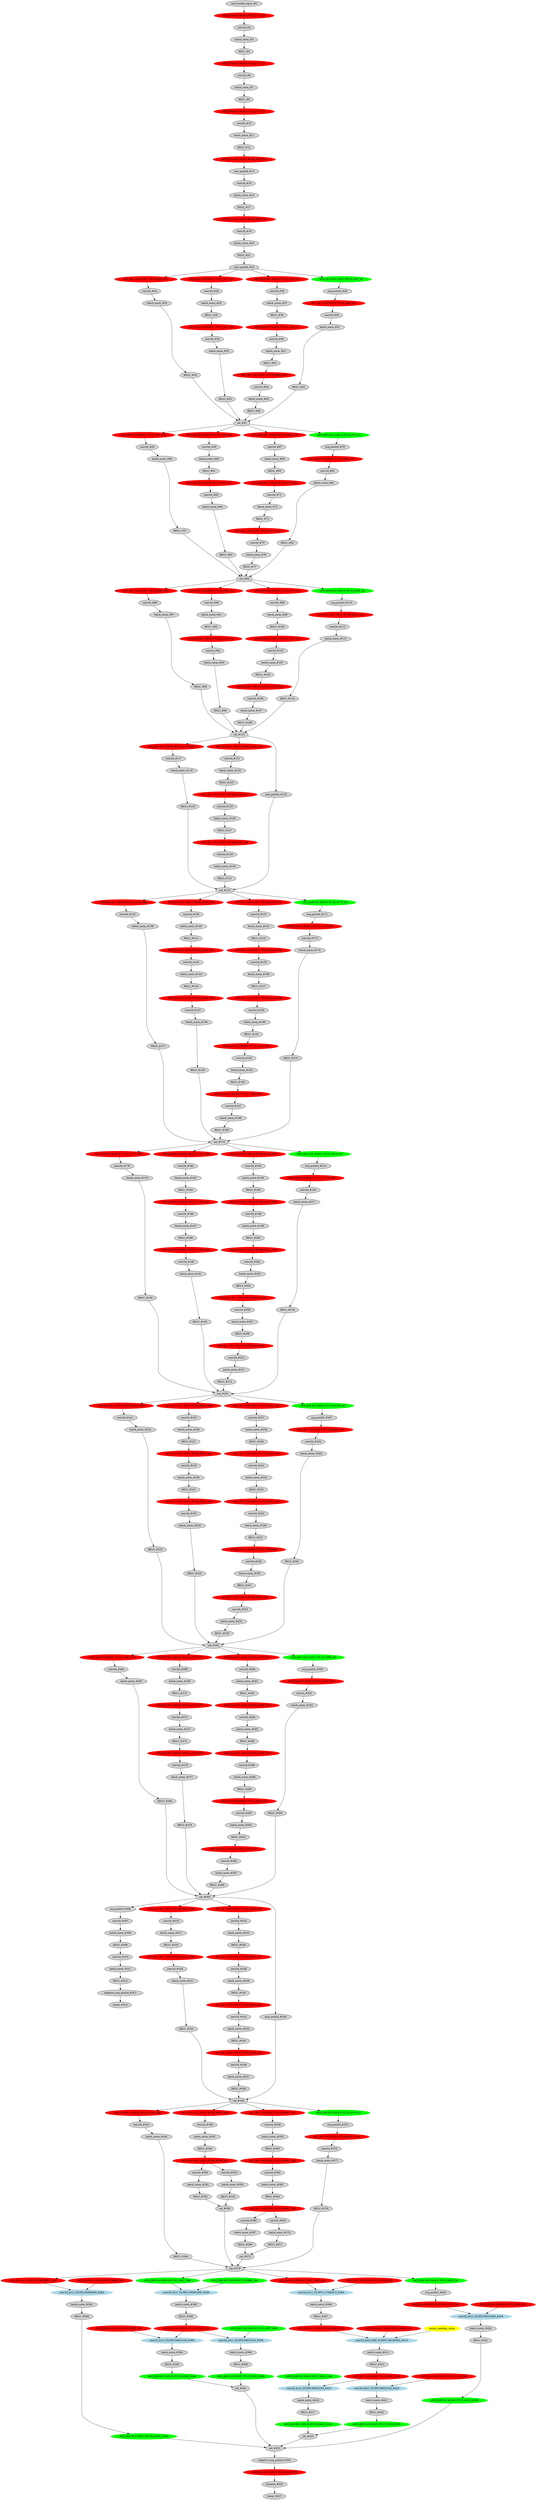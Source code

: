 strict digraph  {
"0 /nncf_model_input" [id=0, label="nncf_model_input_#0", scope="", style=filled, type=nncf_model_input];
"1 SymmetricQuantizer/symmetric_quantize" [color=red, id=1, label="AFQ_[B:4 M:S SGN:S PC:N]_#1_G10", scope=SymmetricQuantizer, style=filled, type=symmetric_quantize];
"2 Inception3/BasicConv2d[Conv2d_1a_3x3]/Conv2d[conv]/conv2d" [id=2, label="conv2d_#2", scope="Inception3/BasicConv2d[Conv2d_1a_3x3]/Conv2d[conv]", style=filled, type=conv2d];
"3 Inception3/BasicConv2d[Conv2d_1a_3x3]/BatchNorm2d[bn]/batch_norm" [id=3, label="batch_norm_#3", scope="Inception3/BasicConv2d[Conv2d_1a_3x3]/BatchNorm2d[bn]", style=filled, type=batch_norm];
"4 Inception3/BasicConv2d[Conv2d_1a_3x3]/RELU" [id=4, label="RELU_#4", scope="Inception3/BasicConv2d[Conv2d_1a_3x3]", style=filled, type=RELU];
"5 Inception3/BasicConv2d[Conv2d_1a_3x3]/SymmetricQuantizer/symmetric_quantize" [color=red, id=5, label="AFQ_[B:4 M:S SGN:U PC:N]_#5_G11", scope="Inception3/BasicConv2d[Conv2d_1a_3x3]/SymmetricQuantizer", style=filled, type=symmetric_quantize];
"6 Inception3/BasicConv2d[Conv2d_2a_3x3]/Conv2d[conv]/conv2d" [id=6, label="conv2d_#6", scope="Inception3/BasicConv2d[Conv2d_2a_3x3]/Conv2d[conv]", style=filled, type=conv2d];
"7 Inception3/BasicConv2d[Conv2d_2a_3x3]/BatchNorm2d[bn]/batch_norm" [id=7, label="batch_norm_#7", scope="Inception3/BasicConv2d[Conv2d_2a_3x3]/BatchNorm2d[bn]", style=filled, type=batch_norm];
"8 Inception3/BasicConv2d[Conv2d_2a_3x3]/RELU" [id=8, label="RELU_#8", scope="Inception3/BasicConv2d[Conv2d_2a_3x3]", style=filled, type=RELU];
"9 Inception3/BasicConv2d[Conv2d_2a_3x3]/SymmetricQuantizer/symmetric_quantize" [color=red, id=9, label="AFQ_[B:4 M:S SGN:U PC:N]_#9_G12", scope="Inception3/BasicConv2d[Conv2d_2a_3x3]/SymmetricQuantizer", style=filled, type=symmetric_quantize];
"10 Inception3/BasicConv2d[Conv2d_2b_3x3]/Conv2d[conv]/conv2d" [id=10, label="conv2d_#10", scope="Inception3/BasicConv2d[Conv2d_2b_3x3]/Conv2d[conv]", style=filled, type=conv2d];
"11 Inception3/BasicConv2d[Conv2d_2b_3x3]/BatchNorm2d[bn]/batch_norm" [id=11, label="batch_norm_#11", scope="Inception3/BasicConv2d[Conv2d_2b_3x3]/BatchNorm2d[bn]", style=filled, type=batch_norm];
"12 Inception3/BasicConv2d[Conv2d_2b_3x3]/RELU" [id=12, label="RELU_#12", scope="Inception3/BasicConv2d[Conv2d_2b_3x3]", style=filled, type=RELU];
"13 Inception3/BasicConv2d[Conv2d_2b_3x3]/SymmetricQuantizer/symmetric_quantize" [color=red, id=13, label="AFQ_[B:4 M:S SGN:U PC:N]_#13_G13", scope="Inception3/BasicConv2d[Conv2d_2b_3x3]/SymmetricQuantizer", style=filled, type=symmetric_quantize];
"14 Inception3/MaxPool2d[maxpool1]/max_pool2d" [id=14, label="max_pool2d_#14", scope="Inception3/MaxPool2d[maxpool1]", style=filled, type=max_pool2d];
"15 Inception3/BasicConv2d[Conv2d_3b_1x1]/Conv2d[conv]/conv2d" [id=15, label="conv2d_#15", scope="Inception3/BasicConv2d[Conv2d_3b_1x1]/Conv2d[conv]", style=filled, type=conv2d];
"16 Inception3/BasicConv2d[Conv2d_3b_1x1]/BatchNorm2d[bn]/batch_norm" [id=16, label="batch_norm_#16", scope="Inception3/BasicConv2d[Conv2d_3b_1x1]/BatchNorm2d[bn]", style=filled, type=batch_norm];
"17 Inception3/BasicConv2d[Conv2d_3b_1x1]/RELU" [id=17, label="RELU_#17", scope="Inception3/BasicConv2d[Conv2d_3b_1x1]", style=filled, type=RELU];
"18 Inception3/BasicConv2d[Conv2d_3b_1x1]/SymmetricQuantizer/symmetric_quantize" [color=red, id=18, label="AFQ_[B:4 M:S SGN:U PC:N]_#18_G14", scope="Inception3/BasicConv2d[Conv2d_3b_1x1]/SymmetricQuantizer", style=filled, type=symmetric_quantize];
"19 Inception3/BasicConv2d[Conv2d_4a_3x3]/Conv2d[conv]/conv2d" [id=19, label="conv2d_#19", scope="Inception3/BasicConv2d[Conv2d_4a_3x3]/Conv2d[conv]", style=filled, type=conv2d];
"20 Inception3/BasicConv2d[Conv2d_4a_3x3]/BatchNorm2d[bn]/batch_norm" [id=20, label="batch_norm_#20", scope="Inception3/BasicConv2d[Conv2d_4a_3x3]/BatchNorm2d[bn]", style=filled, type=batch_norm];
"21 Inception3/BasicConv2d[Conv2d_4a_3x3]/RELU" [id=21, label="RELU_#21", scope="Inception3/BasicConv2d[Conv2d_4a_3x3]", style=filled, type=RELU];
"22 Inception3/MaxPool2d[maxpool2]/max_pool2d" [id=22, label="max_pool2d_#22", scope="Inception3/MaxPool2d[maxpool2]", style=filled, type=max_pool2d];
"23 Inception3/InceptionA[Mixed_5b]/BasicConv2d[branch1x1]/Conv2d[conv]/SymmetricQuantizer/symmetric_quantize" [color=red, id=23, label="AFQ_[B:4 M:S SGN:U PC:N]_#23_G21", scope="Inception3/InceptionA[Mixed_5b]/BasicConv2d[branch1x1]/Conv2d[conv]/SymmetricQuantizer", style=filled, type=symmetric_quantize];
"24 Inception3/InceptionA[Mixed_5b]/BasicConv2d[branch1x1]/Conv2d[conv]/conv2d" [id=24, label="conv2d_#24", scope="Inception3/InceptionA[Mixed_5b]/BasicConv2d[branch1x1]/Conv2d[conv]", style=filled, type=conv2d];
"25 Inception3/InceptionA[Mixed_5b]/BasicConv2d[branch1x1]/BatchNorm2d[bn]/batch_norm" [id=25, label="batch_norm_#25", scope="Inception3/InceptionA[Mixed_5b]/BasicConv2d[branch1x1]/BatchNorm2d[bn]", style=filled, type=batch_norm];
"26 Inception3/InceptionA[Mixed_5b]/BasicConv2d[branch1x1]/RELU" [id=26, label="RELU_#26", scope="Inception3/InceptionA[Mixed_5b]/BasicConv2d[branch1x1]", style=filled, type=RELU];
"27 Inception3/InceptionA[Mixed_5b]/BasicConv2d[branch5x5_1]/Conv2d[conv]/SymmetricQuantizer/symmetric_quantize" [color=red, id=27, label="AFQ_[B:4 M:S SGN:U PC:N]_#27_G19", scope="Inception3/InceptionA[Mixed_5b]/BasicConv2d[branch5x5_1]/Conv2d[conv]/SymmetricQuantizer", style=filled, type=symmetric_quantize];
"28 Inception3/InceptionA[Mixed_5b]/BasicConv2d[branch5x5_1]/Conv2d[conv]/conv2d" [id=28, label="conv2d_#28", scope="Inception3/InceptionA[Mixed_5b]/BasicConv2d[branch5x5_1]/Conv2d[conv]", style=filled, type=conv2d];
"29 Inception3/InceptionA[Mixed_5b]/BasicConv2d[branch5x5_1]/BatchNorm2d[bn]/batch_norm" [id=29, label="batch_norm_#29", scope="Inception3/InceptionA[Mixed_5b]/BasicConv2d[branch5x5_1]/BatchNorm2d[bn]", style=filled, type=batch_norm];
"30 Inception3/InceptionA[Mixed_5b]/BasicConv2d[branch5x5_1]/RELU" [id=30, label="RELU_#30", scope="Inception3/InceptionA[Mixed_5b]/BasicConv2d[branch5x5_1]", style=filled, type=RELU];
"31 Inception3/InceptionA[Mixed_5b]/BasicConv2d[branch5x5_1]/SymmetricQuantizer/symmetric_quantize" [color=red, id=31, label="AFQ_[B:4 M:S SGN:U PC:N]_#31_G20", scope="Inception3/InceptionA[Mixed_5b]/BasicConv2d[branch5x5_1]/SymmetricQuantizer", style=filled, type=symmetric_quantize];
"32 Inception3/InceptionA[Mixed_5b]/BasicConv2d[branch5x5_2]/Conv2d[conv]/conv2d" [id=32, label="conv2d_#32", scope="Inception3/InceptionA[Mixed_5b]/BasicConv2d[branch5x5_2]/Conv2d[conv]", style=filled, type=conv2d];
"33 Inception3/InceptionA[Mixed_5b]/BasicConv2d[branch5x5_2]/BatchNorm2d[bn]/batch_norm" [id=33, label="batch_norm_#33", scope="Inception3/InceptionA[Mixed_5b]/BasicConv2d[branch5x5_2]/BatchNorm2d[bn]", style=filled, type=batch_norm];
"34 Inception3/InceptionA[Mixed_5b]/BasicConv2d[branch5x5_2]/RELU" [id=34, label="RELU_#34", scope="Inception3/InceptionA[Mixed_5b]/BasicConv2d[branch5x5_2]", style=filled, type=RELU];
"35 Inception3/InceptionA[Mixed_5b]/BasicConv2d[branch3x3dbl_1]/Conv2d[conv]/SymmetricQuantizer/symmetric_quantize" [color=red, id=35, label="AFQ_[B:4 M:S SGN:U PC:N]_#35_G16", scope="Inception3/InceptionA[Mixed_5b]/BasicConv2d[branch3x3dbl_1]/Conv2d[conv]/SymmetricQuantizer", style=filled, type=symmetric_quantize];
"36 Inception3/InceptionA[Mixed_5b]/BasicConv2d[branch3x3dbl_1]/Conv2d[conv]/conv2d" [id=36, label="conv2d_#36", scope="Inception3/InceptionA[Mixed_5b]/BasicConv2d[branch3x3dbl_1]/Conv2d[conv]", style=filled, type=conv2d];
"37 Inception3/InceptionA[Mixed_5b]/BasicConv2d[branch3x3dbl_1]/BatchNorm2d[bn]/batch_norm" [id=37, label="batch_norm_#37", scope="Inception3/InceptionA[Mixed_5b]/BasicConv2d[branch3x3dbl_1]/BatchNorm2d[bn]", style=filled, type=batch_norm];
"38 Inception3/InceptionA[Mixed_5b]/BasicConv2d[branch3x3dbl_1]/RELU" [id=38, label="RELU_#38", scope="Inception3/InceptionA[Mixed_5b]/BasicConv2d[branch3x3dbl_1]", style=filled, type=RELU];
"39 Inception3/InceptionA[Mixed_5b]/BasicConv2d[branch3x3dbl_1]/SymmetricQuantizer/symmetric_quantize" [color=red, id=39, label="AFQ_[B:4 M:S SGN:U PC:N]_#39_G17", scope="Inception3/InceptionA[Mixed_5b]/BasicConv2d[branch3x3dbl_1]/SymmetricQuantizer", style=filled, type=symmetric_quantize];
"40 Inception3/InceptionA[Mixed_5b]/BasicConv2d[branch3x3dbl_2]/Conv2d[conv]/conv2d" [id=40, label="conv2d_#40", scope="Inception3/InceptionA[Mixed_5b]/BasicConv2d[branch3x3dbl_2]/Conv2d[conv]", style=filled, type=conv2d];
"41 Inception3/InceptionA[Mixed_5b]/BasicConv2d[branch3x3dbl_2]/BatchNorm2d[bn]/batch_norm" [id=41, label="batch_norm_#41", scope="Inception3/InceptionA[Mixed_5b]/BasicConv2d[branch3x3dbl_2]/BatchNorm2d[bn]", style=filled, type=batch_norm];
"42 Inception3/InceptionA[Mixed_5b]/BasicConv2d[branch3x3dbl_2]/RELU" [id=42, label="RELU_#42", scope="Inception3/InceptionA[Mixed_5b]/BasicConv2d[branch3x3dbl_2]", style=filled, type=RELU];
"43 Inception3/InceptionA[Mixed_5b]/BasicConv2d[branch3x3dbl_2]/SymmetricQuantizer/symmetric_quantize" [color=red, id=43, label="AFQ_[B:4 M:S SGN:U PC:N]_#43_G18", scope="Inception3/InceptionA[Mixed_5b]/BasicConv2d[branch3x3dbl_2]/SymmetricQuantizer", style=filled, type=symmetric_quantize];
"44 Inception3/InceptionA[Mixed_5b]/BasicConv2d[branch3x3dbl_3]/Conv2d[conv]/conv2d" [id=44, label="conv2d_#44", scope="Inception3/InceptionA[Mixed_5b]/BasicConv2d[branch3x3dbl_3]/Conv2d[conv]", style=filled, type=conv2d];
"45 Inception3/InceptionA[Mixed_5b]/BasicConv2d[branch3x3dbl_3]/BatchNorm2d[bn]/batch_norm" [id=45, label="batch_norm_#45", scope="Inception3/InceptionA[Mixed_5b]/BasicConv2d[branch3x3dbl_3]/BatchNorm2d[bn]", style=filled, type=batch_norm];
"46 Inception3/InceptionA[Mixed_5b]/BasicConv2d[branch3x3dbl_3]/RELU" [id=46, label="RELU_#46", scope="Inception3/InceptionA[Mixed_5b]/BasicConv2d[branch3x3dbl_3]", style=filled, type=RELU];
"47 Inception3/InceptionA[Mixed_5b]/SymmetricQuantizer/symmetric_quantize" [color=green, id=47, label="AFQ_[B:8 M:S SGN:U PC:Y]_#47_G0", scope="Inception3/InceptionA[Mixed_5b]/SymmetricQuantizer", style=filled, type=symmetric_quantize];
"48 Inception3/InceptionA[Mixed_5b]/avg_pool2d" [id=48, label="avg_pool2d_#48", scope="Inception3/InceptionA[Mixed_5b]", style=filled, type=avg_pool2d];
"49 Inception3/InceptionA[Mixed_5b]/SymmetricQuantizer/symmetric_quantize" [color=red, id=49, label="AFQ_[B:4 M:S SGN:U PC:N]_#49_G15", scope="Inception3/InceptionA[Mixed_5b]/SymmetricQuantizer", style=filled, type=symmetric_quantize];
"50 Inception3/InceptionA[Mixed_5b]/BasicConv2d[branch_pool]/Conv2d[conv]/conv2d" [id=50, label="conv2d_#50", scope="Inception3/InceptionA[Mixed_5b]/BasicConv2d[branch_pool]/Conv2d[conv]", style=filled, type=conv2d];
"51 Inception3/InceptionA[Mixed_5b]/BasicConv2d[branch_pool]/BatchNorm2d[bn]/batch_norm" [id=51, label="batch_norm_#51", scope="Inception3/InceptionA[Mixed_5b]/BasicConv2d[branch_pool]/BatchNorm2d[bn]", style=filled, type=batch_norm];
"52 Inception3/InceptionA[Mixed_5b]/BasicConv2d[branch_pool]/RELU" [id=52, label="RELU_#52", scope="Inception3/InceptionA[Mixed_5b]/BasicConv2d[branch_pool]", style=filled, type=RELU];
"53 Inception3/InceptionA[Mixed_5b]/cat" [id=53, label="cat_#53", scope="Inception3/InceptionA[Mixed_5b]", style=filled, type=cat];
"54 Inception3/InceptionA[Mixed_5c]/BasicConv2d[branch1x1]/Conv2d[conv]/SymmetricQuantizer/symmetric_quantize" [color=red, id=54, label="AFQ_[B:4 M:S SGN:U PC:N]_#54_G28", scope="Inception3/InceptionA[Mixed_5c]/BasicConv2d[branch1x1]/Conv2d[conv]/SymmetricQuantizer", style=filled, type=symmetric_quantize];
"55 Inception3/InceptionA[Mixed_5c]/BasicConv2d[branch1x1]/Conv2d[conv]/conv2d" [id=55, label="conv2d_#55", scope="Inception3/InceptionA[Mixed_5c]/BasicConv2d[branch1x1]/Conv2d[conv]", style=filled, type=conv2d];
"56 Inception3/InceptionA[Mixed_5c]/BasicConv2d[branch1x1]/BatchNorm2d[bn]/batch_norm" [id=56, label="batch_norm_#56", scope="Inception3/InceptionA[Mixed_5c]/BasicConv2d[branch1x1]/BatchNorm2d[bn]", style=filled, type=batch_norm];
"57 Inception3/InceptionA[Mixed_5c]/BasicConv2d[branch1x1]/RELU" [id=57, label="RELU_#57", scope="Inception3/InceptionA[Mixed_5c]/BasicConv2d[branch1x1]", style=filled, type=RELU];
"58 Inception3/InceptionA[Mixed_5c]/BasicConv2d[branch5x5_1]/Conv2d[conv]/SymmetricQuantizer/symmetric_quantize" [color=red, id=58, label="AFQ_[B:4 M:S SGN:U PC:N]_#58_G26", scope="Inception3/InceptionA[Mixed_5c]/BasicConv2d[branch5x5_1]/Conv2d[conv]/SymmetricQuantizer", style=filled, type=symmetric_quantize];
"59 Inception3/InceptionA[Mixed_5c]/BasicConv2d[branch5x5_1]/Conv2d[conv]/conv2d" [id=59, label="conv2d_#59", scope="Inception3/InceptionA[Mixed_5c]/BasicConv2d[branch5x5_1]/Conv2d[conv]", style=filled, type=conv2d];
"60 Inception3/InceptionA[Mixed_5c]/BasicConv2d[branch5x5_1]/BatchNorm2d[bn]/batch_norm" [id=60, label="batch_norm_#60", scope="Inception3/InceptionA[Mixed_5c]/BasicConv2d[branch5x5_1]/BatchNorm2d[bn]", style=filled, type=batch_norm];
"61 Inception3/InceptionA[Mixed_5c]/BasicConv2d[branch5x5_1]/RELU" [id=61, label="RELU_#61", scope="Inception3/InceptionA[Mixed_5c]/BasicConv2d[branch5x5_1]", style=filled, type=RELU];
"62 Inception3/InceptionA[Mixed_5c]/BasicConv2d[branch5x5_1]/SymmetricQuantizer/symmetric_quantize" [color=red, id=62, label="AFQ_[B:4 M:S SGN:U PC:N]_#62_G27", scope="Inception3/InceptionA[Mixed_5c]/BasicConv2d[branch5x5_1]/SymmetricQuantizer", style=filled, type=symmetric_quantize];
"63 Inception3/InceptionA[Mixed_5c]/BasicConv2d[branch5x5_2]/Conv2d[conv]/conv2d" [id=63, label="conv2d_#63", scope="Inception3/InceptionA[Mixed_5c]/BasicConv2d[branch5x5_2]/Conv2d[conv]", style=filled, type=conv2d];
"64 Inception3/InceptionA[Mixed_5c]/BasicConv2d[branch5x5_2]/BatchNorm2d[bn]/batch_norm" [id=64, label="batch_norm_#64", scope="Inception3/InceptionA[Mixed_5c]/BasicConv2d[branch5x5_2]/BatchNorm2d[bn]", style=filled, type=batch_norm];
"65 Inception3/InceptionA[Mixed_5c]/BasicConv2d[branch5x5_2]/RELU" [id=65, label="RELU_#65", scope="Inception3/InceptionA[Mixed_5c]/BasicConv2d[branch5x5_2]", style=filled, type=RELU];
"66 Inception3/InceptionA[Mixed_5c]/BasicConv2d[branch3x3dbl_1]/Conv2d[conv]/SymmetricQuantizer/symmetric_quantize" [color=red, id=66, label="AFQ_[B:4 M:S SGN:U PC:N]_#66_G23", scope="Inception3/InceptionA[Mixed_5c]/BasicConv2d[branch3x3dbl_1]/Conv2d[conv]/SymmetricQuantizer", style=filled, type=symmetric_quantize];
"67 Inception3/InceptionA[Mixed_5c]/BasicConv2d[branch3x3dbl_1]/Conv2d[conv]/conv2d" [id=67, label="conv2d_#67", scope="Inception3/InceptionA[Mixed_5c]/BasicConv2d[branch3x3dbl_1]/Conv2d[conv]", style=filled, type=conv2d];
"68 Inception3/InceptionA[Mixed_5c]/BasicConv2d[branch3x3dbl_1]/BatchNorm2d[bn]/batch_norm" [id=68, label="batch_norm_#68", scope="Inception3/InceptionA[Mixed_5c]/BasicConv2d[branch3x3dbl_1]/BatchNorm2d[bn]", style=filled, type=batch_norm];
"69 Inception3/InceptionA[Mixed_5c]/BasicConv2d[branch3x3dbl_1]/RELU" [id=69, label="RELU_#69", scope="Inception3/InceptionA[Mixed_5c]/BasicConv2d[branch3x3dbl_1]", style=filled, type=RELU];
"70 Inception3/InceptionA[Mixed_5c]/BasicConv2d[branch3x3dbl_1]/SymmetricQuantizer/symmetric_quantize" [color=red, id=70, label="AFQ_[B:4 M:S SGN:U PC:N]_#70_G24", scope="Inception3/InceptionA[Mixed_5c]/BasicConv2d[branch3x3dbl_1]/SymmetricQuantizer", style=filled, type=symmetric_quantize];
"71 Inception3/InceptionA[Mixed_5c]/BasicConv2d[branch3x3dbl_2]/Conv2d[conv]/conv2d" [id=71, label="conv2d_#71", scope="Inception3/InceptionA[Mixed_5c]/BasicConv2d[branch3x3dbl_2]/Conv2d[conv]", style=filled, type=conv2d];
"72 Inception3/InceptionA[Mixed_5c]/BasicConv2d[branch3x3dbl_2]/BatchNorm2d[bn]/batch_norm" [id=72, label="batch_norm_#72", scope="Inception3/InceptionA[Mixed_5c]/BasicConv2d[branch3x3dbl_2]/BatchNorm2d[bn]", style=filled, type=batch_norm];
"73 Inception3/InceptionA[Mixed_5c]/BasicConv2d[branch3x3dbl_2]/RELU" [id=73, label="RELU_#73", scope="Inception3/InceptionA[Mixed_5c]/BasicConv2d[branch3x3dbl_2]", style=filled, type=RELU];
"74 Inception3/InceptionA[Mixed_5c]/BasicConv2d[branch3x3dbl_2]/SymmetricQuantizer/symmetric_quantize" [color=red, id=74, label="AFQ_[B:4 M:S SGN:U PC:N]_#74_G25", scope="Inception3/InceptionA[Mixed_5c]/BasicConv2d[branch3x3dbl_2]/SymmetricQuantizer", style=filled, type=symmetric_quantize];
"75 Inception3/InceptionA[Mixed_5c]/BasicConv2d[branch3x3dbl_3]/Conv2d[conv]/conv2d" [id=75, label="conv2d_#75", scope="Inception3/InceptionA[Mixed_5c]/BasicConv2d[branch3x3dbl_3]/Conv2d[conv]", style=filled, type=conv2d];
"76 Inception3/InceptionA[Mixed_5c]/BasicConv2d[branch3x3dbl_3]/BatchNorm2d[bn]/batch_norm" [id=76, label="batch_norm_#76", scope="Inception3/InceptionA[Mixed_5c]/BasicConv2d[branch3x3dbl_3]/BatchNorm2d[bn]", style=filled, type=batch_norm];
"77 Inception3/InceptionA[Mixed_5c]/BasicConv2d[branch3x3dbl_3]/RELU" [id=77, label="RELU_#77", scope="Inception3/InceptionA[Mixed_5c]/BasicConv2d[branch3x3dbl_3]", style=filled, type=RELU];
"78 Inception3/InceptionA[Mixed_5c]/SymmetricQuantizer/symmetric_quantize" [color=green, id=78, label="AFQ_[B:8 M:S SGN:U PC:Y]_#78_G1", scope="Inception3/InceptionA[Mixed_5c]/SymmetricQuantizer", style=filled, type=symmetric_quantize];
"79 Inception3/InceptionA[Mixed_5c]/avg_pool2d" [id=79, label="avg_pool2d_#79", scope="Inception3/InceptionA[Mixed_5c]", style=filled, type=avg_pool2d];
"80 Inception3/InceptionA[Mixed_5c]/SymmetricQuantizer/symmetric_quantize" [color=red, id=80, label="AFQ_[B:4 M:S SGN:U PC:N]_#80_G22", scope="Inception3/InceptionA[Mixed_5c]/SymmetricQuantizer", style=filled, type=symmetric_quantize];
"81 Inception3/InceptionA[Mixed_5c]/BasicConv2d[branch_pool]/Conv2d[conv]/conv2d" [id=81, label="conv2d_#81", scope="Inception3/InceptionA[Mixed_5c]/BasicConv2d[branch_pool]/Conv2d[conv]", style=filled, type=conv2d];
"82 Inception3/InceptionA[Mixed_5c]/BasicConv2d[branch_pool]/BatchNorm2d[bn]/batch_norm" [id=82, label="batch_norm_#82", scope="Inception3/InceptionA[Mixed_5c]/BasicConv2d[branch_pool]/BatchNorm2d[bn]", style=filled, type=batch_norm];
"83 Inception3/InceptionA[Mixed_5c]/BasicConv2d[branch_pool]/RELU" [id=83, label="RELU_#83", scope="Inception3/InceptionA[Mixed_5c]/BasicConv2d[branch_pool]", style=filled, type=RELU];
"84 Inception3/InceptionA[Mixed_5c]/cat" [id=84, label="cat_#84", scope="Inception3/InceptionA[Mixed_5c]", style=filled, type=cat];
"85 Inception3/InceptionA[Mixed_5d]/BasicConv2d[branch1x1]/Conv2d[conv]/SymmetricQuantizer/symmetric_quantize" [color=red, id=85, label="AFQ_[B:4 M:S SGN:U PC:N]_#85_G35", scope="Inception3/InceptionA[Mixed_5d]/BasicConv2d[branch1x1]/Conv2d[conv]/SymmetricQuantizer", style=filled, type=symmetric_quantize];
"86 Inception3/InceptionA[Mixed_5d]/BasicConv2d[branch1x1]/Conv2d[conv]/conv2d" [id=86, label="conv2d_#86", scope="Inception3/InceptionA[Mixed_5d]/BasicConv2d[branch1x1]/Conv2d[conv]", style=filled, type=conv2d];
"87 Inception3/InceptionA[Mixed_5d]/BasicConv2d[branch1x1]/BatchNorm2d[bn]/batch_norm" [id=87, label="batch_norm_#87", scope="Inception3/InceptionA[Mixed_5d]/BasicConv2d[branch1x1]/BatchNorm2d[bn]", style=filled, type=batch_norm];
"88 Inception3/InceptionA[Mixed_5d]/BasicConv2d[branch1x1]/RELU" [id=88, label="RELU_#88", scope="Inception3/InceptionA[Mixed_5d]/BasicConv2d[branch1x1]", style=filled, type=RELU];
"89 Inception3/InceptionA[Mixed_5d]/BasicConv2d[branch5x5_1]/Conv2d[conv]/SymmetricQuantizer/symmetric_quantize" [color=red, id=89, label="AFQ_[B:4 M:S SGN:U PC:N]_#89_G33", scope="Inception3/InceptionA[Mixed_5d]/BasicConv2d[branch5x5_1]/Conv2d[conv]/SymmetricQuantizer", style=filled, type=symmetric_quantize];
"90 Inception3/InceptionA[Mixed_5d]/BasicConv2d[branch5x5_1]/Conv2d[conv]/conv2d" [id=90, label="conv2d_#90", scope="Inception3/InceptionA[Mixed_5d]/BasicConv2d[branch5x5_1]/Conv2d[conv]", style=filled, type=conv2d];
"91 Inception3/InceptionA[Mixed_5d]/BasicConv2d[branch5x5_1]/BatchNorm2d[bn]/batch_norm" [id=91, label="batch_norm_#91", scope="Inception3/InceptionA[Mixed_5d]/BasicConv2d[branch5x5_1]/BatchNorm2d[bn]", style=filled, type=batch_norm];
"92 Inception3/InceptionA[Mixed_5d]/BasicConv2d[branch5x5_1]/RELU" [id=92, label="RELU_#92", scope="Inception3/InceptionA[Mixed_5d]/BasicConv2d[branch5x5_1]", style=filled, type=RELU];
"93 Inception3/InceptionA[Mixed_5d]/BasicConv2d[branch5x5_1]/SymmetricQuantizer/symmetric_quantize" [color=red, id=93, label="AFQ_[B:4 M:S SGN:U PC:N]_#93_G34", scope="Inception3/InceptionA[Mixed_5d]/BasicConv2d[branch5x5_1]/SymmetricQuantizer", style=filled, type=symmetric_quantize];
"94 Inception3/InceptionA[Mixed_5d]/BasicConv2d[branch5x5_2]/Conv2d[conv]/conv2d" [id=94, label="conv2d_#94", scope="Inception3/InceptionA[Mixed_5d]/BasicConv2d[branch5x5_2]/Conv2d[conv]", style=filled, type=conv2d];
"95 Inception3/InceptionA[Mixed_5d]/BasicConv2d[branch5x5_2]/BatchNorm2d[bn]/batch_norm" [id=95, label="batch_norm_#95", scope="Inception3/InceptionA[Mixed_5d]/BasicConv2d[branch5x5_2]/BatchNorm2d[bn]", style=filled, type=batch_norm];
"96 Inception3/InceptionA[Mixed_5d]/BasicConv2d[branch5x5_2]/RELU" [id=96, label="RELU_#96", scope="Inception3/InceptionA[Mixed_5d]/BasicConv2d[branch5x5_2]", style=filled, type=RELU];
"97 Inception3/InceptionA[Mixed_5d]/BasicConv2d[branch3x3dbl_1]/Conv2d[conv]/SymmetricQuantizer/symmetric_quantize" [color=red, id=97, label="AFQ_[B:4 M:S SGN:U PC:N]_#97_G30", scope="Inception3/InceptionA[Mixed_5d]/BasicConv2d[branch3x3dbl_1]/Conv2d[conv]/SymmetricQuantizer", style=filled, type=symmetric_quantize];
"98 Inception3/InceptionA[Mixed_5d]/BasicConv2d[branch3x3dbl_1]/Conv2d[conv]/conv2d" [id=98, label="conv2d_#98", scope="Inception3/InceptionA[Mixed_5d]/BasicConv2d[branch3x3dbl_1]/Conv2d[conv]", style=filled, type=conv2d];
"99 Inception3/InceptionA[Mixed_5d]/BasicConv2d[branch3x3dbl_1]/BatchNorm2d[bn]/batch_norm" [id=99, label="batch_norm_#99", scope="Inception3/InceptionA[Mixed_5d]/BasicConv2d[branch3x3dbl_1]/BatchNorm2d[bn]", style=filled, type=batch_norm];
"100 Inception3/InceptionA[Mixed_5d]/BasicConv2d[branch3x3dbl_1]/RELU" [id=100, label="RELU_#100", scope="Inception3/InceptionA[Mixed_5d]/BasicConv2d[branch3x3dbl_1]", style=filled, type=RELU];
"101 Inception3/InceptionA[Mixed_5d]/BasicConv2d[branch3x3dbl_1]/SymmetricQuantizer/symmetric_quantize" [color=red, id=101, label="AFQ_[B:4 M:S SGN:U PC:N]_#101_G31", scope="Inception3/InceptionA[Mixed_5d]/BasicConv2d[branch3x3dbl_1]/SymmetricQuantizer", style=filled, type=symmetric_quantize];
"102 Inception3/InceptionA[Mixed_5d]/BasicConv2d[branch3x3dbl_2]/Conv2d[conv]/conv2d" [id=102, label="conv2d_#102", scope="Inception3/InceptionA[Mixed_5d]/BasicConv2d[branch3x3dbl_2]/Conv2d[conv]", style=filled, type=conv2d];
"103 Inception3/InceptionA[Mixed_5d]/BasicConv2d[branch3x3dbl_2]/BatchNorm2d[bn]/batch_norm" [id=103, label="batch_norm_#103", scope="Inception3/InceptionA[Mixed_5d]/BasicConv2d[branch3x3dbl_2]/BatchNorm2d[bn]", style=filled, type=batch_norm];
"104 Inception3/InceptionA[Mixed_5d]/BasicConv2d[branch3x3dbl_2]/RELU" [id=104, label="RELU_#104", scope="Inception3/InceptionA[Mixed_5d]/BasicConv2d[branch3x3dbl_2]", style=filled, type=RELU];
"105 Inception3/InceptionA[Mixed_5d]/BasicConv2d[branch3x3dbl_2]/SymmetricQuantizer/symmetric_quantize" [color=red, id=105, label="AFQ_[B:4 M:S SGN:U PC:N]_#105_G32", scope="Inception3/InceptionA[Mixed_5d]/BasicConv2d[branch3x3dbl_2]/SymmetricQuantizer", style=filled, type=symmetric_quantize];
"106 Inception3/InceptionA[Mixed_5d]/BasicConv2d[branch3x3dbl_3]/Conv2d[conv]/conv2d" [id=106, label="conv2d_#106", scope="Inception3/InceptionA[Mixed_5d]/BasicConv2d[branch3x3dbl_3]/Conv2d[conv]", style=filled, type=conv2d];
"107 Inception3/InceptionA[Mixed_5d]/BasicConv2d[branch3x3dbl_3]/BatchNorm2d[bn]/batch_norm" [id=107, label="batch_norm_#107", scope="Inception3/InceptionA[Mixed_5d]/BasicConv2d[branch3x3dbl_3]/BatchNorm2d[bn]", style=filled, type=batch_norm];
"108 Inception3/InceptionA[Mixed_5d]/BasicConv2d[branch3x3dbl_3]/RELU" [id=108, label="RELU_#108", scope="Inception3/InceptionA[Mixed_5d]/BasicConv2d[branch3x3dbl_3]", style=filled, type=RELU];
"109 Inception3/InceptionA[Mixed_5d]/SymmetricQuantizer/symmetric_quantize" [color=green, id=109, label="AFQ_[B:8 M:S SGN:U PC:Y]_#109_G2", scope="Inception3/InceptionA[Mixed_5d]/SymmetricQuantizer", style=filled, type=symmetric_quantize];
"110 Inception3/InceptionA[Mixed_5d]/avg_pool2d" [id=110, label="avg_pool2d_#110", scope="Inception3/InceptionA[Mixed_5d]", style=filled, type=avg_pool2d];
"111 Inception3/InceptionA[Mixed_5d]/SymmetricQuantizer/symmetric_quantize" [color=red, id=111, label="AFQ_[B:4 M:S SGN:U PC:N]_#111_G29", scope="Inception3/InceptionA[Mixed_5d]/SymmetricQuantizer", style=filled, type=symmetric_quantize];
"112 Inception3/InceptionA[Mixed_5d]/BasicConv2d[branch_pool]/Conv2d[conv]/conv2d" [id=112, label="conv2d_#112", scope="Inception3/InceptionA[Mixed_5d]/BasicConv2d[branch_pool]/Conv2d[conv]", style=filled, type=conv2d];
"113 Inception3/InceptionA[Mixed_5d]/BasicConv2d[branch_pool]/BatchNorm2d[bn]/batch_norm" [id=113, label="batch_norm_#113", scope="Inception3/InceptionA[Mixed_5d]/BasicConv2d[branch_pool]/BatchNorm2d[bn]", style=filled, type=batch_norm];
"114 Inception3/InceptionA[Mixed_5d]/BasicConv2d[branch_pool]/RELU" [id=114, label="RELU_#114", scope="Inception3/InceptionA[Mixed_5d]/BasicConv2d[branch_pool]", style=filled, type=RELU];
"115 Inception3/InceptionA[Mixed_5d]/cat" [id=115, label="cat_#115", scope="Inception3/InceptionA[Mixed_5d]", style=filled, type=cat];
"116 Inception3/InceptionB[Mixed_6a]/BasicConv2d[branch3x3]/Conv2d[conv]/SymmetricQuantizer/symmetric_quantize" [color=red, id=116, label="AFQ_[B:4 M:S SGN:U PC:N]_#116_G39", scope="Inception3/InceptionB[Mixed_6a]/BasicConv2d[branch3x3]/Conv2d[conv]/SymmetricQuantizer", style=filled, type=symmetric_quantize];
"117 Inception3/InceptionB[Mixed_6a]/BasicConv2d[branch3x3]/Conv2d[conv]/conv2d" [id=117, label="conv2d_#117", scope="Inception3/InceptionB[Mixed_6a]/BasicConv2d[branch3x3]/Conv2d[conv]", style=filled, type=conv2d];
"118 Inception3/InceptionB[Mixed_6a]/BasicConv2d[branch3x3]/BatchNorm2d[bn]/batch_norm" [id=118, label="batch_norm_#118", scope="Inception3/InceptionB[Mixed_6a]/BasicConv2d[branch3x3]/BatchNorm2d[bn]", style=filled, type=batch_norm];
"119 Inception3/InceptionB[Mixed_6a]/BasicConv2d[branch3x3]/RELU" [id=119, label="RELU_#119", scope="Inception3/InceptionB[Mixed_6a]/BasicConv2d[branch3x3]", style=filled, type=RELU];
"120 Inception3/InceptionB[Mixed_6a]/BasicConv2d[branch3x3dbl_1]/Conv2d[conv]/SymmetricQuantizer/symmetric_quantize" [color=red, id=120, label="AFQ_[B:4 M:S SGN:U PC:N]_#120_G36", scope="Inception3/InceptionB[Mixed_6a]/BasicConv2d[branch3x3dbl_1]/Conv2d[conv]/SymmetricQuantizer", style=filled, type=symmetric_quantize];
"121 Inception3/InceptionB[Mixed_6a]/BasicConv2d[branch3x3dbl_1]/Conv2d[conv]/conv2d" [id=121, label="conv2d_#121", scope="Inception3/InceptionB[Mixed_6a]/BasicConv2d[branch3x3dbl_1]/Conv2d[conv]", style=filled, type=conv2d];
"122 Inception3/InceptionB[Mixed_6a]/BasicConv2d[branch3x3dbl_1]/BatchNorm2d[bn]/batch_norm" [id=122, label="batch_norm_#122", scope="Inception3/InceptionB[Mixed_6a]/BasicConv2d[branch3x3dbl_1]/BatchNorm2d[bn]", style=filled, type=batch_norm];
"123 Inception3/InceptionB[Mixed_6a]/BasicConv2d[branch3x3dbl_1]/RELU" [id=123, label="RELU_#123", scope="Inception3/InceptionB[Mixed_6a]/BasicConv2d[branch3x3dbl_1]", style=filled, type=RELU];
"124 Inception3/InceptionB[Mixed_6a]/BasicConv2d[branch3x3dbl_1]/SymmetricQuantizer/symmetric_quantize" [color=red, id=124, label="AFQ_[B:4 M:S SGN:U PC:N]_#124_G37", scope="Inception3/InceptionB[Mixed_6a]/BasicConv2d[branch3x3dbl_1]/SymmetricQuantizer", style=filled, type=symmetric_quantize];
"125 Inception3/InceptionB[Mixed_6a]/BasicConv2d[branch3x3dbl_2]/Conv2d[conv]/conv2d" [id=125, label="conv2d_#125", scope="Inception3/InceptionB[Mixed_6a]/BasicConv2d[branch3x3dbl_2]/Conv2d[conv]", style=filled, type=conv2d];
"126 Inception3/InceptionB[Mixed_6a]/BasicConv2d[branch3x3dbl_2]/BatchNorm2d[bn]/batch_norm" [id=126, label="batch_norm_#126", scope="Inception3/InceptionB[Mixed_6a]/BasicConv2d[branch3x3dbl_2]/BatchNorm2d[bn]", style=filled, type=batch_norm];
"127 Inception3/InceptionB[Mixed_6a]/BasicConv2d[branch3x3dbl_2]/RELU" [id=127, label="RELU_#127", scope="Inception3/InceptionB[Mixed_6a]/BasicConv2d[branch3x3dbl_2]", style=filled, type=RELU];
"128 Inception3/InceptionB[Mixed_6a]/BasicConv2d[branch3x3dbl_2]/SymmetricQuantizer/symmetric_quantize" [color=red, id=128, label="AFQ_[B:4 M:S SGN:U PC:N]_#128_G38", scope="Inception3/InceptionB[Mixed_6a]/BasicConv2d[branch3x3dbl_2]/SymmetricQuantizer", style=filled, type=symmetric_quantize];
"129 Inception3/InceptionB[Mixed_6a]/BasicConv2d[branch3x3dbl_3]/Conv2d[conv]/conv2d" [id=129, label="conv2d_#129", scope="Inception3/InceptionB[Mixed_6a]/BasicConv2d[branch3x3dbl_3]/Conv2d[conv]", style=filled, type=conv2d];
"130 Inception3/InceptionB[Mixed_6a]/BasicConv2d[branch3x3dbl_3]/BatchNorm2d[bn]/batch_norm" [id=130, label="batch_norm_#130", scope="Inception3/InceptionB[Mixed_6a]/BasicConv2d[branch3x3dbl_3]/BatchNorm2d[bn]", style=filled, type=batch_norm];
"131 Inception3/InceptionB[Mixed_6a]/BasicConv2d[branch3x3dbl_3]/RELU" [id=131, label="RELU_#131", scope="Inception3/InceptionB[Mixed_6a]/BasicConv2d[branch3x3dbl_3]", style=filled, type=RELU];
"132 Inception3/InceptionB[Mixed_6a]/max_pool2d" [id=132, label="max_pool2d_#132", scope="Inception3/InceptionB[Mixed_6a]", style=filled, type=max_pool2d];
"133 Inception3/InceptionB[Mixed_6a]/cat" [id=133, label="cat_#133", scope="Inception3/InceptionB[Mixed_6a]", style=filled, type=cat];
"134 Inception3/InceptionC[Mixed_6b]/BasicConv2d[branch1x1]/Conv2d[conv]/SymmetricQuantizer/symmetric_quantize" [color=red, id=134, label="AFQ_[B:4 M:S SGN:U PC:N]_#134_G49", scope="Inception3/InceptionC[Mixed_6b]/BasicConv2d[branch1x1]/Conv2d[conv]/SymmetricQuantizer", style=filled, type=symmetric_quantize];
"135 Inception3/InceptionC[Mixed_6b]/BasicConv2d[branch1x1]/Conv2d[conv]/conv2d" [id=135, label="conv2d_#135", scope="Inception3/InceptionC[Mixed_6b]/BasicConv2d[branch1x1]/Conv2d[conv]", style=filled, type=conv2d];
"136 Inception3/InceptionC[Mixed_6b]/BasicConv2d[branch1x1]/BatchNorm2d[bn]/batch_norm" [id=136, label="batch_norm_#136", scope="Inception3/InceptionC[Mixed_6b]/BasicConv2d[branch1x1]/BatchNorm2d[bn]", style=filled, type=batch_norm];
"137 Inception3/InceptionC[Mixed_6b]/BasicConv2d[branch1x1]/RELU" [id=137, label="RELU_#137", scope="Inception3/InceptionC[Mixed_6b]/BasicConv2d[branch1x1]", style=filled, type=RELU];
"138 Inception3/InceptionC[Mixed_6b]/BasicConv2d[branch7x7_1]/Conv2d[conv]/SymmetricQuantizer/symmetric_quantize" [color=red, id=138, label="AFQ_[B:4 M:S SGN:U PC:N]_#138_G46", scope="Inception3/InceptionC[Mixed_6b]/BasicConv2d[branch7x7_1]/Conv2d[conv]/SymmetricQuantizer", style=filled, type=symmetric_quantize];
"139 Inception3/InceptionC[Mixed_6b]/BasicConv2d[branch7x7_1]/Conv2d[conv]/conv2d" [id=139, label="conv2d_#139", scope="Inception3/InceptionC[Mixed_6b]/BasicConv2d[branch7x7_1]/Conv2d[conv]", style=filled, type=conv2d];
"140 Inception3/InceptionC[Mixed_6b]/BasicConv2d[branch7x7_1]/BatchNorm2d[bn]/batch_norm" [id=140, label="batch_norm_#140", scope="Inception3/InceptionC[Mixed_6b]/BasicConv2d[branch7x7_1]/BatchNorm2d[bn]", style=filled, type=batch_norm];
"141 Inception3/InceptionC[Mixed_6b]/BasicConv2d[branch7x7_1]/RELU" [id=141, label="RELU_#141", scope="Inception3/InceptionC[Mixed_6b]/BasicConv2d[branch7x7_1]", style=filled, type=RELU];
"142 Inception3/InceptionC[Mixed_6b]/BasicConv2d[branch7x7_1]/SymmetricQuantizer/symmetric_quantize" [color=red, id=142, label="AFQ_[B:4 M:S SGN:U PC:N]_#142_G47", scope="Inception3/InceptionC[Mixed_6b]/BasicConv2d[branch7x7_1]/SymmetricQuantizer", style=filled, type=symmetric_quantize];
"143 Inception3/InceptionC[Mixed_6b]/BasicConv2d[branch7x7_2]/Conv2d[conv]/conv2d" [id=143, label="conv2d_#143", scope="Inception3/InceptionC[Mixed_6b]/BasicConv2d[branch7x7_2]/Conv2d[conv]", style=filled, type=conv2d];
"144 Inception3/InceptionC[Mixed_6b]/BasicConv2d[branch7x7_2]/BatchNorm2d[bn]/batch_norm" [id=144, label="batch_norm_#144", scope="Inception3/InceptionC[Mixed_6b]/BasicConv2d[branch7x7_2]/BatchNorm2d[bn]", style=filled, type=batch_norm];
"145 Inception3/InceptionC[Mixed_6b]/BasicConv2d[branch7x7_2]/RELU" [id=145, label="RELU_#145", scope="Inception3/InceptionC[Mixed_6b]/BasicConv2d[branch7x7_2]", style=filled, type=RELU];
"146 Inception3/InceptionC[Mixed_6b]/BasicConv2d[branch7x7_2]/SymmetricQuantizer/symmetric_quantize" [color=red, id=146, label="AFQ_[B:4 M:S SGN:U PC:N]_#146_G48", scope="Inception3/InceptionC[Mixed_6b]/BasicConv2d[branch7x7_2]/SymmetricQuantizer", style=filled, type=symmetric_quantize];
"147 Inception3/InceptionC[Mixed_6b]/BasicConv2d[branch7x7_3]/Conv2d[conv]/conv2d" [id=147, label="conv2d_#147", scope="Inception3/InceptionC[Mixed_6b]/BasicConv2d[branch7x7_3]/Conv2d[conv]", style=filled, type=conv2d];
"148 Inception3/InceptionC[Mixed_6b]/BasicConv2d[branch7x7_3]/BatchNorm2d[bn]/batch_norm" [id=148, label="batch_norm_#148", scope="Inception3/InceptionC[Mixed_6b]/BasicConv2d[branch7x7_3]/BatchNorm2d[bn]", style=filled, type=batch_norm];
"149 Inception3/InceptionC[Mixed_6b]/BasicConv2d[branch7x7_3]/RELU" [id=149, label="RELU_#149", scope="Inception3/InceptionC[Mixed_6b]/BasicConv2d[branch7x7_3]", style=filled, type=RELU];
"150 Inception3/InceptionC[Mixed_6b]/BasicConv2d[branch7x7dbl_1]/Conv2d[conv]/SymmetricQuantizer/symmetric_quantize" [color=red, id=150, label="AFQ_[B:4 M:S SGN:U PC:N]_#150_G41", scope="Inception3/InceptionC[Mixed_6b]/BasicConv2d[branch7x7dbl_1]/Conv2d[conv]/SymmetricQuantizer", style=filled, type=symmetric_quantize];
"151 Inception3/InceptionC[Mixed_6b]/BasicConv2d[branch7x7dbl_1]/Conv2d[conv]/conv2d" [id=151, label="conv2d_#151", scope="Inception3/InceptionC[Mixed_6b]/BasicConv2d[branch7x7dbl_1]/Conv2d[conv]", style=filled, type=conv2d];
"152 Inception3/InceptionC[Mixed_6b]/BasicConv2d[branch7x7dbl_1]/BatchNorm2d[bn]/batch_norm" [id=152, label="batch_norm_#152", scope="Inception3/InceptionC[Mixed_6b]/BasicConv2d[branch7x7dbl_1]/BatchNorm2d[bn]", style=filled, type=batch_norm];
"153 Inception3/InceptionC[Mixed_6b]/BasicConv2d[branch7x7dbl_1]/RELU" [id=153, label="RELU_#153", scope="Inception3/InceptionC[Mixed_6b]/BasicConv2d[branch7x7dbl_1]", style=filled, type=RELU];
"154 Inception3/InceptionC[Mixed_6b]/BasicConv2d[branch7x7dbl_1]/SymmetricQuantizer/symmetric_quantize" [color=red, id=154, label="AFQ_[B:4 M:S SGN:U PC:N]_#154_G42", scope="Inception3/InceptionC[Mixed_6b]/BasicConv2d[branch7x7dbl_1]/SymmetricQuantizer", style=filled, type=symmetric_quantize];
"155 Inception3/InceptionC[Mixed_6b]/BasicConv2d[branch7x7dbl_2]/Conv2d[conv]/conv2d" [id=155, label="conv2d_#155", scope="Inception3/InceptionC[Mixed_6b]/BasicConv2d[branch7x7dbl_2]/Conv2d[conv]", style=filled, type=conv2d];
"156 Inception3/InceptionC[Mixed_6b]/BasicConv2d[branch7x7dbl_2]/BatchNorm2d[bn]/batch_norm" [id=156, label="batch_norm_#156", scope="Inception3/InceptionC[Mixed_6b]/BasicConv2d[branch7x7dbl_2]/BatchNorm2d[bn]", style=filled, type=batch_norm];
"157 Inception3/InceptionC[Mixed_6b]/BasicConv2d[branch7x7dbl_2]/RELU" [id=157, label="RELU_#157", scope="Inception3/InceptionC[Mixed_6b]/BasicConv2d[branch7x7dbl_2]", style=filled, type=RELU];
"158 Inception3/InceptionC[Mixed_6b]/BasicConv2d[branch7x7dbl_2]/SymmetricQuantizer/symmetric_quantize" [color=red, id=158, label="AFQ_[B:4 M:S SGN:U PC:N]_#158_G43", scope="Inception3/InceptionC[Mixed_6b]/BasicConv2d[branch7x7dbl_2]/SymmetricQuantizer", style=filled, type=symmetric_quantize];
"159 Inception3/InceptionC[Mixed_6b]/BasicConv2d[branch7x7dbl_3]/Conv2d[conv]/conv2d" [id=159, label="conv2d_#159", scope="Inception3/InceptionC[Mixed_6b]/BasicConv2d[branch7x7dbl_3]/Conv2d[conv]", style=filled, type=conv2d];
"160 Inception3/InceptionC[Mixed_6b]/BasicConv2d[branch7x7dbl_3]/BatchNorm2d[bn]/batch_norm" [id=160, label="batch_norm_#160", scope="Inception3/InceptionC[Mixed_6b]/BasicConv2d[branch7x7dbl_3]/BatchNorm2d[bn]", style=filled, type=batch_norm];
"161 Inception3/InceptionC[Mixed_6b]/BasicConv2d[branch7x7dbl_3]/RELU" [id=161, label="RELU_#161", scope="Inception3/InceptionC[Mixed_6b]/BasicConv2d[branch7x7dbl_3]", style=filled, type=RELU];
"162 Inception3/InceptionC[Mixed_6b]/BasicConv2d[branch7x7dbl_3]/SymmetricQuantizer/symmetric_quantize" [color=red, id=162, label="AFQ_[B:4 M:S SGN:U PC:N]_#162_G44", scope="Inception3/InceptionC[Mixed_6b]/BasicConv2d[branch7x7dbl_3]/SymmetricQuantizer", style=filled, type=symmetric_quantize];
"163 Inception3/InceptionC[Mixed_6b]/BasicConv2d[branch7x7dbl_4]/Conv2d[conv]/conv2d" [id=163, label="conv2d_#163", scope="Inception3/InceptionC[Mixed_6b]/BasicConv2d[branch7x7dbl_4]/Conv2d[conv]", style=filled, type=conv2d];
"164 Inception3/InceptionC[Mixed_6b]/BasicConv2d[branch7x7dbl_4]/BatchNorm2d[bn]/batch_norm" [id=164, label="batch_norm_#164", scope="Inception3/InceptionC[Mixed_6b]/BasicConv2d[branch7x7dbl_4]/BatchNorm2d[bn]", style=filled, type=batch_norm];
"165 Inception3/InceptionC[Mixed_6b]/BasicConv2d[branch7x7dbl_4]/RELU" [id=165, label="RELU_#165", scope="Inception3/InceptionC[Mixed_6b]/BasicConv2d[branch7x7dbl_4]", style=filled, type=RELU];
"166 Inception3/InceptionC[Mixed_6b]/BasicConv2d[branch7x7dbl_4]/SymmetricQuantizer/symmetric_quantize" [color=red, id=166, label="AFQ_[B:4 M:S SGN:U PC:N]_#166_G45", scope="Inception3/InceptionC[Mixed_6b]/BasicConv2d[branch7x7dbl_4]/SymmetricQuantizer", style=filled, type=symmetric_quantize];
"167 Inception3/InceptionC[Mixed_6b]/BasicConv2d[branch7x7dbl_5]/Conv2d[conv]/conv2d" [id=167, label="conv2d_#167", scope="Inception3/InceptionC[Mixed_6b]/BasicConv2d[branch7x7dbl_5]/Conv2d[conv]", style=filled, type=conv2d];
"168 Inception3/InceptionC[Mixed_6b]/BasicConv2d[branch7x7dbl_5]/BatchNorm2d[bn]/batch_norm" [id=168, label="batch_norm_#168", scope="Inception3/InceptionC[Mixed_6b]/BasicConv2d[branch7x7dbl_5]/BatchNorm2d[bn]", style=filled, type=batch_norm];
"169 Inception3/InceptionC[Mixed_6b]/BasicConv2d[branch7x7dbl_5]/RELU" [id=169, label="RELU_#169", scope="Inception3/InceptionC[Mixed_6b]/BasicConv2d[branch7x7dbl_5]", style=filled, type=RELU];
"170 Inception3/InceptionC[Mixed_6b]/SymmetricQuantizer/symmetric_quantize" [color=green, id=170, label="AFQ_[B:8 M:S SGN:U PC:Y]_#170_G3", scope="Inception3/InceptionC[Mixed_6b]/SymmetricQuantizer", style=filled, type=symmetric_quantize];
"171 Inception3/InceptionC[Mixed_6b]/avg_pool2d" [id=171, label="avg_pool2d_#171", scope="Inception3/InceptionC[Mixed_6b]", style=filled, type=avg_pool2d];
"172 Inception3/InceptionC[Mixed_6b]/SymmetricQuantizer/symmetric_quantize" [color=red, id=172, label="AFQ_[B:4 M:S SGN:U PC:N]_#172_G40", scope="Inception3/InceptionC[Mixed_6b]/SymmetricQuantizer", style=filled, type=symmetric_quantize];
"173 Inception3/InceptionC[Mixed_6b]/BasicConv2d[branch_pool]/Conv2d[conv]/conv2d" [id=173, label="conv2d_#173", scope="Inception3/InceptionC[Mixed_6b]/BasicConv2d[branch_pool]/Conv2d[conv]", style=filled, type=conv2d];
"174 Inception3/InceptionC[Mixed_6b]/BasicConv2d[branch_pool]/BatchNorm2d[bn]/batch_norm" [id=174, label="batch_norm_#174", scope="Inception3/InceptionC[Mixed_6b]/BasicConv2d[branch_pool]/BatchNorm2d[bn]", style=filled, type=batch_norm];
"175 Inception3/InceptionC[Mixed_6b]/BasicConv2d[branch_pool]/RELU" [id=175, label="RELU_#175", scope="Inception3/InceptionC[Mixed_6b]/BasicConv2d[branch_pool]", style=filled, type=RELU];
"176 Inception3/InceptionC[Mixed_6b]/cat" [id=176, label="cat_#176", scope="Inception3/InceptionC[Mixed_6b]", style=filled, type=cat];
"177 Inception3/InceptionC[Mixed_6c]/BasicConv2d[branch1x1]/Conv2d[conv]/SymmetricQuantizer/symmetric_quantize" [color=red, id=177, label="AFQ_[B:4 M:S SGN:U PC:N]_#177_G59", scope="Inception3/InceptionC[Mixed_6c]/BasicConv2d[branch1x1]/Conv2d[conv]/SymmetricQuantizer", style=filled, type=symmetric_quantize];
"178 Inception3/InceptionC[Mixed_6c]/BasicConv2d[branch1x1]/Conv2d[conv]/conv2d" [id=178, label="conv2d_#178", scope="Inception3/InceptionC[Mixed_6c]/BasicConv2d[branch1x1]/Conv2d[conv]", style=filled, type=conv2d];
"179 Inception3/InceptionC[Mixed_6c]/BasicConv2d[branch1x1]/BatchNorm2d[bn]/batch_norm" [id=179, label="batch_norm_#179", scope="Inception3/InceptionC[Mixed_6c]/BasicConv2d[branch1x1]/BatchNorm2d[bn]", style=filled, type=batch_norm];
"180 Inception3/InceptionC[Mixed_6c]/BasicConv2d[branch1x1]/RELU" [id=180, label="RELU_#180", scope="Inception3/InceptionC[Mixed_6c]/BasicConv2d[branch1x1]", style=filled, type=RELU];
"181 Inception3/InceptionC[Mixed_6c]/BasicConv2d[branch7x7_1]/Conv2d[conv]/SymmetricQuantizer/symmetric_quantize" [color=red, id=181, label="AFQ_[B:4 M:S SGN:U PC:N]_#181_G56", scope="Inception3/InceptionC[Mixed_6c]/BasicConv2d[branch7x7_1]/Conv2d[conv]/SymmetricQuantizer", style=filled, type=symmetric_quantize];
"182 Inception3/InceptionC[Mixed_6c]/BasicConv2d[branch7x7_1]/Conv2d[conv]/conv2d" [id=182, label="conv2d_#182", scope="Inception3/InceptionC[Mixed_6c]/BasicConv2d[branch7x7_1]/Conv2d[conv]", style=filled, type=conv2d];
"183 Inception3/InceptionC[Mixed_6c]/BasicConv2d[branch7x7_1]/BatchNorm2d[bn]/batch_norm" [id=183, label="batch_norm_#183", scope="Inception3/InceptionC[Mixed_6c]/BasicConv2d[branch7x7_1]/BatchNorm2d[bn]", style=filled, type=batch_norm];
"184 Inception3/InceptionC[Mixed_6c]/BasicConv2d[branch7x7_1]/RELU" [id=184, label="RELU_#184", scope="Inception3/InceptionC[Mixed_6c]/BasicConv2d[branch7x7_1]", style=filled, type=RELU];
"185 Inception3/InceptionC[Mixed_6c]/BasicConv2d[branch7x7_1]/SymmetricQuantizer/symmetric_quantize" [color=red, id=185, label="AFQ_[B:4 M:S SGN:U PC:N]_#185_G57", scope="Inception3/InceptionC[Mixed_6c]/BasicConv2d[branch7x7_1]/SymmetricQuantizer", style=filled, type=symmetric_quantize];
"186 Inception3/InceptionC[Mixed_6c]/BasicConv2d[branch7x7_2]/Conv2d[conv]/conv2d" [id=186, label="conv2d_#186", scope="Inception3/InceptionC[Mixed_6c]/BasicConv2d[branch7x7_2]/Conv2d[conv]", style=filled, type=conv2d];
"187 Inception3/InceptionC[Mixed_6c]/BasicConv2d[branch7x7_2]/BatchNorm2d[bn]/batch_norm" [id=187, label="batch_norm_#187", scope="Inception3/InceptionC[Mixed_6c]/BasicConv2d[branch7x7_2]/BatchNorm2d[bn]", style=filled, type=batch_norm];
"188 Inception3/InceptionC[Mixed_6c]/BasicConv2d[branch7x7_2]/RELU" [id=188, label="RELU_#188", scope="Inception3/InceptionC[Mixed_6c]/BasicConv2d[branch7x7_2]", style=filled, type=RELU];
"189 Inception3/InceptionC[Mixed_6c]/BasicConv2d[branch7x7_2]/SymmetricQuantizer/symmetric_quantize" [color=red, id=189, label="AFQ_[B:4 M:S SGN:U PC:N]_#189_G58", scope="Inception3/InceptionC[Mixed_6c]/BasicConv2d[branch7x7_2]/SymmetricQuantizer", style=filled, type=symmetric_quantize];
"190 Inception3/InceptionC[Mixed_6c]/BasicConv2d[branch7x7_3]/Conv2d[conv]/conv2d" [id=190, label="conv2d_#190", scope="Inception3/InceptionC[Mixed_6c]/BasicConv2d[branch7x7_3]/Conv2d[conv]", style=filled, type=conv2d];
"191 Inception3/InceptionC[Mixed_6c]/BasicConv2d[branch7x7_3]/BatchNorm2d[bn]/batch_norm" [id=191, label="batch_norm_#191", scope="Inception3/InceptionC[Mixed_6c]/BasicConv2d[branch7x7_3]/BatchNorm2d[bn]", style=filled, type=batch_norm];
"192 Inception3/InceptionC[Mixed_6c]/BasicConv2d[branch7x7_3]/RELU" [id=192, label="RELU_#192", scope="Inception3/InceptionC[Mixed_6c]/BasicConv2d[branch7x7_3]", style=filled, type=RELU];
"193 Inception3/InceptionC[Mixed_6c]/BasicConv2d[branch7x7dbl_1]/Conv2d[conv]/SymmetricQuantizer/symmetric_quantize" [color=red, id=193, label="AFQ_[B:4 M:S SGN:U PC:N]_#193_G51", scope="Inception3/InceptionC[Mixed_6c]/BasicConv2d[branch7x7dbl_1]/Conv2d[conv]/SymmetricQuantizer", style=filled, type=symmetric_quantize];
"194 Inception3/InceptionC[Mixed_6c]/BasicConv2d[branch7x7dbl_1]/Conv2d[conv]/conv2d" [id=194, label="conv2d_#194", scope="Inception3/InceptionC[Mixed_6c]/BasicConv2d[branch7x7dbl_1]/Conv2d[conv]", style=filled, type=conv2d];
"195 Inception3/InceptionC[Mixed_6c]/BasicConv2d[branch7x7dbl_1]/BatchNorm2d[bn]/batch_norm" [id=195, label="batch_norm_#195", scope="Inception3/InceptionC[Mixed_6c]/BasicConv2d[branch7x7dbl_1]/BatchNorm2d[bn]", style=filled, type=batch_norm];
"196 Inception3/InceptionC[Mixed_6c]/BasicConv2d[branch7x7dbl_1]/RELU" [id=196, label="RELU_#196", scope="Inception3/InceptionC[Mixed_6c]/BasicConv2d[branch7x7dbl_1]", style=filled, type=RELU];
"197 Inception3/InceptionC[Mixed_6c]/BasicConv2d[branch7x7dbl_1]/SymmetricQuantizer/symmetric_quantize" [color=red, id=197, label="AFQ_[B:4 M:S SGN:U PC:N]_#197_G52", scope="Inception3/InceptionC[Mixed_6c]/BasicConv2d[branch7x7dbl_1]/SymmetricQuantizer", style=filled, type=symmetric_quantize];
"198 Inception3/InceptionC[Mixed_6c]/BasicConv2d[branch7x7dbl_2]/Conv2d[conv]/conv2d" [id=198, label="conv2d_#198", scope="Inception3/InceptionC[Mixed_6c]/BasicConv2d[branch7x7dbl_2]/Conv2d[conv]", style=filled, type=conv2d];
"199 Inception3/InceptionC[Mixed_6c]/BasicConv2d[branch7x7dbl_2]/BatchNorm2d[bn]/batch_norm" [id=199, label="batch_norm_#199", scope="Inception3/InceptionC[Mixed_6c]/BasicConv2d[branch7x7dbl_2]/BatchNorm2d[bn]", style=filled, type=batch_norm];
"200 Inception3/InceptionC[Mixed_6c]/BasicConv2d[branch7x7dbl_2]/RELU" [id=200, label="RELU_#200", scope="Inception3/InceptionC[Mixed_6c]/BasicConv2d[branch7x7dbl_2]", style=filled, type=RELU];
"201 Inception3/InceptionC[Mixed_6c]/BasicConv2d[branch7x7dbl_2]/SymmetricQuantizer/symmetric_quantize" [color=red, id=201, label="AFQ_[B:4 M:S SGN:U PC:N]_#201_G53", scope="Inception3/InceptionC[Mixed_6c]/BasicConv2d[branch7x7dbl_2]/SymmetricQuantizer", style=filled, type=symmetric_quantize];
"202 Inception3/InceptionC[Mixed_6c]/BasicConv2d[branch7x7dbl_3]/Conv2d[conv]/conv2d" [id=202, label="conv2d_#202", scope="Inception3/InceptionC[Mixed_6c]/BasicConv2d[branch7x7dbl_3]/Conv2d[conv]", style=filled, type=conv2d];
"203 Inception3/InceptionC[Mixed_6c]/BasicConv2d[branch7x7dbl_3]/BatchNorm2d[bn]/batch_norm" [id=203, label="batch_norm_#203", scope="Inception3/InceptionC[Mixed_6c]/BasicConv2d[branch7x7dbl_3]/BatchNorm2d[bn]", style=filled, type=batch_norm];
"204 Inception3/InceptionC[Mixed_6c]/BasicConv2d[branch7x7dbl_3]/RELU" [id=204, label="RELU_#204", scope="Inception3/InceptionC[Mixed_6c]/BasicConv2d[branch7x7dbl_3]", style=filled, type=RELU];
"205 Inception3/InceptionC[Mixed_6c]/BasicConv2d[branch7x7dbl_3]/SymmetricQuantizer/symmetric_quantize" [color=red, id=205, label="AFQ_[B:4 M:S SGN:U PC:N]_#205_G54", scope="Inception3/InceptionC[Mixed_6c]/BasicConv2d[branch7x7dbl_3]/SymmetricQuantizer", style=filled, type=symmetric_quantize];
"206 Inception3/InceptionC[Mixed_6c]/BasicConv2d[branch7x7dbl_4]/Conv2d[conv]/conv2d" [id=206, label="conv2d_#206", scope="Inception3/InceptionC[Mixed_6c]/BasicConv2d[branch7x7dbl_4]/Conv2d[conv]", style=filled, type=conv2d];
"207 Inception3/InceptionC[Mixed_6c]/BasicConv2d[branch7x7dbl_4]/BatchNorm2d[bn]/batch_norm" [id=207, label="batch_norm_#207", scope="Inception3/InceptionC[Mixed_6c]/BasicConv2d[branch7x7dbl_4]/BatchNorm2d[bn]", style=filled, type=batch_norm];
"208 Inception3/InceptionC[Mixed_6c]/BasicConv2d[branch7x7dbl_4]/RELU" [id=208, label="RELU_#208", scope="Inception3/InceptionC[Mixed_6c]/BasicConv2d[branch7x7dbl_4]", style=filled, type=RELU];
"209 Inception3/InceptionC[Mixed_6c]/BasicConv2d[branch7x7dbl_4]/SymmetricQuantizer/symmetric_quantize" [color=red, id=209, label="AFQ_[B:4 M:S SGN:U PC:N]_#209_G55", scope="Inception3/InceptionC[Mixed_6c]/BasicConv2d[branch7x7dbl_4]/SymmetricQuantizer", style=filled, type=symmetric_quantize];
"210 Inception3/InceptionC[Mixed_6c]/BasicConv2d[branch7x7dbl_5]/Conv2d[conv]/conv2d" [id=210, label="conv2d_#210", scope="Inception3/InceptionC[Mixed_6c]/BasicConv2d[branch7x7dbl_5]/Conv2d[conv]", style=filled, type=conv2d];
"211 Inception3/InceptionC[Mixed_6c]/BasicConv2d[branch7x7dbl_5]/BatchNorm2d[bn]/batch_norm" [id=211, label="batch_norm_#211", scope="Inception3/InceptionC[Mixed_6c]/BasicConv2d[branch7x7dbl_5]/BatchNorm2d[bn]", style=filled, type=batch_norm];
"212 Inception3/InceptionC[Mixed_6c]/BasicConv2d[branch7x7dbl_5]/RELU" [id=212, label="RELU_#212", scope="Inception3/InceptionC[Mixed_6c]/BasicConv2d[branch7x7dbl_5]", style=filled, type=RELU];
"213 Inception3/InceptionC[Mixed_6c]/SymmetricQuantizer/symmetric_quantize" [color=green, id=213, label="AFQ_[B:8 M:S SGN:U PC:Y]_#213_G4", scope="Inception3/InceptionC[Mixed_6c]/SymmetricQuantizer", style=filled, type=symmetric_quantize];
"214 Inception3/InceptionC[Mixed_6c]/avg_pool2d" [id=214, label="avg_pool2d_#214", scope="Inception3/InceptionC[Mixed_6c]", style=filled, type=avg_pool2d];
"215 Inception3/InceptionC[Mixed_6c]/SymmetricQuantizer/symmetric_quantize" [color=red, id=215, label="AFQ_[B:4 M:S SGN:U PC:N]_#215_G50", scope="Inception3/InceptionC[Mixed_6c]/SymmetricQuantizer", style=filled, type=symmetric_quantize];
"216 Inception3/InceptionC[Mixed_6c]/BasicConv2d[branch_pool]/Conv2d[conv]/conv2d" [id=216, label="conv2d_#216", scope="Inception3/InceptionC[Mixed_6c]/BasicConv2d[branch_pool]/Conv2d[conv]", style=filled, type=conv2d];
"217 Inception3/InceptionC[Mixed_6c]/BasicConv2d[branch_pool]/BatchNorm2d[bn]/batch_norm" [id=217, label="batch_norm_#217", scope="Inception3/InceptionC[Mixed_6c]/BasicConv2d[branch_pool]/BatchNorm2d[bn]", style=filled, type=batch_norm];
"218 Inception3/InceptionC[Mixed_6c]/BasicConv2d[branch_pool]/RELU" [id=218, label="RELU_#218", scope="Inception3/InceptionC[Mixed_6c]/BasicConv2d[branch_pool]", style=filled, type=RELU];
"219 Inception3/InceptionC[Mixed_6c]/cat" [id=219, label="cat_#219", scope="Inception3/InceptionC[Mixed_6c]", style=filled, type=cat];
"220 Inception3/InceptionC[Mixed_6d]/BasicConv2d[branch1x1]/Conv2d[conv]/SymmetricQuantizer/symmetric_quantize" [color=red, id=220, label="AFQ_[B:4 M:S SGN:U PC:N]_#220_G69", scope="Inception3/InceptionC[Mixed_6d]/BasicConv2d[branch1x1]/Conv2d[conv]/SymmetricQuantizer", style=filled, type=symmetric_quantize];
"221 Inception3/InceptionC[Mixed_6d]/BasicConv2d[branch1x1]/Conv2d[conv]/conv2d" [id=221, label="conv2d_#221", scope="Inception3/InceptionC[Mixed_6d]/BasicConv2d[branch1x1]/Conv2d[conv]", style=filled, type=conv2d];
"222 Inception3/InceptionC[Mixed_6d]/BasicConv2d[branch1x1]/BatchNorm2d[bn]/batch_norm" [id=222, label="batch_norm_#222", scope="Inception3/InceptionC[Mixed_6d]/BasicConv2d[branch1x1]/BatchNorm2d[bn]", style=filled, type=batch_norm];
"223 Inception3/InceptionC[Mixed_6d]/BasicConv2d[branch1x1]/RELU" [id=223, label="RELU_#223", scope="Inception3/InceptionC[Mixed_6d]/BasicConv2d[branch1x1]", style=filled, type=RELU];
"224 Inception3/InceptionC[Mixed_6d]/BasicConv2d[branch7x7_1]/Conv2d[conv]/SymmetricQuantizer/symmetric_quantize" [color=red, id=224, label="AFQ_[B:4 M:S SGN:U PC:N]_#224_G66", scope="Inception3/InceptionC[Mixed_6d]/BasicConv2d[branch7x7_1]/Conv2d[conv]/SymmetricQuantizer", style=filled, type=symmetric_quantize];
"225 Inception3/InceptionC[Mixed_6d]/BasicConv2d[branch7x7_1]/Conv2d[conv]/conv2d" [id=225, label="conv2d_#225", scope="Inception3/InceptionC[Mixed_6d]/BasicConv2d[branch7x7_1]/Conv2d[conv]", style=filled, type=conv2d];
"226 Inception3/InceptionC[Mixed_6d]/BasicConv2d[branch7x7_1]/BatchNorm2d[bn]/batch_norm" [id=226, label="batch_norm_#226", scope="Inception3/InceptionC[Mixed_6d]/BasicConv2d[branch7x7_1]/BatchNorm2d[bn]", style=filled, type=batch_norm];
"227 Inception3/InceptionC[Mixed_6d]/BasicConv2d[branch7x7_1]/RELU" [id=227, label="RELU_#227", scope="Inception3/InceptionC[Mixed_6d]/BasicConv2d[branch7x7_1]", style=filled, type=RELU];
"228 Inception3/InceptionC[Mixed_6d]/BasicConv2d[branch7x7_1]/SymmetricQuantizer/symmetric_quantize" [color=red, id=228, label="AFQ_[B:4 M:S SGN:U PC:N]_#228_G67", scope="Inception3/InceptionC[Mixed_6d]/BasicConv2d[branch7x7_1]/SymmetricQuantizer", style=filled, type=symmetric_quantize];
"229 Inception3/InceptionC[Mixed_6d]/BasicConv2d[branch7x7_2]/Conv2d[conv]/conv2d" [id=229, label="conv2d_#229", scope="Inception3/InceptionC[Mixed_6d]/BasicConv2d[branch7x7_2]/Conv2d[conv]", style=filled, type=conv2d];
"230 Inception3/InceptionC[Mixed_6d]/BasicConv2d[branch7x7_2]/BatchNorm2d[bn]/batch_norm" [id=230, label="batch_norm_#230", scope="Inception3/InceptionC[Mixed_6d]/BasicConv2d[branch7x7_2]/BatchNorm2d[bn]", style=filled, type=batch_norm];
"231 Inception3/InceptionC[Mixed_6d]/BasicConv2d[branch7x7_2]/RELU" [id=231, label="RELU_#231", scope="Inception3/InceptionC[Mixed_6d]/BasicConv2d[branch7x7_2]", style=filled, type=RELU];
"232 Inception3/InceptionC[Mixed_6d]/BasicConv2d[branch7x7_2]/SymmetricQuantizer/symmetric_quantize" [color=red, id=232, label="AFQ_[B:4 M:S SGN:U PC:N]_#232_G68", scope="Inception3/InceptionC[Mixed_6d]/BasicConv2d[branch7x7_2]/SymmetricQuantizer", style=filled, type=symmetric_quantize];
"233 Inception3/InceptionC[Mixed_6d]/BasicConv2d[branch7x7_3]/Conv2d[conv]/conv2d" [id=233, label="conv2d_#233", scope="Inception3/InceptionC[Mixed_6d]/BasicConv2d[branch7x7_3]/Conv2d[conv]", style=filled, type=conv2d];
"234 Inception3/InceptionC[Mixed_6d]/BasicConv2d[branch7x7_3]/BatchNorm2d[bn]/batch_norm" [id=234, label="batch_norm_#234", scope="Inception3/InceptionC[Mixed_6d]/BasicConv2d[branch7x7_3]/BatchNorm2d[bn]", style=filled, type=batch_norm];
"235 Inception3/InceptionC[Mixed_6d]/BasicConv2d[branch7x7_3]/RELU" [id=235, label="RELU_#235", scope="Inception3/InceptionC[Mixed_6d]/BasicConv2d[branch7x7_3]", style=filled, type=RELU];
"236 Inception3/InceptionC[Mixed_6d]/BasicConv2d[branch7x7dbl_1]/Conv2d[conv]/SymmetricQuantizer/symmetric_quantize" [color=red, id=236, label="AFQ_[B:4 M:S SGN:U PC:N]_#236_G61", scope="Inception3/InceptionC[Mixed_6d]/BasicConv2d[branch7x7dbl_1]/Conv2d[conv]/SymmetricQuantizer", style=filled, type=symmetric_quantize];
"237 Inception3/InceptionC[Mixed_6d]/BasicConv2d[branch7x7dbl_1]/Conv2d[conv]/conv2d" [id=237, label="conv2d_#237", scope="Inception3/InceptionC[Mixed_6d]/BasicConv2d[branch7x7dbl_1]/Conv2d[conv]", style=filled, type=conv2d];
"238 Inception3/InceptionC[Mixed_6d]/BasicConv2d[branch7x7dbl_1]/BatchNorm2d[bn]/batch_norm" [id=238, label="batch_norm_#238", scope="Inception3/InceptionC[Mixed_6d]/BasicConv2d[branch7x7dbl_1]/BatchNorm2d[bn]", style=filled, type=batch_norm];
"239 Inception3/InceptionC[Mixed_6d]/BasicConv2d[branch7x7dbl_1]/RELU" [id=239, label="RELU_#239", scope="Inception3/InceptionC[Mixed_6d]/BasicConv2d[branch7x7dbl_1]", style=filled, type=RELU];
"240 Inception3/InceptionC[Mixed_6d]/BasicConv2d[branch7x7dbl_1]/SymmetricQuantizer/symmetric_quantize" [color=red, id=240, label="AFQ_[B:4 M:S SGN:U PC:N]_#240_G62", scope="Inception3/InceptionC[Mixed_6d]/BasicConv2d[branch7x7dbl_1]/SymmetricQuantizer", style=filled, type=symmetric_quantize];
"241 Inception3/InceptionC[Mixed_6d]/BasicConv2d[branch7x7dbl_2]/Conv2d[conv]/conv2d" [id=241, label="conv2d_#241", scope="Inception3/InceptionC[Mixed_6d]/BasicConv2d[branch7x7dbl_2]/Conv2d[conv]", style=filled, type=conv2d];
"242 Inception3/InceptionC[Mixed_6d]/BasicConv2d[branch7x7dbl_2]/BatchNorm2d[bn]/batch_norm" [id=242, label="batch_norm_#242", scope="Inception3/InceptionC[Mixed_6d]/BasicConv2d[branch7x7dbl_2]/BatchNorm2d[bn]", style=filled, type=batch_norm];
"243 Inception3/InceptionC[Mixed_6d]/BasicConv2d[branch7x7dbl_2]/RELU" [id=243, label="RELU_#243", scope="Inception3/InceptionC[Mixed_6d]/BasicConv2d[branch7x7dbl_2]", style=filled, type=RELU];
"244 Inception3/InceptionC[Mixed_6d]/BasicConv2d[branch7x7dbl_2]/SymmetricQuantizer/symmetric_quantize" [color=red, id=244, label="AFQ_[B:4 M:S SGN:U PC:N]_#244_G63", scope="Inception3/InceptionC[Mixed_6d]/BasicConv2d[branch7x7dbl_2]/SymmetricQuantizer", style=filled, type=symmetric_quantize];
"245 Inception3/InceptionC[Mixed_6d]/BasicConv2d[branch7x7dbl_3]/Conv2d[conv]/conv2d" [id=245, label="conv2d_#245", scope="Inception3/InceptionC[Mixed_6d]/BasicConv2d[branch7x7dbl_3]/Conv2d[conv]", style=filled, type=conv2d];
"246 Inception3/InceptionC[Mixed_6d]/BasicConv2d[branch7x7dbl_3]/BatchNorm2d[bn]/batch_norm" [id=246, label="batch_norm_#246", scope="Inception3/InceptionC[Mixed_6d]/BasicConv2d[branch7x7dbl_3]/BatchNorm2d[bn]", style=filled, type=batch_norm];
"247 Inception3/InceptionC[Mixed_6d]/BasicConv2d[branch7x7dbl_3]/RELU" [id=247, label="RELU_#247", scope="Inception3/InceptionC[Mixed_6d]/BasicConv2d[branch7x7dbl_3]", style=filled, type=RELU];
"248 Inception3/InceptionC[Mixed_6d]/BasicConv2d[branch7x7dbl_3]/SymmetricQuantizer/symmetric_quantize" [color=red, id=248, label="AFQ_[B:4 M:S SGN:U PC:N]_#248_G64", scope="Inception3/InceptionC[Mixed_6d]/BasicConv2d[branch7x7dbl_3]/SymmetricQuantizer", style=filled, type=symmetric_quantize];
"249 Inception3/InceptionC[Mixed_6d]/BasicConv2d[branch7x7dbl_4]/Conv2d[conv]/conv2d" [id=249, label="conv2d_#249", scope="Inception3/InceptionC[Mixed_6d]/BasicConv2d[branch7x7dbl_4]/Conv2d[conv]", style=filled, type=conv2d];
"250 Inception3/InceptionC[Mixed_6d]/BasicConv2d[branch7x7dbl_4]/BatchNorm2d[bn]/batch_norm" [id=250, label="batch_norm_#250", scope="Inception3/InceptionC[Mixed_6d]/BasicConv2d[branch7x7dbl_4]/BatchNorm2d[bn]", style=filled, type=batch_norm];
"251 Inception3/InceptionC[Mixed_6d]/BasicConv2d[branch7x7dbl_4]/RELU" [id=251, label="RELU_#251", scope="Inception3/InceptionC[Mixed_6d]/BasicConv2d[branch7x7dbl_4]", style=filled, type=RELU];
"252 Inception3/InceptionC[Mixed_6d]/BasicConv2d[branch7x7dbl_4]/SymmetricQuantizer/symmetric_quantize" [color=red, id=252, label="AFQ_[B:4 M:S SGN:U PC:N]_#252_G65", scope="Inception3/InceptionC[Mixed_6d]/BasicConv2d[branch7x7dbl_4]/SymmetricQuantizer", style=filled, type=symmetric_quantize];
"253 Inception3/InceptionC[Mixed_6d]/BasicConv2d[branch7x7dbl_5]/Conv2d[conv]/conv2d" [id=253, label="conv2d_#253", scope="Inception3/InceptionC[Mixed_6d]/BasicConv2d[branch7x7dbl_5]/Conv2d[conv]", style=filled, type=conv2d];
"254 Inception3/InceptionC[Mixed_6d]/BasicConv2d[branch7x7dbl_5]/BatchNorm2d[bn]/batch_norm" [id=254, label="batch_norm_#254", scope="Inception3/InceptionC[Mixed_6d]/BasicConv2d[branch7x7dbl_5]/BatchNorm2d[bn]", style=filled, type=batch_norm];
"255 Inception3/InceptionC[Mixed_6d]/BasicConv2d[branch7x7dbl_5]/RELU" [id=255, label="RELU_#255", scope="Inception3/InceptionC[Mixed_6d]/BasicConv2d[branch7x7dbl_5]", style=filled, type=RELU];
"256 Inception3/InceptionC[Mixed_6d]/SymmetricQuantizer/symmetric_quantize" [color=green, id=256, label="AFQ_[B:8 M:S SGN:U PC:Y]_#256_G5", scope="Inception3/InceptionC[Mixed_6d]/SymmetricQuantizer", style=filled, type=symmetric_quantize];
"257 Inception3/InceptionC[Mixed_6d]/avg_pool2d" [id=257, label="avg_pool2d_#257", scope="Inception3/InceptionC[Mixed_6d]", style=filled, type=avg_pool2d];
"258 Inception3/InceptionC[Mixed_6d]/SymmetricQuantizer/symmetric_quantize" [color=red, id=258, label="AFQ_[B:4 M:S SGN:U PC:N]_#258_G60", scope="Inception3/InceptionC[Mixed_6d]/SymmetricQuantizer", style=filled, type=symmetric_quantize];
"259 Inception3/InceptionC[Mixed_6d]/BasicConv2d[branch_pool]/Conv2d[conv]/conv2d" [id=259, label="conv2d_#259", scope="Inception3/InceptionC[Mixed_6d]/BasicConv2d[branch_pool]/Conv2d[conv]", style=filled, type=conv2d];
"260 Inception3/InceptionC[Mixed_6d]/BasicConv2d[branch_pool]/BatchNorm2d[bn]/batch_norm" [id=260, label="batch_norm_#260", scope="Inception3/InceptionC[Mixed_6d]/BasicConv2d[branch_pool]/BatchNorm2d[bn]", style=filled, type=batch_norm];
"261 Inception3/InceptionC[Mixed_6d]/BasicConv2d[branch_pool]/RELU" [id=261, label="RELU_#261", scope="Inception3/InceptionC[Mixed_6d]/BasicConv2d[branch_pool]", style=filled, type=RELU];
"262 Inception3/InceptionC[Mixed_6d]/cat" [id=262, label="cat_#262", scope="Inception3/InceptionC[Mixed_6d]", style=filled, type=cat];
"263 Inception3/InceptionC[Mixed_6e]/BasicConv2d[branch1x1]/Conv2d[conv]/SymmetricQuantizer/symmetric_quantize" [color=red, id=263, label="AFQ_[B:4 M:S SGN:U PC:N]_#263_G79", scope="Inception3/InceptionC[Mixed_6e]/BasicConv2d[branch1x1]/Conv2d[conv]/SymmetricQuantizer", style=filled, type=symmetric_quantize];
"264 Inception3/InceptionC[Mixed_6e]/BasicConv2d[branch1x1]/Conv2d[conv]/conv2d" [id=264, label="conv2d_#264", scope="Inception3/InceptionC[Mixed_6e]/BasicConv2d[branch1x1]/Conv2d[conv]", style=filled, type=conv2d];
"265 Inception3/InceptionC[Mixed_6e]/BasicConv2d[branch1x1]/BatchNorm2d[bn]/batch_norm" [id=265, label="batch_norm_#265", scope="Inception3/InceptionC[Mixed_6e]/BasicConv2d[branch1x1]/BatchNorm2d[bn]", style=filled, type=batch_norm];
"266 Inception3/InceptionC[Mixed_6e]/BasicConv2d[branch1x1]/RELU" [id=266, label="RELU_#266", scope="Inception3/InceptionC[Mixed_6e]/BasicConv2d[branch1x1]", style=filled, type=RELU];
"267 Inception3/InceptionC[Mixed_6e]/BasicConv2d[branch7x7_1]/Conv2d[conv]/SymmetricQuantizer/symmetric_quantize" [color=red, id=267, label="AFQ_[B:4 M:S SGN:U PC:N]_#267_G76", scope="Inception3/InceptionC[Mixed_6e]/BasicConv2d[branch7x7_1]/Conv2d[conv]/SymmetricQuantizer", style=filled, type=symmetric_quantize];
"268 Inception3/InceptionC[Mixed_6e]/BasicConv2d[branch7x7_1]/Conv2d[conv]/conv2d" [id=268, label="conv2d_#268", scope="Inception3/InceptionC[Mixed_6e]/BasicConv2d[branch7x7_1]/Conv2d[conv]", style=filled, type=conv2d];
"269 Inception3/InceptionC[Mixed_6e]/BasicConv2d[branch7x7_1]/BatchNorm2d[bn]/batch_norm" [id=269, label="batch_norm_#269", scope="Inception3/InceptionC[Mixed_6e]/BasicConv2d[branch7x7_1]/BatchNorm2d[bn]", style=filled, type=batch_norm];
"270 Inception3/InceptionC[Mixed_6e]/BasicConv2d[branch7x7_1]/RELU" [id=270, label="RELU_#270", scope="Inception3/InceptionC[Mixed_6e]/BasicConv2d[branch7x7_1]", style=filled, type=RELU];
"271 Inception3/InceptionC[Mixed_6e]/BasicConv2d[branch7x7_1]/SymmetricQuantizer/symmetric_quantize" [color=red, id=271, label="AFQ_[B:4 M:S SGN:U PC:N]_#271_G77", scope="Inception3/InceptionC[Mixed_6e]/BasicConv2d[branch7x7_1]/SymmetricQuantizer", style=filled, type=symmetric_quantize];
"272 Inception3/InceptionC[Mixed_6e]/BasicConv2d[branch7x7_2]/Conv2d[conv]/conv2d" [id=272, label="conv2d_#272", scope="Inception3/InceptionC[Mixed_6e]/BasicConv2d[branch7x7_2]/Conv2d[conv]", style=filled, type=conv2d];
"273 Inception3/InceptionC[Mixed_6e]/BasicConv2d[branch7x7_2]/BatchNorm2d[bn]/batch_norm" [id=273, label="batch_norm_#273", scope="Inception3/InceptionC[Mixed_6e]/BasicConv2d[branch7x7_2]/BatchNorm2d[bn]", style=filled, type=batch_norm];
"274 Inception3/InceptionC[Mixed_6e]/BasicConv2d[branch7x7_2]/RELU" [id=274, label="RELU_#274", scope="Inception3/InceptionC[Mixed_6e]/BasicConv2d[branch7x7_2]", style=filled, type=RELU];
"275 Inception3/InceptionC[Mixed_6e]/BasicConv2d[branch7x7_2]/SymmetricQuantizer/symmetric_quantize" [color=red, id=275, label="AFQ_[B:4 M:S SGN:U PC:N]_#275_G78", scope="Inception3/InceptionC[Mixed_6e]/BasicConv2d[branch7x7_2]/SymmetricQuantizer", style=filled, type=symmetric_quantize];
"276 Inception3/InceptionC[Mixed_6e]/BasicConv2d[branch7x7_3]/Conv2d[conv]/conv2d" [id=276, label="conv2d_#276", scope="Inception3/InceptionC[Mixed_6e]/BasicConv2d[branch7x7_3]/Conv2d[conv]", style=filled, type=conv2d];
"277 Inception3/InceptionC[Mixed_6e]/BasicConv2d[branch7x7_3]/BatchNorm2d[bn]/batch_norm" [id=277, label="batch_norm_#277", scope="Inception3/InceptionC[Mixed_6e]/BasicConv2d[branch7x7_3]/BatchNorm2d[bn]", style=filled, type=batch_norm];
"278 Inception3/InceptionC[Mixed_6e]/BasicConv2d[branch7x7_3]/RELU" [id=278, label="RELU_#278", scope="Inception3/InceptionC[Mixed_6e]/BasicConv2d[branch7x7_3]", style=filled, type=RELU];
"279 Inception3/InceptionC[Mixed_6e]/BasicConv2d[branch7x7dbl_1]/Conv2d[conv]/SymmetricQuantizer/symmetric_quantize" [color=red, id=279, label="AFQ_[B:4 M:S SGN:U PC:N]_#279_G71", scope="Inception3/InceptionC[Mixed_6e]/BasicConv2d[branch7x7dbl_1]/Conv2d[conv]/SymmetricQuantizer", style=filled, type=symmetric_quantize];
"280 Inception3/InceptionC[Mixed_6e]/BasicConv2d[branch7x7dbl_1]/Conv2d[conv]/conv2d" [id=280, label="conv2d_#280", scope="Inception3/InceptionC[Mixed_6e]/BasicConv2d[branch7x7dbl_1]/Conv2d[conv]", style=filled, type=conv2d];
"281 Inception3/InceptionC[Mixed_6e]/BasicConv2d[branch7x7dbl_1]/BatchNorm2d[bn]/batch_norm" [id=281, label="batch_norm_#281", scope="Inception3/InceptionC[Mixed_6e]/BasicConv2d[branch7x7dbl_1]/BatchNorm2d[bn]", style=filled, type=batch_norm];
"282 Inception3/InceptionC[Mixed_6e]/BasicConv2d[branch7x7dbl_1]/RELU" [id=282, label="RELU_#282", scope="Inception3/InceptionC[Mixed_6e]/BasicConv2d[branch7x7dbl_1]", style=filled, type=RELU];
"283 Inception3/InceptionC[Mixed_6e]/BasicConv2d[branch7x7dbl_1]/SymmetricQuantizer/symmetric_quantize" [color=red, id=283, label="AFQ_[B:4 M:S SGN:U PC:N]_#283_G72", scope="Inception3/InceptionC[Mixed_6e]/BasicConv2d[branch7x7dbl_1]/SymmetricQuantizer", style=filled, type=symmetric_quantize];
"284 Inception3/InceptionC[Mixed_6e]/BasicConv2d[branch7x7dbl_2]/Conv2d[conv]/conv2d" [id=284, label="conv2d_#284", scope="Inception3/InceptionC[Mixed_6e]/BasicConv2d[branch7x7dbl_2]/Conv2d[conv]", style=filled, type=conv2d];
"285 Inception3/InceptionC[Mixed_6e]/BasicConv2d[branch7x7dbl_2]/BatchNorm2d[bn]/batch_norm" [id=285, label="batch_norm_#285", scope="Inception3/InceptionC[Mixed_6e]/BasicConv2d[branch7x7dbl_2]/BatchNorm2d[bn]", style=filled, type=batch_norm];
"286 Inception3/InceptionC[Mixed_6e]/BasicConv2d[branch7x7dbl_2]/RELU" [id=286, label="RELU_#286", scope="Inception3/InceptionC[Mixed_6e]/BasicConv2d[branch7x7dbl_2]", style=filled, type=RELU];
"287 Inception3/InceptionC[Mixed_6e]/BasicConv2d[branch7x7dbl_2]/SymmetricQuantizer/symmetric_quantize" [color=red, id=287, label="AFQ_[B:4 M:S SGN:U PC:N]_#287_G73", scope="Inception3/InceptionC[Mixed_6e]/BasicConv2d[branch7x7dbl_2]/SymmetricQuantizer", style=filled, type=symmetric_quantize];
"288 Inception3/InceptionC[Mixed_6e]/BasicConv2d[branch7x7dbl_3]/Conv2d[conv]/conv2d" [id=288, label="conv2d_#288", scope="Inception3/InceptionC[Mixed_6e]/BasicConv2d[branch7x7dbl_3]/Conv2d[conv]", style=filled, type=conv2d];
"289 Inception3/InceptionC[Mixed_6e]/BasicConv2d[branch7x7dbl_3]/BatchNorm2d[bn]/batch_norm" [id=289, label="batch_norm_#289", scope="Inception3/InceptionC[Mixed_6e]/BasicConv2d[branch7x7dbl_3]/BatchNorm2d[bn]", style=filled, type=batch_norm];
"290 Inception3/InceptionC[Mixed_6e]/BasicConv2d[branch7x7dbl_3]/RELU" [id=290, label="RELU_#290", scope="Inception3/InceptionC[Mixed_6e]/BasicConv2d[branch7x7dbl_3]", style=filled, type=RELU];
"291 Inception3/InceptionC[Mixed_6e]/BasicConv2d[branch7x7dbl_3]/SymmetricQuantizer/symmetric_quantize" [color=red, id=291, label="AFQ_[B:4 M:S SGN:U PC:N]_#291_G74", scope="Inception3/InceptionC[Mixed_6e]/BasicConv2d[branch7x7dbl_3]/SymmetricQuantizer", style=filled, type=symmetric_quantize];
"292 Inception3/InceptionC[Mixed_6e]/BasicConv2d[branch7x7dbl_4]/Conv2d[conv]/conv2d" [id=292, label="conv2d_#292", scope="Inception3/InceptionC[Mixed_6e]/BasicConv2d[branch7x7dbl_4]/Conv2d[conv]", style=filled, type=conv2d];
"293 Inception3/InceptionC[Mixed_6e]/BasicConv2d[branch7x7dbl_4]/BatchNorm2d[bn]/batch_norm" [id=293, label="batch_norm_#293", scope="Inception3/InceptionC[Mixed_6e]/BasicConv2d[branch7x7dbl_4]/BatchNorm2d[bn]", style=filled, type=batch_norm];
"294 Inception3/InceptionC[Mixed_6e]/BasicConv2d[branch7x7dbl_4]/RELU" [id=294, label="RELU_#294", scope="Inception3/InceptionC[Mixed_6e]/BasicConv2d[branch7x7dbl_4]", style=filled, type=RELU];
"295 Inception3/InceptionC[Mixed_6e]/BasicConv2d[branch7x7dbl_4]/SymmetricQuantizer/symmetric_quantize" [color=red, id=295, label="AFQ_[B:4 M:S SGN:U PC:N]_#295_G75", scope="Inception3/InceptionC[Mixed_6e]/BasicConv2d[branch7x7dbl_4]/SymmetricQuantizer", style=filled, type=symmetric_quantize];
"296 Inception3/InceptionC[Mixed_6e]/BasicConv2d[branch7x7dbl_5]/Conv2d[conv]/conv2d" [id=296, label="conv2d_#296", scope="Inception3/InceptionC[Mixed_6e]/BasicConv2d[branch7x7dbl_5]/Conv2d[conv]", style=filled, type=conv2d];
"297 Inception3/InceptionC[Mixed_6e]/BasicConv2d[branch7x7dbl_5]/BatchNorm2d[bn]/batch_norm" [id=297, label="batch_norm_#297", scope="Inception3/InceptionC[Mixed_6e]/BasicConv2d[branch7x7dbl_5]/BatchNorm2d[bn]", style=filled, type=batch_norm];
"298 Inception3/InceptionC[Mixed_6e]/BasicConv2d[branch7x7dbl_5]/RELU" [id=298, label="RELU_#298", scope="Inception3/InceptionC[Mixed_6e]/BasicConv2d[branch7x7dbl_5]", style=filled, type=RELU];
"299 Inception3/InceptionC[Mixed_6e]/SymmetricQuantizer/symmetric_quantize" [color=green, id=299, label="AFQ_[B:8 M:S SGN:U PC:Y]_#299_G6", scope="Inception3/InceptionC[Mixed_6e]/SymmetricQuantizer", style=filled, type=symmetric_quantize];
"300 Inception3/InceptionC[Mixed_6e]/avg_pool2d" [id=300, label="avg_pool2d_#300", scope="Inception3/InceptionC[Mixed_6e]", style=filled, type=avg_pool2d];
"301 Inception3/InceptionC[Mixed_6e]/SymmetricQuantizer/symmetric_quantize" [color=red, id=301, label="AFQ_[B:4 M:S SGN:U PC:N]_#301_G70", scope="Inception3/InceptionC[Mixed_6e]/SymmetricQuantizer", style=filled, type=symmetric_quantize];
"302 Inception3/InceptionC[Mixed_6e]/BasicConv2d[branch_pool]/Conv2d[conv]/conv2d" [id=302, label="conv2d_#302", scope="Inception3/InceptionC[Mixed_6e]/BasicConv2d[branch_pool]/Conv2d[conv]", style=filled, type=conv2d];
"303 Inception3/InceptionC[Mixed_6e]/BasicConv2d[branch_pool]/BatchNorm2d[bn]/batch_norm" [id=303, label="batch_norm_#303", scope="Inception3/InceptionC[Mixed_6e]/BasicConv2d[branch_pool]/BatchNorm2d[bn]", style=filled, type=batch_norm];
"304 Inception3/InceptionC[Mixed_6e]/BasicConv2d[branch_pool]/RELU" [id=304, label="RELU_#304", scope="Inception3/InceptionC[Mixed_6e]/BasicConv2d[branch_pool]", style=filled, type=RELU];
"305 Inception3/InceptionC[Mixed_6e]/cat" [id=305, label="cat_#305", scope="Inception3/InceptionC[Mixed_6e]", style=filled, type=cat];
"306 Inception3/InceptionAux[AuxLogits]/avg_pool2d" [id=306, label="avg_pool2d_#306", scope="Inception3/InceptionAux[AuxLogits]", style=filled, type=avg_pool2d];
"307 Inception3/InceptionAux[AuxLogits]/BasicConv2d[conv0]/Conv2d[conv]/conv2d" [id=307, label="conv2d_#307", scope="Inception3/InceptionAux[AuxLogits]/BasicConv2d[conv0]/Conv2d[conv]", style=filled, type=conv2d];
"308 Inception3/InceptionAux[AuxLogits]/BasicConv2d[conv0]/BatchNorm2d[bn]/batch_norm" [id=308, label="batch_norm_#308", scope="Inception3/InceptionAux[AuxLogits]/BasicConv2d[conv0]/BatchNorm2d[bn]", style=filled, type=batch_norm];
"309 Inception3/InceptionAux[AuxLogits]/BasicConv2d[conv0]/RELU" [id=309, label="RELU_#309", scope="Inception3/InceptionAux[AuxLogits]/BasicConv2d[conv0]", style=filled, type=RELU];
"310 Inception3/InceptionAux[AuxLogits]/BasicConv2d[conv1]/Conv2d[conv]/conv2d" [id=310, label="conv2d_#310", scope="Inception3/InceptionAux[AuxLogits]/BasicConv2d[conv1]/Conv2d[conv]", style=filled, type=conv2d];
"311 Inception3/InceptionAux[AuxLogits]/BasicConv2d[conv1]/BatchNorm2d[bn]/batch_norm" [id=311, label="batch_norm_#311", scope="Inception3/InceptionAux[AuxLogits]/BasicConv2d[conv1]/BatchNorm2d[bn]", style=filled, type=batch_norm];
"312 Inception3/InceptionAux[AuxLogits]/BasicConv2d[conv1]/RELU" [id=312, label="RELU_#312", scope="Inception3/InceptionAux[AuxLogits]/BasicConv2d[conv1]", style=filled, type=RELU];
"313 Inception3/InceptionAux[AuxLogits]/adaptive_avg_pool2d" [id=313, label="adaptive_avg_pool2d_#313", scope="Inception3/InceptionAux[AuxLogits]", style=filled, type=adaptive_avg_pool2d];
"314 Inception3/InceptionAux[AuxLogits]/Linear[fc]/linear" [id=314, label="linear_#314", scope="Inception3/InceptionAux[AuxLogits]/Linear[fc]", style=filled, type=linear];
"315 Inception3/InceptionD[Mixed_7a]/BasicConv2d[branch3x3_1]/Conv2d[conv]/SymmetricQuantizer/symmetric_quantize" [color=red, id=315, label="AFQ_[B:4 M:S SGN:U PC:N]_#315_G84", scope="Inception3/InceptionD[Mixed_7a]/BasicConv2d[branch3x3_1]/Conv2d[conv]/SymmetricQuantizer", style=filled, type=symmetric_quantize];
"316 Inception3/InceptionD[Mixed_7a]/BasicConv2d[branch3x3_1]/Conv2d[conv]/conv2d" [id=316, label="conv2d_#316", scope="Inception3/InceptionD[Mixed_7a]/BasicConv2d[branch3x3_1]/Conv2d[conv]", style=filled, type=conv2d];
"317 Inception3/InceptionD[Mixed_7a]/BasicConv2d[branch3x3_1]/BatchNorm2d[bn]/batch_norm" [id=317, label="batch_norm_#317", scope="Inception3/InceptionD[Mixed_7a]/BasicConv2d[branch3x3_1]/BatchNorm2d[bn]", style=filled, type=batch_norm];
"318 Inception3/InceptionD[Mixed_7a]/BasicConv2d[branch3x3_1]/RELU" [id=318, label="RELU_#318", scope="Inception3/InceptionD[Mixed_7a]/BasicConv2d[branch3x3_1]", style=filled, type=RELU];
"319 Inception3/InceptionD[Mixed_7a]/BasicConv2d[branch3x3_1]/SymmetricQuantizer/symmetric_quantize" [color=red, id=319, label="AFQ_[B:4 M:S SGN:U PC:N]_#319_G85", scope="Inception3/InceptionD[Mixed_7a]/BasicConv2d[branch3x3_1]/SymmetricQuantizer", style=filled, type=symmetric_quantize];
"320 Inception3/InceptionD[Mixed_7a]/BasicConv2d[branch3x3_2]/Conv2d[conv]/conv2d" [id=320, label="conv2d_#320", scope="Inception3/InceptionD[Mixed_7a]/BasicConv2d[branch3x3_2]/Conv2d[conv]", style=filled, type=conv2d];
"321 Inception3/InceptionD[Mixed_7a]/BasicConv2d[branch3x3_2]/BatchNorm2d[bn]/batch_norm" [id=321, label="batch_norm_#321", scope="Inception3/InceptionD[Mixed_7a]/BasicConv2d[branch3x3_2]/BatchNorm2d[bn]", style=filled, type=batch_norm];
"322 Inception3/InceptionD[Mixed_7a]/BasicConv2d[branch3x3_2]/RELU" [id=322, label="RELU_#322", scope="Inception3/InceptionD[Mixed_7a]/BasicConv2d[branch3x3_2]", style=filled, type=RELU];
"323 Inception3/InceptionD[Mixed_7a]/BasicConv2d[branch7x7x3_1]/Conv2d[conv]/SymmetricQuantizer/symmetric_quantize" [color=red, id=323, label="AFQ_[B:4 M:S SGN:U PC:N]_#323_G80", scope="Inception3/InceptionD[Mixed_7a]/BasicConv2d[branch7x7x3_1]/Conv2d[conv]/SymmetricQuantizer", style=filled, type=symmetric_quantize];
"324 Inception3/InceptionD[Mixed_7a]/BasicConv2d[branch7x7x3_1]/Conv2d[conv]/conv2d" [id=324, label="conv2d_#324", scope="Inception3/InceptionD[Mixed_7a]/BasicConv2d[branch7x7x3_1]/Conv2d[conv]", style=filled, type=conv2d];
"325 Inception3/InceptionD[Mixed_7a]/BasicConv2d[branch7x7x3_1]/BatchNorm2d[bn]/batch_norm" [id=325, label="batch_norm_#325", scope="Inception3/InceptionD[Mixed_7a]/BasicConv2d[branch7x7x3_1]/BatchNorm2d[bn]", style=filled, type=batch_norm];
"326 Inception3/InceptionD[Mixed_7a]/BasicConv2d[branch7x7x3_1]/RELU" [id=326, label="RELU_#326", scope="Inception3/InceptionD[Mixed_7a]/BasicConv2d[branch7x7x3_1]", style=filled, type=RELU];
"327 Inception3/InceptionD[Mixed_7a]/BasicConv2d[branch7x7x3_1]/SymmetricQuantizer/symmetric_quantize" [color=red, id=327, label="AFQ_[B:4 M:S SGN:U PC:N]_#327_G81", scope="Inception3/InceptionD[Mixed_7a]/BasicConv2d[branch7x7x3_1]/SymmetricQuantizer", style=filled, type=symmetric_quantize];
"328 Inception3/InceptionD[Mixed_7a]/BasicConv2d[branch7x7x3_2]/Conv2d[conv]/conv2d" [id=328, label="conv2d_#328", scope="Inception3/InceptionD[Mixed_7a]/BasicConv2d[branch7x7x3_2]/Conv2d[conv]", style=filled, type=conv2d];
"329 Inception3/InceptionD[Mixed_7a]/BasicConv2d[branch7x7x3_2]/BatchNorm2d[bn]/batch_norm" [id=329, label="batch_norm_#329", scope="Inception3/InceptionD[Mixed_7a]/BasicConv2d[branch7x7x3_2]/BatchNorm2d[bn]", style=filled, type=batch_norm];
"330 Inception3/InceptionD[Mixed_7a]/BasicConv2d[branch7x7x3_2]/RELU" [id=330, label="RELU_#330", scope="Inception3/InceptionD[Mixed_7a]/BasicConv2d[branch7x7x3_2]", style=filled, type=RELU];
"331 Inception3/InceptionD[Mixed_7a]/BasicConv2d[branch7x7x3_2]/SymmetricQuantizer/symmetric_quantize" [color=red, id=331, label="AFQ_[B:4 M:S SGN:U PC:N]_#331_G82", scope="Inception3/InceptionD[Mixed_7a]/BasicConv2d[branch7x7x3_2]/SymmetricQuantizer", style=filled, type=symmetric_quantize];
"332 Inception3/InceptionD[Mixed_7a]/BasicConv2d[branch7x7x3_3]/Conv2d[conv]/conv2d" [id=332, label="conv2d_#332", scope="Inception3/InceptionD[Mixed_7a]/BasicConv2d[branch7x7x3_3]/Conv2d[conv]", style=filled, type=conv2d];
"333 Inception3/InceptionD[Mixed_7a]/BasicConv2d[branch7x7x3_3]/BatchNorm2d[bn]/batch_norm" [id=333, label="batch_norm_#333", scope="Inception3/InceptionD[Mixed_7a]/BasicConv2d[branch7x7x3_3]/BatchNorm2d[bn]", style=filled, type=batch_norm];
"334 Inception3/InceptionD[Mixed_7a]/BasicConv2d[branch7x7x3_3]/RELU" [id=334, label="RELU_#334", scope="Inception3/InceptionD[Mixed_7a]/BasicConv2d[branch7x7x3_3]", style=filled, type=RELU];
"335 Inception3/InceptionD[Mixed_7a]/BasicConv2d[branch7x7x3_3]/SymmetricQuantizer/symmetric_quantize" [color=red, id=335, label="AFQ_[B:4 M:S SGN:U PC:N]_#335_G83", scope="Inception3/InceptionD[Mixed_7a]/BasicConv2d[branch7x7x3_3]/SymmetricQuantizer", style=filled, type=symmetric_quantize];
"336 Inception3/InceptionD[Mixed_7a]/BasicConv2d[branch7x7x3_4]/Conv2d[conv]/conv2d" [id=336, label="conv2d_#336", scope="Inception3/InceptionD[Mixed_7a]/BasicConv2d[branch7x7x3_4]/Conv2d[conv]", style=filled, type=conv2d];
"337 Inception3/InceptionD[Mixed_7a]/BasicConv2d[branch7x7x3_4]/BatchNorm2d[bn]/batch_norm" [id=337, label="batch_norm_#337", scope="Inception3/InceptionD[Mixed_7a]/BasicConv2d[branch7x7x3_4]/BatchNorm2d[bn]", style=filled, type=batch_norm];
"338 Inception3/InceptionD[Mixed_7a]/BasicConv2d[branch7x7x3_4]/RELU" [id=338, label="RELU_#338", scope="Inception3/InceptionD[Mixed_7a]/BasicConv2d[branch7x7x3_4]", style=filled, type=RELU];
"339 Inception3/InceptionD[Mixed_7a]/max_pool2d" [id=339, label="max_pool2d_#339", scope="Inception3/InceptionD[Mixed_7a]", style=filled, type=max_pool2d];
"340 Inception3/InceptionD[Mixed_7a]/cat" [id=340, label="cat_#340", scope="Inception3/InceptionD[Mixed_7a]", style=filled, type=cat];
"341 Inception3/InceptionE[Mixed_7b]/BasicConv2d[branch1x1]/Conv2d[conv]/SymmetricQuantizer/symmetric_quantize" [color=red, id=341, label="AFQ_[B:4 M:S SGN:U PC:N]_#341_G90", scope="Inception3/InceptionE[Mixed_7b]/BasicConv2d[branch1x1]/Conv2d[conv]/SymmetricQuantizer", style=filled, type=symmetric_quantize];
"342 Inception3/InceptionE[Mixed_7b]/BasicConv2d[branch1x1]/Conv2d[conv]/conv2d" [id=342, label="conv2d_#342", scope="Inception3/InceptionE[Mixed_7b]/BasicConv2d[branch1x1]/Conv2d[conv]", style=filled, type=conv2d];
"343 Inception3/InceptionE[Mixed_7b]/BasicConv2d[branch1x1]/BatchNorm2d[bn]/batch_norm" [id=343, label="batch_norm_#343", scope="Inception3/InceptionE[Mixed_7b]/BasicConv2d[branch1x1]/BatchNorm2d[bn]", style=filled, type=batch_norm];
"344 Inception3/InceptionE[Mixed_7b]/BasicConv2d[branch1x1]/RELU" [id=344, label="RELU_#344", scope="Inception3/InceptionE[Mixed_7b]/BasicConv2d[branch1x1]", style=filled, type=RELU];
"345 Inception3/InceptionE[Mixed_7b]/BasicConv2d[branch3x3_1]/Conv2d[conv]/SymmetricQuantizer/symmetric_quantize" [color=red, id=345, label="AFQ_[B:4 M:S SGN:U PC:N]_#345_G89", scope="Inception3/InceptionE[Mixed_7b]/BasicConv2d[branch3x3_1]/Conv2d[conv]/SymmetricQuantizer", style=filled, type=symmetric_quantize];
"346 Inception3/InceptionE[Mixed_7b]/BasicConv2d[branch3x3_1]/Conv2d[conv]/conv2d" [id=346, label="conv2d_#346", scope="Inception3/InceptionE[Mixed_7b]/BasicConv2d[branch3x3_1]/Conv2d[conv]", style=filled, type=conv2d];
"347 Inception3/InceptionE[Mixed_7b]/BasicConv2d[branch3x3_1]/BatchNorm2d[bn]/batch_norm" [id=347, label="batch_norm_#347", scope="Inception3/InceptionE[Mixed_7b]/BasicConv2d[branch3x3_1]/BatchNorm2d[bn]", style=filled, type=batch_norm];
"348 Inception3/InceptionE[Mixed_7b]/BasicConv2d[branch3x3_1]/RELU" [id=348, label="RELU_#348", scope="Inception3/InceptionE[Mixed_7b]/BasicConv2d[branch3x3_1]", style=filled, type=RELU];
"349 Inception3/InceptionE[Mixed_7b]/BasicConv2d[branch3x3_1]/SymmetricQuantizer/symmetric_quantize" [color=red, id=349, label="AFQ_[B:4 M:S SGN:U PC:N]_#349_G97", scope="Inception3/InceptionE[Mixed_7b]/BasicConv2d[branch3x3_1]/SymmetricQuantizer", style=filled, type=symmetric_quantize];
"350 Inception3/InceptionE[Mixed_7b]/BasicConv2d[branch3x3_2a]/Conv2d[conv]/conv2d" [id=350, label="conv2d_#350", scope="Inception3/InceptionE[Mixed_7b]/BasicConv2d[branch3x3_2a]/Conv2d[conv]", style=filled, type=conv2d];
"351 Inception3/InceptionE[Mixed_7b]/BasicConv2d[branch3x3_2a]/BatchNorm2d[bn]/batch_norm" [id=351, label="batch_norm_#351", scope="Inception3/InceptionE[Mixed_7b]/BasicConv2d[branch3x3_2a]/BatchNorm2d[bn]", style=filled, type=batch_norm];
"352 Inception3/InceptionE[Mixed_7b]/BasicConv2d[branch3x3_2a]/RELU" [id=352, label="RELU_#352", scope="Inception3/InceptionE[Mixed_7b]/BasicConv2d[branch3x3_2a]", style=filled, type=RELU];
"353 Inception3/InceptionE[Mixed_7b]/BasicConv2d[branch3x3_2b]/Conv2d[conv]/conv2d" [id=353, label="conv2d_#353", scope="Inception3/InceptionE[Mixed_7b]/BasicConv2d[branch3x3_2b]/Conv2d[conv]", style=filled, type=conv2d];
"354 Inception3/InceptionE[Mixed_7b]/BasicConv2d[branch3x3_2b]/BatchNorm2d[bn]/batch_norm" [id=354, label="batch_norm_#354", scope="Inception3/InceptionE[Mixed_7b]/BasicConv2d[branch3x3_2b]/BatchNorm2d[bn]", style=filled, type=batch_norm];
"355 Inception3/InceptionE[Mixed_7b]/BasicConv2d[branch3x3_2b]/RELU" [id=355, label="RELU_#355", scope="Inception3/InceptionE[Mixed_7b]/BasicConv2d[branch3x3_2b]", style=filled, type=RELU];
"356 Inception3/InceptionE[Mixed_7b]/cat" [id=356, label="cat_#356", scope="Inception3/InceptionE[Mixed_7b]", style=filled, type=cat];
"357 Inception3/InceptionE[Mixed_7b]/BasicConv2d[branch3x3dbl_1]/Conv2d[conv]/SymmetricQuantizer/symmetric_quantize" [color=red, id=357, label="AFQ_[B:4 M:S SGN:U PC:N]_#357_G87", scope="Inception3/InceptionE[Mixed_7b]/BasicConv2d[branch3x3dbl_1]/Conv2d[conv]/SymmetricQuantizer", style=filled, type=symmetric_quantize];
"358 Inception3/InceptionE[Mixed_7b]/BasicConv2d[branch3x3dbl_1]/Conv2d[conv]/conv2d" [id=358, label="conv2d_#358", scope="Inception3/InceptionE[Mixed_7b]/BasicConv2d[branch3x3dbl_1]/Conv2d[conv]", style=filled, type=conv2d];
"359 Inception3/InceptionE[Mixed_7b]/BasicConv2d[branch3x3dbl_1]/BatchNorm2d[bn]/batch_norm" [id=359, label="batch_norm_#359", scope="Inception3/InceptionE[Mixed_7b]/BasicConv2d[branch3x3dbl_1]/BatchNorm2d[bn]", style=filled, type=batch_norm];
"360 Inception3/InceptionE[Mixed_7b]/BasicConv2d[branch3x3dbl_1]/RELU" [id=360, label="RELU_#360", scope="Inception3/InceptionE[Mixed_7b]/BasicConv2d[branch3x3dbl_1]", style=filled, type=RELU];
"361 Inception3/InceptionE[Mixed_7b]/BasicConv2d[branch3x3dbl_1]/SymmetricQuantizer/symmetric_quantize" [color=red, id=361, label="AFQ_[B:4 M:S SGN:U PC:N]_#361_G88", scope="Inception3/InceptionE[Mixed_7b]/BasicConv2d[branch3x3dbl_1]/SymmetricQuantizer", style=filled, type=symmetric_quantize];
"362 Inception3/InceptionE[Mixed_7b]/BasicConv2d[branch3x3dbl_2]/Conv2d[conv]/conv2d" [id=362, label="conv2d_#362", scope="Inception3/InceptionE[Mixed_7b]/BasicConv2d[branch3x3dbl_2]/Conv2d[conv]", style=filled, type=conv2d];
"363 Inception3/InceptionE[Mixed_7b]/BasicConv2d[branch3x3dbl_2]/BatchNorm2d[bn]/batch_norm" [id=363, label="batch_norm_#363", scope="Inception3/InceptionE[Mixed_7b]/BasicConv2d[branch3x3dbl_2]/BatchNorm2d[bn]", style=filled, type=batch_norm];
"364 Inception3/InceptionE[Mixed_7b]/BasicConv2d[branch3x3dbl_2]/RELU" [id=364, label="RELU_#364", scope="Inception3/InceptionE[Mixed_7b]/BasicConv2d[branch3x3dbl_2]", style=filled, type=RELU];
"365 Inception3/InceptionE[Mixed_7b]/BasicConv2d[branch3x3dbl_2]/SymmetricQuantizer/symmetric_quantize" [color=red, id=365, label="AFQ_[B:4 M:S SGN:U PC:N]_#365_G96", scope="Inception3/InceptionE[Mixed_7b]/BasicConv2d[branch3x3dbl_2]/SymmetricQuantizer", style=filled, type=symmetric_quantize];
"366 Inception3/InceptionE[Mixed_7b]/BasicConv2d[branch3x3dbl_3a]/Conv2d[conv]/conv2d" [id=366, label="conv2d_#366", scope="Inception3/InceptionE[Mixed_7b]/BasicConv2d[branch3x3dbl_3a]/Conv2d[conv]", style=filled, type=conv2d];
"367 Inception3/InceptionE[Mixed_7b]/BasicConv2d[branch3x3dbl_3a]/BatchNorm2d[bn]/batch_norm" [id=367, label="batch_norm_#367", scope="Inception3/InceptionE[Mixed_7b]/BasicConv2d[branch3x3dbl_3a]/BatchNorm2d[bn]", style=filled, type=batch_norm];
"368 Inception3/InceptionE[Mixed_7b]/BasicConv2d[branch3x3dbl_3a]/RELU" [id=368, label="RELU_#368", scope="Inception3/InceptionE[Mixed_7b]/BasicConv2d[branch3x3dbl_3a]", style=filled, type=RELU];
"369 Inception3/InceptionE[Mixed_7b]/BasicConv2d[branch3x3dbl_3b]/Conv2d[conv]/conv2d" [id=369, label="conv2d_#369", scope="Inception3/InceptionE[Mixed_7b]/BasicConv2d[branch3x3dbl_3b]/Conv2d[conv]", style=filled, type=conv2d];
"370 Inception3/InceptionE[Mixed_7b]/BasicConv2d[branch3x3dbl_3b]/BatchNorm2d[bn]/batch_norm" [id=370, label="batch_norm_#370", scope="Inception3/InceptionE[Mixed_7b]/BasicConv2d[branch3x3dbl_3b]/BatchNorm2d[bn]", style=filled, type=batch_norm];
"371 Inception3/InceptionE[Mixed_7b]/BasicConv2d[branch3x3dbl_3b]/RELU" [id=371, label="RELU_#371", scope="Inception3/InceptionE[Mixed_7b]/BasicConv2d[branch3x3dbl_3b]", style=filled, type=RELU];
"372 Inception3/InceptionE[Mixed_7b]/cat" [id=372, label="cat_#372", scope="Inception3/InceptionE[Mixed_7b]", style=filled, type=cat];
"373 Inception3/InceptionE[Mixed_7b]/SymmetricQuantizer/symmetric_quantize" [color=green, id=373, label="AFQ_[B:8 M:S SGN:U PC:Y]_#373_G7", scope="Inception3/InceptionE[Mixed_7b]/SymmetricQuantizer", style=filled, type=symmetric_quantize];
"374 Inception3/InceptionE[Mixed_7b]/avg_pool2d" [id=374, label="avg_pool2d_#374", scope="Inception3/InceptionE[Mixed_7b]", style=filled, type=avg_pool2d];
"375 Inception3/InceptionE[Mixed_7b]/SymmetricQuantizer/symmetric_quantize" [color=red, id=375, label="AFQ_[B:4 M:S SGN:U PC:N]_#375_G86", scope="Inception3/InceptionE[Mixed_7b]/SymmetricQuantizer", style=filled, type=symmetric_quantize];
"376 Inception3/InceptionE[Mixed_7b]/BasicConv2d[branch_pool]/Conv2d[conv]/conv2d" [id=376, label="conv2d_#376", scope="Inception3/InceptionE[Mixed_7b]/BasicConv2d[branch_pool]/Conv2d[conv]", style=filled, type=conv2d];
"377 Inception3/InceptionE[Mixed_7b]/BasicConv2d[branch_pool]/BatchNorm2d[bn]/batch_norm" [id=377, label="batch_norm_#377", scope="Inception3/InceptionE[Mixed_7b]/BasicConv2d[branch_pool]/BatchNorm2d[bn]", style=filled, type=batch_norm];
"378 Inception3/InceptionE[Mixed_7b]/BasicConv2d[branch_pool]/RELU" [id=378, label="RELU_#378", scope="Inception3/InceptionE[Mixed_7b]/BasicConv2d[branch_pool]", style=filled, type=RELU];
"379 Inception3/InceptionE[Mixed_7b]/cat" [id=379, label="cat_#379", scope="Inception3/InceptionE[Mixed_7b]", style=filled, type=cat];
"380 Inception3/InceptionE[Mixed_7c]/BasicConv2d[branch1x1]/NNCFConv2d[conv]/ModuleDict[pre_ops]/UpdateWeight[0]/SymmetricQuantizer[op]/symmetric_quantize" [color=red, id=380, label="WFQ_[B:4 M:S SGN:S PC:Y]_#380_G95", scope="Inception3/InceptionE[Mixed_7c]/BasicConv2d[branch1x1]/NNCFConv2d[conv]/ModuleDict[pre_ops]/UpdateWeight[0]/SymmetricQuantizer[op]", style=filled, type=symmetric_quantize];
"381 Inception3/InceptionE[Mixed_7c]/BasicConv2d[branch1x1]/NNCFConv2d[conv]/SymmetricQuantizer/symmetric_quantize" [color=red, id=381, label="AFQ_[B:4 M:S SGN:U PC:N]_#381_G95", scope="Inception3/InceptionE[Mixed_7c]/BasicConv2d[branch1x1]/NNCFConv2d[conv]/SymmetricQuantizer", style=filled, type=symmetric_quantize];
"382 Inception3/InceptionE[Mixed_7c]/BasicConv2d[branch1x1]/NNCFConv2d[conv]/conv2d" [color=lightblue, id=382, label="conv2d_k1x1_FLOPS:83886080_#382", scope="Inception3/InceptionE[Mixed_7c]/BasicConv2d[branch1x1]/NNCFConv2d[conv]", style=filled, type=conv2d];
"383 Inception3/InceptionE[Mixed_7c]/BasicConv2d[branch1x1]/BatchNorm2d[bn]/batch_norm" [id=383, label="batch_norm_#383", scope="Inception3/InceptionE[Mixed_7c]/BasicConv2d[branch1x1]/BatchNorm2d[bn]", style=filled, type=batch_norm];
"384 Inception3/InceptionE[Mixed_7c]/BasicConv2d[branch1x1]/RELU" [id=384, label="RELU_#384", scope="Inception3/InceptionE[Mixed_7c]/BasicConv2d[branch1x1]", style=filled, type=RELU];
"385 Inception3/InceptionE[Mixed_7c]/BasicConv2d[branch1x1]/SymmetricQuantizer/symmetric_quantize" [color=green, id=385, label="AFQ_[B:8 M:S SGN:U PC:Y]_#385_G100", scope="Inception3/InceptionE[Mixed_7c]/BasicConv2d[branch1x1]/SymmetricQuantizer", style=filled, type=symmetric_quantize];
"386 Inception3/InceptionE[Mixed_7c]/BasicConv2d[branch3x3_1]/NNCFConv2d[conv]/ModuleDict[pre_ops]/UpdateWeight[0]/SymmetricQuantizer[op]/symmetric_quantize" [color=green, id=386, label="WFQ_[B:8 M:S SGN:S PC:Y]_#386_G94", scope="Inception3/InceptionE[Mixed_7c]/BasicConv2d[branch3x3_1]/NNCFConv2d[conv]/ModuleDict[pre_ops]/UpdateWeight[0]/SymmetricQuantizer[op]", style=filled, type=symmetric_quantize];
"387 Inception3/InceptionE[Mixed_7c]/BasicConv2d[branch3x3_1]/NNCFConv2d[conv]/AsymmetricQuantizer/asymmetric_quantize" [color=green, id=387, label="AFQ_[B:8 M:A SGN:S PC:N]_#387_G94", scope="Inception3/InceptionE[Mixed_7c]/BasicConv2d[branch3x3_1]/NNCFConv2d[conv]/AsymmetricQuantizer", style=filled, type=asymmetric_quantize];
"388 Inception3/InceptionE[Mixed_7c]/BasicConv2d[branch3x3_1]/NNCFConv2d[conv]/conv2d" [color=lightblue, id=388, label="conv2d_k1x1_FLOPS:100663296_#388", scope="Inception3/InceptionE[Mixed_7c]/BasicConv2d[branch3x3_1]/NNCFConv2d[conv]", style=filled, type=conv2d];
"389 Inception3/InceptionE[Mixed_7c]/BasicConv2d[branch3x3_1]/BatchNorm2d[bn]/batch_norm" [id=389, label="batch_norm_#389", scope="Inception3/InceptionE[Mixed_7c]/BasicConv2d[branch3x3_1]/BatchNorm2d[bn]", style=filled, type=batch_norm];
"390 Inception3/InceptionE[Mixed_7c]/BasicConv2d[branch3x3_1]/RELU" [id=390, label="RELU_#390", scope="Inception3/InceptionE[Mixed_7c]/BasicConv2d[branch3x3_1]", style=filled, type=RELU];
"391 Inception3/InceptionE[Mixed_7c]/BasicConv2d[branch3x3_1]/SymmetricQuantizer/symmetric_quantize" [color=red, id=391, label="AFQ_[B:4 M:S SGN:U PC:N]_#391_G99", scope="Inception3/InceptionE[Mixed_7c]/BasicConv2d[branch3x3_1]/SymmetricQuantizer", style=filled, type=symmetric_quantize];
"392 Inception3/InceptionE[Mixed_7c]/BasicConv2d[branch3x3_2a]/NNCFConv2d[conv]/ModuleDict[pre_ops]/UpdateWeight[0]/SymmetricQuantizer[op]/symmetric_quantize" [color=red, id=392, label="WFQ_[B:4 M:S SGN:S PC:Y]_#392_G99", scope="Inception3/InceptionE[Mixed_7c]/BasicConv2d[branch3x3_2a]/NNCFConv2d[conv]/ModuleDict[pre_ops]/UpdateWeight[0]/SymmetricQuantizer[op]", style=filled, type=symmetric_quantize];
"393 Inception3/InceptionE[Mixed_7c]/BasicConv2d[branch3x3_2a]/NNCFConv2d[conv]/conv2d" [color=lightblue, id=393, label="conv2d_k1x3_FLOPS:56623104_#393", scope="Inception3/InceptionE[Mixed_7c]/BasicConv2d[branch3x3_2a]/NNCFConv2d[conv]", style=filled, type=conv2d];
"394 Inception3/InceptionE[Mixed_7c]/BasicConv2d[branch3x3_2a]/BatchNorm2d[bn]/batch_norm" [id=394, label="batch_norm_#394", scope="Inception3/InceptionE[Mixed_7c]/BasicConv2d[branch3x3_2a]/BatchNorm2d[bn]", style=filled, type=batch_norm];
"395 Inception3/InceptionE[Mixed_7c]/BasicConv2d[branch3x3_2a]/RELU" [id=395, label="RELU_#395", scope="Inception3/InceptionE[Mixed_7c]/BasicConv2d[branch3x3_2a]", style=filled, type=RELU];
"396 Inception3/InceptionE[Mixed_7c]/BasicConv2d[branch3x3_2a]/SymmetricQuantizer/symmetric_quantize" [color=green, id=396, label="AFQ_[B:8 M:S SGN:U PC:Y]_#396_G100", scope="Inception3/InceptionE[Mixed_7c]/BasicConv2d[branch3x3_2a]/SymmetricQuantizer", style=filled, type=symmetric_quantize];
"397 Inception3/InceptionE[Mixed_7c]/BasicConv2d[branch3x3_2b]/NNCFConv2d[conv]/ModuleDict[pre_ops]/UpdateWeight[0]/SymmetricQuantizer[op]/symmetric_quantize" [color=green, id=397, label="WFQ_[B:8 M:S SGN:S PC:Y]_#397_G99", scope="Inception3/InceptionE[Mixed_7c]/BasicConv2d[branch3x3_2b]/NNCFConv2d[conv]/ModuleDict[pre_ops]/UpdateWeight[0]/SymmetricQuantizer[op]", style=filled, type=symmetric_quantize];
"398 Inception3/InceptionE[Mixed_7c]/BasicConv2d[branch3x3_2b]/NNCFConv2d[conv]/conv2d" [color=lightblue, id=398, label="conv2d_k3x1_FLOPS:56623104_#398", scope="Inception3/InceptionE[Mixed_7c]/BasicConv2d[branch3x3_2b]/NNCFConv2d[conv]", style=filled, type=conv2d];
"399 Inception3/InceptionE[Mixed_7c]/BasicConv2d[branch3x3_2b]/BatchNorm2d[bn]/batch_norm" [id=399, label="batch_norm_#399", scope="Inception3/InceptionE[Mixed_7c]/BasicConv2d[branch3x3_2b]/BatchNorm2d[bn]", style=filled, type=batch_norm];
"400 Inception3/InceptionE[Mixed_7c]/BasicConv2d[branch3x3_2b]/RELU" [id=400, label="RELU_#400", scope="Inception3/InceptionE[Mixed_7c]/BasicConv2d[branch3x3_2b]", style=filled, type=RELU];
"401 Inception3/InceptionE[Mixed_7c]/BasicConv2d[branch3x3_2b]/SymmetricQuantizer/symmetric_quantize" [color=green, id=401, label="AFQ_[B:8 M:S SGN:U PC:Y]_#401_G100", scope="Inception3/InceptionE[Mixed_7c]/BasicConv2d[branch3x3_2b]/SymmetricQuantizer", style=filled, type=symmetric_quantize];
"402 Inception3/InceptionE[Mixed_7c]/cat" [id=402, label="cat_#402", scope="Inception3/InceptionE[Mixed_7c]", style=filled, type=cat];
"403 Inception3/InceptionE[Mixed_7c]/BasicConv2d[branch3x3dbl_1]/NNCFConv2d[conv]/ModuleDict[pre_ops]/UpdateWeight[0]/SymmetricQuantizer[op]/symmetric_quantize" [color=red, id=403, label="WFQ_[B:4 M:S SGN:S PC:Y]_#403_G92", scope="Inception3/InceptionE[Mixed_7c]/BasicConv2d[branch3x3dbl_1]/NNCFConv2d[conv]/ModuleDict[pre_ops]/UpdateWeight[0]/SymmetricQuantizer[op]", style=filled, type=symmetric_quantize];
"404 Inception3/InceptionE[Mixed_7c]/BasicConv2d[branch3x3dbl_1]/NNCFConv2d[conv]/SymmetricQuantizer/symmetric_quantize" [color=red, id=404, label="AFQ_[B:4 M:S SGN:U PC:N]_#404_G92", scope="Inception3/InceptionE[Mixed_7c]/BasicConv2d[branch3x3dbl_1]/NNCFConv2d[conv]/SymmetricQuantizer", style=filled, type=symmetric_quantize];
"405 Inception3/InceptionE[Mixed_7c]/BasicConv2d[branch3x3dbl_1]/NNCFConv2d[conv]/conv2d" [color=lightblue, id=405, label="conv2d_k1x1_FLOPS:117440512_#405", scope="Inception3/InceptionE[Mixed_7c]/BasicConv2d[branch3x3dbl_1]/NNCFConv2d[conv]", style=filled, type=conv2d];
"406 Inception3/InceptionE[Mixed_7c]/BasicConv2d[branch3x3dbl_1]/BatchNorm2d[bn]/batch_norm" [id=406, label="batch_norm_#406", scope="Inception3/InceptionE[Mixed_7c]/BasicConv2d[branch3x3dbl_1]/BatchNorm2d[bn]", style=filled, type=batch_norm];
"407 Inception3/InceptionE[Mixed_7c]/BasicConv2d[branch3x3dbl_1]/RELU" [id=407, label="RELU_#407", scope="Inception3/InceptionE[Mixed_7c]/BasicConv2d[branch3x3dbl_1]", style=filled, type=RELU];
"408 Inception3/InceptionE[Mixed_7c]/BasicConv2d[branch3x3dbl_1]/SymmetricQuantizer/symmetric_quantize" [color=red, id=408, label="AFQ_[B:4 M:S SGN:U PC:N]_#408_G93", scope="Inception3/InceptionE[Mixed_7c]/BasicConv2d[branch3x3dbl_1]/SymmetricQuantizer", style=filled, type=symmetric_quantize];
"409 Inception3/InceptionE[Mixed_7c]/BasicConv2d[branch3x3dbl_2]/NNCFConv2d[conv]/ModuleDict[pre_ops]/UpdateWeight[1]/SymmetricQuantizer[op]/symmetric_quantize" [color=red, id=409, label="WFQ_[B:4 M:S SGN:S PC:Y]_#409_G93", scope="Inception3/InceptionE[Mixed_7c]/BasicConv2d[branch3x3dbl_2]/NNCFConv2d[conv]/ModuleDict[pre_ops]/UpdateWeight[1]/SymmetricQuantizer[op]", style=filled, type=symmetric_quantize];
"410 Inception3/InceptionE[Mixed_7c]/BasicConv2d[branch3x3dbl_2]/NNCFConv2d[conv]/conv2d" [color=lightblue, id=410, label="conv2d_k3x3_PAD_FLOPS:198180864_#410", scope="Inception3/InceptionE[Mixed_7c]/BasicConv2d[branch3x3dbl_2]/NNCFConv2d[conv]", style=filled, type=conv2d];
"411 Inception3/InceptionE[Mixed_7c]/BasicConv2d[branch3x3dbl_2]/BatchNorm2d[bn]/batch_norm" [id=411, label="batch_norm_#411", scope="Inception3/InceptionE[Mixed_7c]/BasicConv2d[branch3x3dbl_2]/BatchNorm2d[bn]", style=filled, type=batch_norm];
"412 Inception3/InceptionE[Mixed_7c]/BasicConv2d[branch3x3dbl_2]/RELU" [id=412, label="RELU_#412", scope="Inception3/InceptionE[Mixed_7c]/BasicConv2d[branch3x3dbl_2]", style=filled, type=RELU];
"413 Inception3/InceptionE[Mixed_7c]/BasicConv2d[branch3x3dbl_2]/SymmetricQuantizer/symmetric_quantize" [color=red, id=413, label="AFQ_[B:4 M:S SGN:U PC:N]_#413_G98", scope="Inception3/InceptionE[Mixed_7c]/BasicConv2d[branch3x3dbl_2]/SymmetricQuantizer", style=filled, type=symmetric_quantize];
"414 Inception3/InceptionE[Mixed_7c]/BasicConv2d[branch3x3dbl_3a]/NNCFConv2d[conv]/ModuleDict[pre_ops]/UpdateWeight[0]/SymmetricQuantizer[op]/symmetric_quantize" [color=green, id=414, label="WFQ_[B:8 M:S SGN:S PC:Y]_#414_G98", scope="Inception3/InceptionE[Mixed_7c]/BasicConv2d[branch3x3dbl_3a]/NNCFConv2d[conv]/ModuleDict[pre_ops]/UpdateWeight[0]/SymmetricQuantizer[op]", style=filled, type=symmetric_quantize];
"415 Inception3/InceptionE[Mixed_7c]/BasicConv2d[branch3x3dbl_3a]/NNCFConv2d[conv]/conv2d" [color=lightblue, id=415, label="conv2d_k1x3_FLOPS:56623104_#415", scope="Inception3/InceptionE[Mixed_7c]/BasicConv2d[branch3x3dbl_3a]/NNCFConv2d[conv]", style=filled, type=conv2d];
"416 Inception3/InceptionE[Mixed_7c]/BasicConv2d[branch3x3dbl_3a]/BatchNorm2d[bn]/batch_norm" [id=416, label="batch_norm_#416", scope="Inception3/InceptionE[Mixed_7c]/BasicConv2d[branch3x3dbl_3a]/BatchNorm2d[bn]", style=filled, type=batch_norm];
"417 Inception3/InceptionE[Mixed_7c]/BasicConv2d[branch3x3dbl_3a]/RELU" [id=417, label="RELU_#417", scope="Inception3/InceptionE[Mixed_7c]/BasicConv2d[branch3x3dbl_3a]", style=filled, type=RELU];
"418 Inception3/InceptionE[Mixed_7c]/BasicConv2d[branch3x3dbl_3a]/SymmetricQuantizer/symmetric_quantize" [color=green, id=418, label="AFQ_[B:8 M:S SGN:U PC:Y]_#418_G100", scope="Inception3/InceptionE[Mixed_7c]/BasicConv2d[branch3x3dbl_3a]/SymmetricQuantizer", style=filled, type=symmetric_quantize];
"419 Inception3/InceptionE[Mixed_7c]/BasicConv2d[branch3x3dbl_3b]/NNCFConv2d[conv]/ModuleDict[pre_ops]/UpdateWeight[0]/SymmetricQuantizer[op]/symmetric_quantize" [color=red, id=419, label="WFQ_[B:4 M:S SGN:S PC:Y]_#419_G98", scope="Inception3/InceptionE[Mixed_7c]/BasicConv2d[branch3x3dbl_3b]/NNCFConv2d[conv]/ModuleDict[pre_ops]/UpdateWeight[0]/SymmetricQuantizer[op]", style=filled, type=symmetric_quantize];
"420 Inception3/InceptionE[Mixed_7c]/BasicConv2d[branch3x3dbl_3b]/NNCFConv2d[conv]/conv2d" [color=lightblue, id=420, label="conv2d_k3x1_FLOPS:56623104_#420", scope="Inception3/InceptionE[Mixed_7c]/BasicConv2d[branch3x3dbl_3b]/NNCFConv2d[conv]", style=filled, type=conv2d];
"421 Inception3/InceptionE[Mixed_7c]/BasicConv2d[branch3x3dbl_3b]/BatchNorm2d[bn]/batch_norm" [id=421, label="batch_norm_#421", scope="Inception3/InceptionE[Mixed_7c]/BasicConv2d[branch3x3dbl_3b]/BatchNorm2d[bn]", style=filled, type=batch_norm];
"422 Inception3/InceptionE[Mixed_7c]/BasicConv2d[branch3x3dbl_3b]/RELU" [id=422, label="RELU_#422", scope="Inception3/InceptionE[Mixed_7c]/BasicConv2d[branch3x3dbl_3b]", style=filled, type=RELU];
"423 Inception3/InceptionE[Mixed_7c]/BasicConv2d[branch3x3dbl_3b]/SymmetricQuantizer/symmetric_quantize" [color=green, id=423, label="AFQ_[B:8 M:S SGN:U PC:Y]_#423_G100", scope="Inception3/InceptionE[Mixed_7c]/BasicConv2d[branch3x3dbl_3b]/SymmetricQuantizer", style=filled, type=symmetric_quantize];
"424 Inception3/InceptionE[Mixed_7c]/cat" [id=424, label="cat_#424", scope="Inception3/InceptionE[Mixed_7c]", style=filled, type=cat];
"425 Inception3/InceptionE[Mixed_7c]/SymmetricQuantizer/symmetric_quantize" [color=green, id=425, label="AFQ_[B:8 M:S SGN:U PC:Y]_#425_G8", scope="Inception3/InceptionE[Mixed_7c]/SymmetricQuantizer", style=filled, type=symmetric_quantize];
"426 Inception3/InceptionE[Mixed_7c]/avg_pool2d" [id=426, label="avg_pool2d_#426", scope="Inception3/InceptionE[Mixed_7c]", style=filled, type=avg_pool2d];
"427 Inception3/InceptionE[Mixed_7c]/SymmetricQuantizer/symmetric_quantize" [color=red, id=427, label="AFQ_[B:4 M:S SGN:U PC:N]_#427_G91", scope="Inception3/InceptionE[Mixed_7c]/SymmetricQuantizer", style=filled, type=symmetric_quantize];
"428 Inception3/InceptionE[Mixed_7c]/BasicConv2d[branch_pool]/NNCFConv2d[conv]/ModuleDict[pre_ops]/UpdateWeight[0]/SymmetricQuantizer[op]/symmetric_quantize" [color=red, id=428, label="WFQ_[B:4 M:S SGN:S PC:Y]_#428_G91", scope="Inception3/InceptionE[Mixed_7c]/BasicConv2d[branch_pool]/NNCFConv2d[conv]/ModuleDict[pre_ops]/UpdateWeight[0]/SymmetricQuantizer[op]", style=filled, type=symmetric_quantize];
"429 Inception3/InceptionE[Mixed_7c]/BasicConv2d[branch_pool]/NNCFConv2d[conv]/conv2d" [color=lightblue, id=429, label="conv2d_k1x1_FLOPS:50331648_#429", scope="Inception3/InceptionE[Mixed_7c]/BasicConv2d[branch_pool]/NNCFConv2d[conv]", style=filled, type=conv2d];
"430 Inception3/InceptionE[Mixed_7c]/BasicConv2d[branch_pool]/BatchNorm2d[bn]/batch_norm" [id=430, label="batch_norm_#430", scope="Inception3/InceptionE[Mixed_7c]/BasicConv2d[branch_pool]/BatchNorm2d[bn]", style=filled, type=batch_norm];
"431 Inception3/InceptionE[Mixed_7c]/BasicConv2d[branch_pool]/RELU" [id=431, label="RELU_#431", scope="Inception3/InceptionE[Mixed_7c]/BasicConv2d[branch_pool]", style=filled, type=RELU];
"432 Inception3/InceptionE[Mixed_7c]/BasicConv2d[branch_pool]/SymmetricQuantizer/symmetric_quantize" [color=green, id=432, label="AFQ_[B:8 M:S SGN:U PC:Y]_#432_G100", scope="Inception3/InceptionE[Mixed_7c]/BasicConv2d[branch_pool]/SymmetricQuantizer", style=filled, type=symmetric_quantize];
"433 Inception3/InceptionE[Mixed_7c]/cat" [id=433, label="cat_#433", scope="Inception3/InceptionE[Mixed_7c]", style=filled, type=cat];
"434 Inception3/AdaptiveAvgPool2d[avgpool]/adaptive_avg_pool2d" [id=434, label="adaptive_avg_pool2d_#434", scope="Inception3/AdaptiveAvgPool2d[avgpool]", style=filled, type=adaptive_avg_pool2d];
"435 Inception3/AdaptiveAvgPool2d[avgpool]/SymmetricQuantizer/symmetric_quantize" [color=red, id=435, label="AFQ_[B:4 M:S SGN:U PC:N]_#435_G9", scope="Inception3/AdaptiveAvgPool2d[avgpool]/SymmetricQuantizer", style=filled, type=symmetric_quantize];
"436 Inception3/Dropout[dropout]/dropout" [id=436, label="dropout_#436", scope="Inception3/Dropout[dropout]", style=filled, type=dropout];
"437 Inception3/Linear[fc]/linear" [id=437, label="linear_#437", scope="Inception3/Linear[fc]", style=filled, type=linear];
"410 Inception3/InceptionE[Mixed_7c]/BasicConv2d[branch3x3dbl_2]/NNCFConv2d[conv]/conv2d_apad" [color=yellow, label=adjust_padding_value, style=filled, type=""];
"0 /nncf_model_input" -> "1 SymmetricQuantizer/symmetric_quantize";
"1 SymmetricQuantizer/symmetric_quantize" -> "2 Inception3/BasicConv2d[Conv2d_1a_3x3]/Conv2d[conv]/conv2d";
"2 Inception3/BasicConv2d[Conv2d_1a_3x3]/Conv2d[conv]/conv2d" -> "3 Inception3/BasicConv2d[Conv2d_1a_3x3]/BatchNorm2d[bn]/batch_norm";
"3 Inception3/BasicConv2d[Conv2d_1a_3x3]/BatchNorm2d[bn]/batch_norm" -> "4 Inception3/BasicConv2d[Conv2d_1a_3x3]/RELU";
"4 Inception3/BasicConv2d[Conv2d_1a_3x3]/RELU" -> "5 Inception3/BasicConv2d[Conv2d_1a_3x3]/SymmetricQuantizer/symmetric_quantize";
"5 Inception3/BasicConv2d[Conv2d_1a_3x3]/SymmetricQuantizer/symmetric_quantize" -> "6 Inception3/BasicConv2d[Conv2d_2a_3x3]/Conv2d[conv]/conv2d";
"6 Inception3/BasicConv2d[Conv2d_2a_3x3]/Conv2d[conv]/conv2d" -> "7 Inception3/BasicConv2d[Conv2d_2a_3x3]/BatchNorm2d[bn]/batch_norm";
"7 Inception3/BasicConv2d[Conv2d_2a_3x3]/BatchNorm2d[bn]/batch_norm" -> "8 Inception3/BasicConv2d[Conv2d_2a_3x3]/RELU";
"8 Inception3/BasicConv2d[Conv2d_2a_3x3]/RELU" -> "9 Inception3/BasicConv2d[Conv2d_2a_3x3]/SymmetricQuantizer/symmetric_quantize";
"9 Inception3/BasicConv2d[Conv2d_2a_3x3]/SymmetricQuantizer/symmetric_quantize" -> "10 Inception3/BasicConv2d[Conv2d_2b_3x3]/Conv2d[conv]/conv2d";
"10 Inception3/BasicConv2d[Conv2d_2b_3x3]/Conv2d[conv]/conv2d" -> "11 Inception3/BasicConv2d[Conv2d_2b_3x3]/BatchNorm2d[bn]/batch_norm";
"11 Inception3/BasicConv2d[Conv2d_2b_3x3]/BatchNorm2d[bn]/batch_norm" -> "12 Inception3/BasicConv2d[Conv2d_2b_3x3]/RELU";
"12 Inception3/BasicConv2d[Conv2d_2b_3x3]/RELU" -> "13 Inception3/BasicConv2d[Conv2d_2b_3x3]/SymmetricQuantizer/symmetric_quantize";
"13 Inception3/BasicConv2d[Conv2d_2b_3x3]/SymmetricQuantizer/symmetric_quantize" -> "14 Inception3/MaxPool2d[maxpool1]/max_pool2d";
"14 Inception3/MaxPool2d[maxpool1]/max_pool2d" -> "15 Inception3/BasicConv2d[Conv2d_3b_1x1]/Conv2d[conv]/conv2d";
"15 Inception3/BasicConv2d[Conv2d_3b_1x1]/Conv2d[conv]/conv2d" -> "16 Inception3/BasicConv2d[Conv2d_3b_1x1]/BatchNorm2d[bn]/batch_norm";
"16 Inception3/BasicConv2d[Conv2d_3b_1x1]/BatchNorm2d[bn]/batch_norm" -> "17 Inception3/BasicConv2d[Conv2d_3b_1x1]/RELU";
"17 Inception3/BasicConv2d[Conv2d_3b_1x1]/RELU" -> "18 Inception3/BasicConv2d[Conv2d_3b_1x1]/SymmetricQuantizer/symmetric_quantize";
"18 Inception3/BasicConv2d[Conv2d_3b_1x1]/SymmetricQuantizer/symmetric_quantize" -> "19 Inception3/BasicConv2d[Conv2d_4a_3x3]/Conv2d[conv]/conv2d";
"19 Inception3/BasicConv2d[Conv2d_4a_3x3]/Conv2d[conv]/conv2d" -> "20 Inception3/BasicConv2d[Conv2d_4a_3x3]/BatchNorm2d[bn]/batch_norm";
"20 Inception3/BasicConv2d[Conv2d_4a_3x3]/BatchNorm2d[bn]/batch_norm" -> "21 Inception3/BasicConv2d[Conv2d_4a_3x3]/RELU";
"21 Inception3/BasicConv2d[Conv2d_4a_3x3]/RELU" -> "22 Inception3/MaxPool2d[maxpool2]/max_pool2d";
"22 Inception3/MaxPool2d[maxpool2]/max_pool2d" -> "23 Inception3/InceptionA[Mixed_5b]/BasicConv2d[branch1x1]/Conv2d[conv]/SymmetricQuantizer/symmetric_quantize";
"22 Inception3/MaxPool2d[maxpool2]/max_pool2d" -> "27 Inception3/InceptionA[Mixed_5b]/BasicConv2d[branch5x5_1]/Conv2d[conv]/SymmetricQuantizer/symmetric_quantize";
"22 Inception3/MaxPool2d[maxpool2]/max_pool2d" -> "35 Inception3/InceptionA[Mixed_5b]/BasicConv2d[branch3x3dbl_1]/Conv2d[conv]/SymmetricQuantizer/symmetric_quantize";
"22 Inception3/MaxPool2d[maxpool2]/max_pool2d" -> "47 Inception3/InceptionA[Mixed_5b]/SymmetricQuantizer/symmetric_quantize";
"23 Inception3/InceptionA[Mixed_5b]/BasicConv2d[branch1x1]/Conv2d[conv]/SymmetricQuantizer/symmetric_quantize" -> "24 Inception3/InceptionA[Mixed_5b]/BasicConv2d[branch1x1]/Conv2d[conv]/conv2d";
"24 Inception3/InceptionA[Mixed_5b]/BasicConv2d[branch1x1]/Conv2d[conv]/conv2d" -> "25 Inception3/InceptionA[Mixed_5b]/BasicConv2d[branch1x1]/BatchNorm2d[bn]/batch_norm";
"25 Inception3/InceptionA[Mixed_5b]/BasicConv2d[branch1x1]/BatchNorm2d[bn]/batch_norm" -> "26 Inception3/InceptionA[Mixed_5b]/BasicConv2d[branch1x1]/RELU";
"26 Inception3/InceptionA[Mixed_5b]/BasicConv2d[branch1x1]/RELU" -> "53 Inception3/InceptionA[Mixed_5b]/cat";
"27 Inception3/InceptionA[Mixed_5b]/BasicConv2d[branch5x5_1]/Conv2d[conv]/SymmetricQuantizer/symmetric_quantize" -> "28 Inception3/InceptionA[Mixed_5b]/BasicConv2d[branch5x5_1]/Conv2d[conv]/conv2d";
"28 Inception3/InceptionA[Mixed_5b]/BasicConv2d[branch5x5_1]/Conv2d[conv]/conv2d" -> "29 Inception3/InceptionA[Mixed_5b]/BasicConv2d[branch5x5_1]/BatchNorm2d[bn]/batch_norm";
"29 Inception3/InceptionA[Mixed_5b]/BasicConv2d[branch5x5_1]/BatchNorm2d[bn]/batch_norm" -> "30 Inception3/InceptionA[Mixed_5b]/BasicConv2d[branch5x5_1]/RELU";
"30 Inception3/InceptionA[Mixed_5b]/BasicConv2d[branch5x5_1]/RELU" -> "31 Inception3/InceptionA[Mixed_5b]/BasicConv2d[branch5x5_1]/SymmetricQuantizer/symmetric_quantize";
"31 Inception3/InceptionA[Mixed_5b]/BasicConv2d[branch5x5_1]/SymmetricQuantizer/symmetric_quantize" -> "32 Inception3/InceptionA[Mixed_5b]/BasicConv2d[branch5x5_2]/Conv2d[conv]/conv2d";
"32 Inception3/InceptionA[Mixed_5b]/BasicConv2d[branch5x5_2]/Conv2d[conv]/conv2d" -> "33 Inception3/InceptionA[Mixed_5b]/BasicConv2d[branch5x5_2]/BatchNorm2d[bn]/batch_norm";
"33 Inception3/InceptionA[Mixed_5b]/BasicConv2d[branch5x5_2]/BatchNorm2d[bn]/batch_norm" -> "34 Inception3/InceptionA[Mixed_5b]/BasicConv2d[branch5x5_2]/RELU";
"34 Inception3/InceptionA[Mixed_5b]/BasicConv2d[branch5x5_2]/RELU" -> "53 Inception3/InceptionA[Mixed_5b]/cat";
"35 Inception3/InceptionA[Mixed_5b]/BasicConv2d[branch3x3dbl_1]/Conv2d[conv]/SymmetricQuantizer/symmetric_quantize" -> "36 Inception3/InceptionA[Mixed_5b]/BasicConv2d[branch3x3dbl_1]/Conv2d[conv]/conv2d";
"36 Inception3/InceptionA[Mixed_5b]/BasicConv2d[branch3x3dbl_1]/Conv2d[conv]/conv2d" -> "37 Inception3/InceptionA[Mixed_5b]/BasicConv2d[branch3x3dbl_1]/BatchNorm2d[bn]/batch_norm";
"37 Inception3/InceptionA[Mixed_5b]/BasicConv2d[branch3x3dbl_1]/BatchNorm2d[bn]/batch_norm" -> "38 Inception3/InceptionA[Mixed_5b]/BasicConv2d[branch3x3dbl_1]/RELU";
"38 Inception3/InceptionA[Mixed_5b]/BasicConv2d[branch3x3dbl_1]/RELU" -> "39 Inception3/InceptionA[Mixed_5b]/BasicConv2d[branch3x3dbl_1]/SymmetricQuantizer/symmetric_quantize";
"39 Inception3/InceptionA[Mixed_5b]/BasicConv2d[branch3x3dbl_1]/SymmetricQuantizer/symmetric_quantize" -> "40 Inception3/InceptionA[Mixed_5b]/BasicConv2d[branch3x3dbl_2]/Conv2d[conv]/conv2d";
"40 Inception3/InceptionA[Mixed_5b]/BasicConv2d[branch3x3dbl_2]/Conv2d[conv]/conv2d" -> "41 Inception3/InceptionA[Mixed_5b]/BasicConv2d[branch3x3dbl_2]/BatchNorm2d[bn]/batch_norm";
"41 Inception3/InceptionA[Mixed_5b]/BasicConv2d[branch3x3dbl_2]/BatchNorm2d[bn]/batch_norm" -> "42 Inception3/InceptionA[Mixed_5b]/BasicConv2d[branch3x3dbl_2]/RELU";
"42 Inception3/InceptionA[Mixed_5b]/BasicConv2d[branch3x3dbl_2]/RELU" -> "43 Inception3/InceptionA[Mixed_5b]/BasicConv2d[branch3x3dbl_2]/SymmetricQuantizer/symmetric_quantize";
"43 Inception3/InceptionA[Mixed_5b]/BasicConv2d[branch3x3dbl_2]/SymmetricQuantizer/symmetric_quantize" -> "44 Inception3/InceptionA[Mixed_5b]/BasicConv2d[branch3x3dbl_3]/Conv2d[conv]/conv2d";
"44 Inception3/InceptionA[Mixed_5b]/BasicConv2d[branch3x3dbl_3]/Conv2d[conv]/conv2d" -> "45 Inception3/InceptionA[Mixed_5b]/BasicConv2d[branch3x3dbl_3]/BatchNorm2d[bn]/batch_norm";
"45 Inception3/InceptionA[Mixed_5b]/BasicConv2d[branch3x3dbl_3]/BatchNorm2d[bn]/batch_norm" -> "46 Inception3/InceptionA[Mixed_5b]/BasicConv2d[branch3x3dbl_3]/RELU";
"46 Inception3/InceptionA[Mixed_5b]/BasicConv2d[branch3x3dbl_3]/RELU" -> "53 Inception3/InceptionA[Mixed_5b]/cat";
"47 Inception3/InceptionA[Mixed_5b]/SymmetricQuantizer/symmetric_quantize" -> "48 Inception3/InceptionA[Mixed_5b]/avg_pool2d";
"48 Inception3/InceptionA[Mixed_5b]/avg_pool2d" -> "49 Inception3/InceptionA[Mixed_5b]/SymmetricQuantizer/symmetric_quantize";
"49 Inception3/InceptionA[Mixed_5b]/SymmetricQuantizer/symmetric_quantize" -> "50 Inception3/InceptionA[Mixed_5b]/BasicConv2d[branch_pool]/Conv2d[conv]/conv2d";
"50 Inception3/InceptionA[Mixed_5b]/BasicConv2d[branch_pool]/Conv2d[conv]/conv2d" -> "51 Inception3/InceptionA[Mixed_5b]/BasicConv2d[branch_pool]/BatchNorm2d[bn]/batch_norm";
"51 Inception3/InceptionA[Mixed_5b]/BasicConv2d[branch_pool]/BatchNorm2d[bn]/batch_norm" -> "52 Inception3/InceptionA[Mixed_5b]/BasicConv2d[branch_pool]/RELU";
"52 Inception3/InceptionA[Mixed_5b]/BasicConv2d[branch_pool]/RELU" -> "53 Inception3/InceptionA[Mixed_5b]/cat";
"53 Inception3/InceptionA[Mixed_5b]/cat" -> "54 Inception3/InceptionA[Mixed_5c]/BasicConv2d[branch1x1]/Conv2d[conv]/SymmetricQuantizer/symmetric_quantize";
"53 Inception3/InceptionA[Mixed_5b]/cat" -> "58 Inception3/InceptionA[Mixed_5c]/BasicConv2d[branch5x5_1]/Conv2d[conv]/SymmetricQuantizer/symmetric_quantize";
"53 Inception3/InceptionA[Mixed_5b]/cat" -> "66 Inception3/InceptionA[Mixed_5c]/BasicConv2d[branch3x3dbl_1]/Conv2d[conv]/SymmetricQuantizer/symmetric_quantize";
"53 Inception3/InceptionA[Mixed_5b]/cat" -> "78 Inception3/InceptionA[Mixed_5c]/SymmetricQuantizer/symmetric_quantize";
"54 Inception3/InceptionA[Mixed_5c]/BasicConv2d[branch1x1]/Conv2d[conv]/SymmetricQuantizer/symmetric_quantize" -> "55 Inception3/InceptionA[Mixed_5c]/BasicConv2d[branch1x1]/Conv2d[conv]/conv2d";
"55 Inception3/InceptionA[Mixed_5c]/BasicConv2d[branch1x1]/Conv2d[conv]/conv2d" -> "56 Inception3/InceptionA[Mixed_5c]/BasicConv2d[branch1x1]/BatchNorm2d[bn]/batch_norm";
"56 Inception3/InceptionA[Mixed_5c]/BasicConv2d[branch1x1]/BatchNorm2d[bn]/batch_norm" -> "57 Inception3/InceptionA[Mixed_5c]/BasicConv2d[branch1x1]/RELU";
"57 Inception3/InceptionA[Mixed_5c]/BasicConv2d[branch1x1]/RELU" -> "84 Inception3/InceptionA[Mixed_5c]/cat";
"58 Inception3/InceptionA[Mixed_5c]/BasicConv2d[branch5x5_1]/Conv2d[conv]/SymmetricQuantizer/symmetric_quantize" -> "59 Inception3/InceptionA[Mixed_5c]/BasicConv2d[branch5x5_1]/Conv2d[conv]/conv2d";
"59 Inception3/InceptionA[Mixed_5c]/BasicConv2d[branch5x5_1]/Conv2d[conv]/conv2d" -> "60 Inception3/InceptionA[Mixed_5c]/BasicConv2d[branch5x5_1]/BatchNorm2d[bn]/batch_norm";
"60 Inception3/InceptionA[Mixed_5c]/BasicConv2d[branch5x5_1]/BatchNorm2d[bn]/batch_norm" -> "61 Inception3/InceptionA[Mixed_5c]/BasicConv2d[branch5x5_1]/RELU";
"61 Inception3/InceptionA[Mixed_5c]/BasicConv2d[branch5x5_1]/RELU" -> "62 Inception3/InceptionA[Mixed_5c]/BasicConv2d[branch5x5_1]/SymmetricQuantizer/symmetric_quantize";
"62 Inception3/InceptionA[Mixed_5c]/BasicConv2d[branch5x5_1]/SymmetricQuantizer/symmetric_quantize" -> "63 Inception3/InceptionA[Mixed_5c]/BasicConv2d[branch5x5_2]/Conv2d[conv]/conv2d";
"63 Inception3/InceptionA[Mixed_5c]/BasicConv2d[branch5x5_2]/Conv2d[conv]/conv2d" -> "64 Inception3/InceptionA[Mixed_5c]/BasicConv2d[branch5x5_2]/BatchNorm2d[bn]/batch_norm";
"64 Inception3/InceptionA[Mixed_5c]/BasicConv2d[branch5x5_2]/BatchNorm2d[bn]/batch_norm" -> "65 Inception3/InceptionA[Mixed_5c]/BasicConv2d[branch5x5_2]/RELU";
"65 Inception3/InceptionA[Mixed_5c]/BasicConv2d[branch5x5_2]/RELU" -> "84 Inception3/InceptionA[Mixed_5c]/cat";
"66 Inception3/InceptionA[Mixed_5c]/BasicConv2d[branch3x3dbl_1]/Conv2d[conv]/SymmetricQuantizer/symmetric_quantize" -> "67 Inception3/InceptionA[Mixed_5c]/BasicConv2d[branch3x3dbl_1]/Conv2d[conv]/conv2d";
"67 Inception3/InceptionA[Mixed_5c]/BasicConv2d[branch3x3dbl_1]/Conv2d[conv]/conv2d" -> "68 Inception3/InceptionA[Mixed_5c]/BasicConv2d[branch3x3dbl_1]/BatchNorm2d[bn]/batch_norm";
"68 Inception3/InceptionA[Mixed_5c]/BasicConv2d[branch3x3dbl_1]/BatchNorm2d[bn]/batch_norm" -> "69 Inception3/InceptionA[Mixed_5c]/BasicConv2d[branch3x3dbl_1]/RELU";
"69 Inception3/InceptionA[Mixed_5c]/BasicConv2d[branch3x3dbl_1]/RELU" -> "70 Inception3/InceptionA[Mixed_5c]/BasicConv2d[branch3x3dbl_1]/SymmetricQuantizer/symmetric_quantize";
"70 Inception3/InceptionA[Mixed_5c]/BasicConv2d[branch3x3dbl_1]/SymmetricQuantizer/symmetric_quantize" -> "71 Inception3/InceptionA[Mixed_5c]/BasicConv2d[branch3x3dbl_2]/Conv2d[conv]/conv2d";
"71 Inception3/InceptionA[Mixed_5c]/BasicConv2d[branch3x3dbl_2]/Conv2d[conv]/conv2d" -> "72 Inception3/InceptionA[Mixed_5c]/BasicConv2d[branch3x3dbl_2]/BatchNorm2d[bn]/batch_norm";
"72 Inception3/InceptionA[Mixed_5c]/BasicConv2d[branch3x3dbl_2]/BatchNorm2d[bn]/batch_norm" -> "73 Inception3/InceptionA[Mixed_5c]/BasicConv2d[branch3x3dbl_2]/RELU";
"73 Inception3/InceptionA[Mixed_5c]/BasicConv2d[branch3x3dbl_2]/RELU" -> "74 Inception3/InceptionA[Mixed_5c]/BasicConv2d[branch3x3dbl_2]/SymmetricQuantizer/symmetric_quantize";
"74 Inception3/InceptionA[Mixed_5c]/BasicConv2d[branch3x3dbl_2]/SymmetricQuantizer/symmetric_quantize" -> "75 Inception3/InceptionA[Mixed_5c]/BasicConv2d[branch3x3dbl_3]/Conv2d[conv]/conv2d";
"75 Inception3/InceptionA[Mixed_5c]/BasicConv2d[branch3x3dbl_3]/Conv2d[conv]/conv2d" -> "76 Inception3/InceptionA[Mixed_5c]/BasicConv2d[branch3x3dbl_3]/BatchNorm2d[bn]/batch_norm";
"76 Inception3/InceptionA[Mixed_5c]/BasicConv2d[branch3x3dbl_3]/BatchNorm2d[bn]/batch_norm" -> "77 Inception3/InceptionA[Mixed_5c]/BasicConv2d[branch3x3dbl_3]/RELU";
"77 Inception3/InceptionA[Mixed_5c]/BasicConv2d[branch3x3dbl_3]/RELU" -> "84 Inception3/InceptionA[Mixed_5c]/cat";
"78 Inception3/InceptionA[Mixed_5c]/SymmetricQuantizer/symmetric_quantize" -> "79 Inception3/InceptionA[Mixed_5c]/avg_pool2d";
"79 Inception3/InceptionA[Mixed_5c]/avg_pool2d" -> "80 Inception3/InceptionA[Mixed_5c]/SymmetricQuantizer/symmetric_quantize";
"80 Inception3/InceptionA[Mixed_5c]/SymmetricQuantizer/symmetric_quantize" -> "81 Inception3/InceptionA[Mixed_5c]/BasicConv2d[branch_pool]/Conv2d[conv]/conv2d";
"81 Inception3/InceptionA[Mixed_5c]/BasicConv2d[branch_pool]/Conv2d[conv]/conv2d" -> "82 Inception3/InceptionA[Mixed_5c]/BasicConv2d[branch_pool]/BatchNorm2d[bn]/batch_norm";
"82 Inception3/InceptionA[Mixed_5c]/BasicConv2d[branch_pool]/BatchNorm2d[bn]/batch_norm" -> "83 Inception3/InceptionA[Mixed_5c]/BasicConv2d[branch_pool]/RELU";
"83 Inception3/InceptionA[Mixed_5c]/BasicConv2d[branch_pool]/RELU" -> "84 Inception3/InceptionA[Mixed_5c]/cat";
"84 Inception3/InceptionA[Mixed_5c]/cat" -> "85 Inception3/InceptionA[Mixed_5d]/BasicConv2d[branch1x1]/Conv2d[conv]/SymmetricQuantizer/symmetric_quantize";
"84 Inception3/InceptionA[Mixed_5c]/cat" -> "89 Inception3/InceptionA[Mixed_5d]/BasicConv2d[branch5x5_1]/Conv2d[conv]/SymmetricQuantizer/symmetric_quantize";
"84 Inception3/InceptionA[Mixed_5c]/cat" -> "97 Inception3/InceptionA[Mixed_5d]/BasicConv2d[branch3x3dbl_1]/Conv2d[conv]/SymmetricQuantizer/symmetric_quantize";
"84 Inception3/InceptionA[Mixed_5c]/cat" -> "109 Inception3/InceptionA[Mixed_5d]/SymmetricQuantizer/symmetric_quantize";
"85 Inception3/InceptionA[Mixed_5d]/BasicConv2d[branch1x1]/Conv2d[conv]/SymmetricQuantizer/symmetric_quantize" -> "86 Inception3/InceptionA[Mixed_5d]/BasicConv2d[branch1x1]/Conv2d[conv]/conv2d";
"86 Inception3/InceptionA[Mixed_5d]/BasicConv2d[branch1x1]/Conv2d[conv]/conv2d" -> "87 Inception3/InceptionA[Mixed_5d]/BasicConv2d[branch1x1]/BatchNorm2d[bn]/batch_norm";
"87 Inception3/InceptionA[Mixed_5d]/BasicConv2d[branch1x1]/BatchNorm2d[bn]/batch_norm" -> "88 Inception3/InceptionA[Mixed_5d]/BasicConv2d[branch1x1]/RELU";
"88 Inception3/InceptionA[Mixed_5d]/BasicConv2d[branch1x1]/RELU" -> "115 Inception3/InceptionA[Mixed_5d]/cat";
"89 Inception3/InceptionA[Mixed_5d]/BasicConv2d[branch5x5_1]/Conv2d[conv]/SymmetricQuantizer/symmetric_quantize" -> "90 Inception3/InceptionA[Mixed_5d]/BasicConv2d[branch5x5_1]/Conv2d[conv]/conv2d";
"90 Inception3/InceptionA[Mixed_5d]/BasicConv2d[branch5x5_1]/Conv2d[conv]/conv2d" -> "91 Inception3/InceptionA[Mixed_5d]/BasicConv2d[branch5x5_1]/BatchNorm2d[bn]/batch_norm";
"91 Inception3/InceptionA[Mixed_5d]/BasicConv2d[branch5x5_1]/BatchNorm2d[bn]/batch_norm" -> "92 Inception3/InceptionA[Mixed_5d]/BasicConv2d[branch5x5_1]/RELU";
"92 Inception3/InceptionA[Mixed_5d]/BasicConv2d[branch5x5_1]/RELU" -> "93 Inception3/InceptionA[Mixed_5d]/BasicConv2d[branch5x5_1]/SymmetricQuantizer/symmetric_quantize";
"93 Inception3/InceptionA[Mixed_5d]/BasicConv2d[branch5x5_1]/SymmetricQuantizer/symmetric_quantize" -> "94 Inception3/InceptionA[Mixed_5d]/BasicConv2d[branch5x5_2]/Conv2d[conv]/conv2d";
"94 Inception3/InceptionA[Mixed_5d]/BasicConv2d[branch5x5_2]/Conv2d[conv]/conv2d" -> "95 Inception3/InceptionA[Mixed_5d]/BasicConv2d[branch5x5_2]/BatchNorm2d[bn]/batch_norm";
"95 Inception3/InceptionA[Mixed_5d]/BasicConv2d[branch5x5_2]/BatchNorm2d[bn]/batch_norm" -> "96 Inception3/InceptionA[Mixed_5d]/BasicConv2d[branch5x5_2]/RELU";
"96 Inception3/InceptionA[Mixed_5d]/BasicConv2d[branch5x5_2]/RELU" -> "115 Inception3/InceptionA[Mixed_5d]/cat";
"97 Inception3/InceptionA[Mixed_5d]/BasicConv2d[branch3x3dbl_1]/Conv2d[conv]/SymmetricQuantizer/symmetric_quantize" -> "98 Inception3/InceptionA[Mixed_5d]/BasicConv2d[branch3x3dbl_1]/Conv2d[conv]/conv2d";
"98 Inception3/InceptionA[Mixed_5d]/BasicConv2d[branch3x3dbl_1]/Conv2d[conv]/conv2d" -> "99 Inception3/InceptionA[Mixed_5d]/BasicConv2d[branch3x3dbl_1]/BatchNorm2d[bn]/batch_norm";
"99 Inception3/InceptionA[Mixed_5d]/BasicConv2d[branch3x3dbl_1]/BatchNorm2d[bn]/batch_norm" -> "100 Inception3/InceptionA[Mixed_5d]/BasicConv2d[branch3x3dbl_1]/RELU";
"100 Inception3/InceptionA[Mixed_5d]/BasicConv2d[branch3x3dbl_1]/RELU" -> "101 Inception3/InceptionA[Mixed_5d]/BasicConv2d[branch3x3dbl_1]/SymmetricQuantizer/symmetric_quantize";
"101 Inception3/InceptionA[Mixed_5d]/BasicConv2d[branch3x3dbl_1]/SymmetricQuantizer/symmetric_quantize" -> "102 Inception3/InceptionA[Mixed_5d]/BasicConv2d[branch3x3dbl_2]/Conv2d[conv]/conv2d";
"102 Inception3/InceptionA[Mixed_5d]/BasicConv2d[branch3x3dbl_2]/Conv2d[conv]/conv2d" -> "103 Inception3/InceptionA[Mixed_5d]/BasicConv2d[branch3x3dbl_2]/BatchNorm2d[bn]/batch_norm";
"103 Inception3/InceptionA[Mixed_5d]/BasicConv2d[branch3x3dbl_2]/BatchNorm2d[bn]/batch_norm" -> "104 Inception3/InceptionA[Mixed_5d]/BasicConv2d[branch3x3dbl_2]/RELU";
"104 Inception3/InceptionA[Mixed_5d]/BasicConv2d[branch3x3dbl_2]/RELU" -> "105 Inception3/InceptionA[Mixed_5d]/BasicConv2d[branch3x3dbl_2]/SymmetricQuantizer/symmetric_quantize";
"105 Inception3/InceptionA[Mixed_5d]/BasicConv2d[branch3x3dbl_2]/SymmetricQuantizer/symmetric_quantize" -> "106 Inception3/InceptionA[Mixed_5d]/BasicConv2d[branch3x3dbl_3]/Conv2d[conv]/conv2d";
"106 Inception3/InceptionA[Mixed_5d]/BasicConv2d[branch3x3dbl_3]/Conv2d[conv]/conv2d" -> "107 Inception3/InceptionA[Mixed_5d]/BasicConv2d[branch3x3dbl_3]/BatchNorm2d[bn]/batch_norm";
"107 Inception3/InceptionA[Mixed_5d]/BasicConv2d[branch3x3dbl_3]/BatchNorm2d[bn]/batch_norm" -> "108 Inception3/InceptionA[Mixed_5d]/BasicConv2d[branch3x3dbl_3]/RELU";
"108 Inception3/InceptionA[Mixed_5d]/BasicConv2d[branch3x3dbl_3]/RELU" -> "115 Inception3/InceptionA[Mixed_5d]/cat";
"109 Inception3/InceptionA[Mixed_5d]/SymmetricQuantizer/symmetric_quantize" -> "110 Inception3/InceptionA[Mixed_5d]/avg_pool2d";
"110 Inception3/InceptionA[Mixed_5d]/avg_pool2d" -> "111 Inception3/InceptionA[Mixed_5d]/SymmetricQuantizer/symmetric_quantize";
"111 Inception3/InceptionA[Mixed_5d]/SymmetricQuantizer/symmetric_quantize" -> "112 Inception3/InceptionA[Mixed_5d]/BasicConv2d[branch_pool]/Conv2d[conv]/conv2d";
"112 Inception3/InceptionA[Mixed_5d]/BasicConv2d[branch_pool]/Conv2d[conv]/conv2d" -> "113 Inception3/InceptionA[Mixed_5d]/BasicConv2d[branch_pool]/BatchNorm2d[bn]/batch_norm";
"113 Inception3/InceptionA[Mixed_5d]/BasicConv2d[branch_pool]/BatchNorm2d[bn]/batch_norm" -> "114 Inception3/InceptionA[Mixed_5d]/BasicConv2d[branch_pool]/RELU";
"114 Inception3/InceptionA[Mixed_5d]/BasicConv2d[branch_pool]/RELU" -> "115 Inception3/InceptionA[Mixed_5d]/cat";
"115 Inception3/InceptionA[Mixed_5d]/cat" -> "116 Inception3/InceptionB[Mixed_6a]/BasicConv2d[branch3x3]/Conv2d[conv]/SymmetricQuantizer/symmetric_quantize";
"115 Inception3/InceptionA[Mixed_5d]/cat" -> "120 Inception3/InceptionB[Mixed_6a]/BasicConv2d[branch3x3dbl_1]/Conv2d[conv]/SymmetricQuantizer/symmetric_quantize";
"115 Inception3/InceptionA[Mixed_5d]/cat" -> "132 Inception3/InceptionB[Mixed_6a]/max_pool2d";
"116 Inception3/InceptionB[Mixed_6a]/BasicConv2d[branch3x3]/Conv2d[conv]/SymmetricQuantizer/symmetric_quantize" -> "117 Inception3/InceptionB[Mixed_6a]/BasicConv2d[branch3x3]/Conv2d[conv]/conv2d";
"117 Inception3/InceptionB[Mixed_6a]/BasicConv2d[branch3x3]/Conv2d[conv]/conv2d" -> "118 Inception3/InceptionB[Mixed_6a]/BasicConv2d[branch3x3]/BatchNorm2d[bn]/batch_norm";
"118 Inception3/InceptionB[Mixed_6a]/BasicConv2d[branch3x3]/BatchNorm2d[bn]/batch_norm" -> "119 Inception3/InceptionB[Mixed_6a]/BasicConv2d[branch3x3]/RELU";
"119 Inception3/InceptionB[Mixed_6a]/BasicConv2d[branch3x3]/RELU" -> "133 Inception3/InceptionB[Mixed_6a]/cat";
"120 Inception3/InceptionB[Mixed_6a]/BasicConv2d[branch3x3dbl_1]/Conv2d[conv]/SymmetricQuantizer/symmetric_quantize" -> "121 Inception3/InceptionB[Mixed_6a]/BasicConv2d[branch3x3dbl_1]/Conv2d[conv]/conv2d";
"121 Inception3/InceptionB[Mixed_6a]/BasicConv2d[branch3x3dbl_1]/Conv2d[conv]/conv2d" -> "122 Inception3/InceptionB[Mixed_6a]/BasicConv2d[branch3x3dbl_1]/BatchNorm2d[bn]/batch_norm";
"122 Inception3/InceptionB[Mixed_6a]/BasicConv2d[branch3x3dbl_1]/BatchNorm2d[bn]/batch_norm" -> "123 Inception3/InceptionB[Mixed_6a]/BasicConv2d[branch3x3dbl_1]/RELU";
"123 Inception3/InceptionB[Mixed_6a]/BasicConv2d[branch3x3dbl_1]/RELU" -> "124 Inception3/InceptionB[Mixed_6a]/BasicConv2d[branch3x3dbl_1]/SymmetricQuantizer/symmetric_quantize";
"124 Inception3/InceptionB[Mixed_6a]/BasicConv2d[branch3x3dbl_1]/SymmetricQuantizer/symmetric_quantize" -> "125 Inception3/InceptionB[Mixed_6a]/BasicConv2d[branch3x3dbl_2]/Conv2d[conv]/conv2d";
"125 Inception3/InceptionB[Mixed_6a]/BasicConv2d[branch3x3dbl_2]/Conv2d[conv]/conv2d" -> "126 Inception3/InceptionB[Mixed_6a]/BasicConv2d[branch3x3dbl_2]/BatchNorm2d[bn]/batch_norm";
"126 Inception3/InceptionB[Mixed_6a]/BasicConv2d[branch3x3dbl_2]/BatchNorm2d[bn]/batch_norm" -> "127 Inception3/InceptionB[Mixed_6a]/BasicConv2d[branch3x3dbl_2]/RELU";
"127 Inception3/InceptionB[Mixed_6a]/BasicConv2d[branch3x3dbl_2]/RELU" -> "128 Inception3/InceptionB[Mixed_6a]/BasicConv2d[branch3x3dbl_2]/SymmetricQuantizer/symmetric_quantize";
"128 Inception3/InceptionB[Mixed_6a]/BasicConv2d[branch3x3dbl_2]/SymmetricQuantizer/symmetric_quantize" -> "129 Inception3/InceptionB[Mixed_6a]/BasicConv2d[branch3x3dbl_3]/Conv2d[conv]/conv2d";
"129 Inception3/InceptionB[Mixed_6a]/BasicConv2d[branch3x3dbl_3]/Conv2d[conv]/conv2d" -> "130 Inception3/InceptionB[Mixed_6a]/BasicConv2d[branch3x3dbl_3]/BatchNorm2d[bn]/batch_norm";
"130 Inception3/InceptionB[Mixed_6a]/BasicConv2d[branch3x3dbl_3]/BatchNorm2d[bn]/batch_norm" -> "131 Inception3/InceptionB[Mixed_6a]/BasicConv2d[branch3x3dbl_3]/RELU";
"131 Inception3/InceptionB[Mixed_6a]/BasicConv2d[branch3x3dbl_3]/RELU" -> "133 Inception3/InceptionB[Mixed_6a]/cat";
"132 Inception3/InceptionB[Mixed_6a]/max_pool2d" -> "133 Inception3/InceptionB[Mixed_6a]/cat";
"133 Inception3/InceptionB[Mixed_6a]/cat" -> "134 Inception3/InceptionC[Mixed_6b]/BasicConv2d[branch1x1]/Conv2d[conv]/SymmetricQuantizer/symmetric_quantize";
"133 Inception3/InceptionB[Mixed_6a]/cat" -> "138 Inception3/InceptionC[Mixed_6b]/BasicConv2d[branch7x7_1]/Conv2d[conv]/SymmetricQuantizer/symmetric_quantize";
"133 Inception3/InceptionB[Mixed_6a]/cat" -> "150 Inception3/InceptionC[Mixed_6b]/BasicConv2d[branch7x7dbl_1]/Conv2d[conv]/SymmetricQuantizer/symmetric_quantize";
"133 Inception3/InceptionB[Mixed_6a]/cat" -> "170 Inception3/InceptionC[Mixed_6b]/SymmetricQuantizer/symmetric_quantize";
"134 Inception3/InceptionC[Mixed_6b]/BasicConv2d[branch1x1]/Conv2d[conv]/SymmetricQuantizer/symmetric_quantize" -> "135 Inception3/InceptionC[Mixed_6b]/BasicConv2d[branch1x1]/Conv2d[conv]/conv2d";
"135 Inception3/InceptionC[Mixed_6b]/BasicConv2d[branch1x1]/Conv2d[conv]/conv2d" -> "136 Inception3/InceptionC[Mixed_6b]/BasicConv2d[branch1x1]/BatchNorm2d[bn]/batch_norm";
"136 Inception3/InceptionC[Mixed_6b]/BasicConv2d[branch1x1]/BatchNorm2d[bn]/batch_norm" -> "137 Inception3/InceptionC[Mixed_6b]/BasicConv2d[branch1x1]/RELU";
"137 Inception3/InceptionC[Mixed_6b]/BasicConv2d[branch1x1]/RELU" -> "176 Inception3/InceptionC[Mixed_6b]/cat";
"138 Inception3/InceptionC[Mixed_6b]/BasicConv2d[branch7x7_1]/Conv2d[conv]/SymmetricQuantizer/symmetric_quantize" -> "139 Inception3/InceptionC[Mixed_6b]/BasicConv2d[branch7x7_1]/Conv2d[conv]/conv2d";
"139 Inception3/InceptionC[Mixed_6b]/BasicConv2d[branch7x7_1]/Conv2d[conv]/conv2d" -> "140 Inception3/InceptionC[Mixed_6b]/BasicConv2d[branch7x7_1]/BatchNorm2d[bn]/batch_norm";
"140 Inception3/InceptionC[Mixed_6b]/BasicConv2d[branch7x7_1]/BatchNorm2d[bn]/batch_norm" -> "141 Inception3/InceptionC[Mixed_6b]/BasicConv2d[branch7x7_1]/RELU";
"141 Inception3/InceptionC[Mixed_6b]/BasicConv2d[branch7x7_1]/RELU" -> "142 Inception3/InceptionC[Mixed_6b]/BasicConv2d[branch7x7_1]/SymmetricQuantizer/symmetric_quantize";
"142 Inception3/InceptionC[Mixed_6b]/BasicConv2d[branch7x7_1]/SymmetricQuantizer/symmetric_quantize" -> "143 Inception3/InceptionC[Mixed_6b]/BasicConv2d[branch7x7_2]/Conv2d[conv]/conv2d";
"143 Inception3/InceptionC[Mixed_6b]/BasicConv2d[branch7x7_2]/Conv2d[conv]/conv2d" -> "144 Inception3/InceptionC[Mixed_6b]/BasicConv2d[branch7x7_2]/BatchNorm2d[bn]/batch_norm";
"144 Inception3/InceptionC[Mixed_6b]/BasicConv2d[branch7x7_2]/BatchNorm2d[bn]/batch_norm" -> "145 Inception3/InceptionC[Mixed_6b]/BasicConv2d[branch7x7_2]/RELU";
"145 Inception3/InceptionC[Mixed_6b]/BasicConv2d[branch7x7_2]/RELU" -> "146 Inception3/InceptionC[Mixed_6b]/BasicConv2d[branch7x7_2]/SymmetricQuantizer/symmetric_quantize";
"146 Inception3/InceptionC[Mixed_6b]/BasicConv2d[branch7x7_2]/SymmetricQuantizer/symmetric_quantize" -> "147 Inception3/InceptionC[Mixed_6b]/BasicConv2d[branch7x7_3]/Conv2d[conv]/conv2d";
"147 Inception3/InceptionC[Mixed_6b]/BasicConv2d[branch7x7_3]/Conv2d[conv]/conv2d" -> "148 Inception3/InceptionC[Mixed_6b]/BasicConv2d[branch7x7_3]/BatchNorm2d[bn]/batch_norm";
"148 Inception3/InceptionC[Mixed_6b]/BasicConv2d[branch7x7_3]/BatchNorm2d[bn]/batch_norm" -> "149 Inception3/InceptionC[Mixed_6b]/BasicConv2d[branch7x7_3]/RELU";
"149 Inception3/InceptionC[Mixed_6b]/BasicConv2d[branch7x7_3]/RELU" -> "176 Inception3/InceptionC[Mixed_6b]/cat";
"150 Inception3/InceptionC[Mixed_6b]/BasicConv2d[branch7x7dbl_1]/Conv2d[conv]/SymmetricQuantizer/symmetric_quantize" -> "151 Inception3/InceptionC[Mixed_6b]/BasicConv2d[branch7x7dbl_1]/Conv2d[conv]/conv2d";
"151 Inception3/InceptionC[Mixed_6b]/BasicConv2d[branch7x7dbl_1]/Conv2d[conv]/conv2d" -> "152 Inception3/InceptionC[Mixed_6b]/BasicConv2d[branch7x7dbl_1]/BatchNorm2d[bn]/batch_norm";
"152 Inception3/InceptionC[Mixed_6b]/BasicConv2d[branch7x7dbl_1]/BatchNorm2d[bn]/batch_norm" -> "153 Inception3/InceptionC[Mixed_6b]/BasicConv2d[branch7x7dbl_1]/RELU";
"153 Inception3/InceptionC[Mixed_6b]/BasicConv2d[branch7x7dbl_1]/RELU" -> "154 Inception3/InceptionC[Mixed_6b]/BasicConv2d[branch7x7dbl_1]/SymmetricQuantizer/symmetric_quantize";
"154 Inception3/InceptionC[Mixed_6b]/BasicConv2d[branch7x7dbl_1]/SymmetricQuantizer/symmetric_quantize" -> "155 Inception3/InceptionC[Mixed_6b]/BasicConv2d[branch7x7dbl_2]/Conv2d[conv]/conv2d";
"155 Inception3/InceptionC[Mixed_6b]/BasicConv2d[branch7x7dbl_2]/Conv2d[conv]/conv2d" -> "156 Inception3/InceptionC[Mixed_6b]/BasicConv2d[branch7x7dbl_2]/BatchNorm2d[bn]/batch_norm";
"156 Inception3/InceptionC[Mixed_6b]/BasicConv2d[branch7x7dbl_2]/BatchNorm2d[bn]/batch_norm" -> "157 Inception3/InceptionC[Mixed_6b]/BasicConv2d[branch7x7dbl_2]/RELU";
"157 Inception3/InceptionC[Mixed_6b]/BasicConv2d[branch7x7dbl_2]/RELU" -> "158 Inception3/InceptionC[Mixed_6b]/BasicConv2d[branch7x7dbl_2]/SymmetricQuantizer/symmetric_quantize";
"158 Inception3/InceptionC[Mixed_6b]/BasicConv2d[branch7x7dbl_2]/SymmetricQuantizer/symmetric_quantize" -> "159 Inception3/InceptionC[Mixed_6b]/BasicConv2d[branch7x7dbl_3]/Conv2d[conv]/conv2d";
"159 Inception3/InceptionC[Mixed_6b]/BasicConv2d[branch7x7dbl_3]/Conv2d[conv]/conv2d" -> "160 Inception3/InceptionC[Mixed_6b]/BasicConv2d[branch7x7dbl_3]/BatchNorm2d[bn]/batch_norm";
"160 Inception3/InceptionC[Mixed_6b]/BasicConv2d[branch7x7dbl_3]/BatchNorm2d[bn]/batch_norm" -> "161 Inception3/InceptionC[Mixed_6b]/BasicConv2d[branch7x7dbl_3]/RELU";
"161 Inception3/InceptionC[Mixed_6b]/BasicConv2d[branch7x7dbl_3]/RELU" -> "162 Inception3/InceptionC[Mixed_6b]/BasicConv2d[branch7x7dbl_3]/SymmetricQuantizer/symmetric_quantize";
"162 Inception3/InceptionC[Mixed_6b]/BasicConv2d[branch7x7dbl_3]/SymmetricQuantizer/symmetric_quantize" -> "163 Inception3/InceptionC[Mixed_6b]/BasicConv2d[branch7x7dbl_4]/Conv2d[conv]/conv2d";
"163 Inception3/InceptionC[Mixed_6b]/BasicConv2d[branch7x7dbl_4]/Conv2d[conv]/conv2d" -> "164 Inception3/InceptionC[Mixed_6b]/BasicConv2d[branch7x7dbl_4]/BatchNorm2d[bn]/batch_norm";
"164 Inception3/InceptionC[Mixed_6b]/BasicConv2d[branch7x7dbl_4]/BatchNorm2d[bn]/batch_norm" -> "165 Inception3/InceptionC[Mixed_6b]/BasicConv2d[branch7x7dbl_4]/RELU";
"165 Inception3/InceptionC[Mixed_6b]/BasicConv2d[branch7x7dbl_4]/RELU" -> "166 Inception3/InceptionC[Mixed_6b]/BasicConv2d[branch7x7dbl_4]/SymmetricQuantizer/symmetric_quantize";
"166 Inception3/InceptionC[Mixed_6b]/BasicConv2d[branch7x7dbl_4]/SymmetricQuantizer/symmetric_quantize" -> "167 Inception3/InceptionC[Mixed_6b]/BasicConv2d[branch7x7dbl_5]/Conv2d[conv]/conv2d";
"167 Inception3/InceptionC[Mixed_6b]/BasicConv2d[branch7x7dbl_5]/Conv2d[conv]/conv2d" -> "168 Inception3/InceptionC[Mixed_6b]/BasicConv2d[branch7x7dbl_5]/BatchNorm2d[bn]/batch_norm";
"168 Inception3/InceptionC[Mixed_6b]/BasicConv2d[branch7x7dbl_5]/BatchNorm2d[bn]/batch_norm" -> "169 Inception3/InceptionC[Mixed_6b]/BasicConv2d[branch7x7dbl_5]/RELU";
"169 Inception3/InceptionC[Mixed_6b]/BasicConv2d[branch7x7dbl_5]/RELU" -> "176 Inception3/InceptionC[Mixed_6b]/cat";
"170 Inception3/InceptionC[Mixed_6b]/SymmetricQuantizer/symmetric_quantize" -> "171 Inception3/InceptionC[Mixed_6b]/avg_pool2d";
"171 Inception3/InceptionC[Mixed_6b]/avg_pool2d" -> "172 Inception3/InceptionC[Mixed_6b]/SymmetricQuantizer/symmetric_quantize";
"172 Inception3/InceptionC[Mixed_6b]/SymmetricQuantizer/symmetric_quantize" -> "173 Inception3/InceptionC[Mixed_6b]/BasicConv2d[branch_pool]/Conv2d[conv]/conv2d";
"173 Inception3/InceptionC[Mixed_6b]/BasicConv2d[branch_pool]/Conv2d[conv]/conv2d" -> "174 Inception3/InceptionC[Mixed_6b]/BasicConv2d[branch_pool]/BatchNorm2d[bn]/batch_norm";
"174 Inception3/InceptionC[Mixed_6b]/BasicConv2d[branch_pool]/BatchNorm2d[bn]/batch_norm" -> "175 Inception3/InceptionC[Mixed_6b]/BasicConv2d[branch_pool]/RELU";
"175 Inception3/InceptionC[Mixed_6b]/BasicConv2d[branch_pool]/RELU" -> "176 Inception3/InceptionC[Mixed_6b]/cat";
"176 Inception3/InceptionC[Mixed_6b]/cat" -> "177 Inception3/InceptionC[Mixed_6c]/BasicConv2d[branch1x1]/Conv2d[conv]/SymmetricQuantizer/symmetric_quantize";
"176 Inception3/InceptionC[Mixed_6b]/cat" -> "181 Inception3/InceptionC[Mixed_6c]/BasicConv2d[branch7x7_1]/Conv2d[conv]/SymmetricQuantizer/symmetric_quantize";
"176 Inception3/InceptionC[Mixed_6b]/cat" -> "193 Inception3/InceptionC[Mixed_6c]/BasicConv2d[branch7x7dbl_1]/Conv2d[conv]/SymmetricQuantizer/symmetric_quantize";
"176 Inception3/InceptionC[Mixed_6b]/cat" -> "213 Inception3/InceptionC[Mixed_6c]/SymmetricQuantizer/symmetric_quantize";
"177 Inception3/InceptionC[Mixed_6c]/BasicConv2d[branch1x1]/Conv2d[conv]/SymmetricQuantizer/symmetric_quantize" -> "178 Inception3/InceptionC[Mixed_6c]/BasicConv2d[branch1x1]/Conv2d[conv]/conv2d";
"178 Inception3/InceptionC[Mixed_6c]/BasicConv2d[branch1x1]/Conv2d[conv]/conv2d" -> "179 Inception3/InceptionC[Mixed_6c]/BasicConv2d[branch1x1]/BatchNorm2d[bn]/batch_norm";
"179 Inception3/InceptionC[Mixed_6c]/BasicConv2d[branch1x1]/BatchNorm2d[bn]/batch_norm" -> "180 Inception3/InceptionC[Mixed_6c]/BasicConv2d[branch1x1]/RELU";
"180 Inception3/InceptionC[Mixed_6c]/BasicConv2d[branch1x1]/RELU" -> "219 Inception3/InceptionC[Mixed_6c]/cat";
"181 Inception3/InceptionC[Mixed_6c]/BasicConv2d[branch7x7_1]/Conv2d[conv]/SymmetricQuantizer/symmetric_quantize" -> "182 Inception3/InceptionC[Mixed_6c]/BasicConv2d[branch7x7_1]/Conv2d[conv]/conv2d";
"182 Inception3/InceptionC[Mixed_6c]/BasicConv2d[branch7x7_1]/Conv2d[conv]/conv2d" -> "183 Inception3/InceptionC[Mixed_6c]/BasicConv2d[branch7x7_1]/BatchNorm2d[bn]/batch_norm";
"183 Inception3/InceptionC[Mixed_6c]/BasicConv2d[branch7x7_1]/BatchNorm2d[bn]/batch_norm" -> "184 Inception3/InceptionC[Mixed_6c]/BasicConv2d[branch7x7_1]/RELU";
"184 Inception3/InceptionC[Mixed_6c]/BasicConv2d[branch7x7_1]/RELU" -> "185 Inception3/InceptionC[Mixed_6c]/BasicConv2d[branch7x7_1]/SymmetricQuantizer/symmetric_quantize";
"185 Inception3/InceptionC[Mixed_6c]/BasicConv2d[branch7x7_1]/SymmetricQuantizer/symmetric_quantize" -> "186 Inception3/InceptionC[Mixed_6c]/BasicConv2d[branch7x7_2]/Conv2d[conv]/conv2d";
"186 Inception3/InceptionC[Mixed_6c]/BasicConv2d[branch7x7_2]/Conv2d[conv]/conv2d" -> "187 Inception3/InceptionC[Mixed_6c]/BasicConv2d[branch7x7_2]/BatchNorm2d[bn]/batch_norm";
"187 Inception3/InceptionC[Mixed_6c]/BasicConv2d[branch7x7_2]/BatchNorm2d[bn]/batch_norm" -> "188 Inception3/InceptionC[Mixed_6c]/BasicConv2d[branch7x7_2]/RELU";
"188 Inception3/InceptionC[Mixed_6c]/BasicConv2d[branch7x7_2]/RELU" -> "189 Inception3/InceptionC[Mixed_6c]/BasicConv2d[branch7x7_2]/SymmetricQuantizer/symmetric_quantize";
"189 Inception3/InceptionC[Mixed_6c]/BasicConv2d[branch7x7_2]/SymmetricQuantizer/symmetric_quantize" -> "190 Inception3/InceptionC[Mixed_6c]/BasicConv2d[branch7x7_3]/Conv2d[conv]/conv2d";
"190 Inception3/InceptionC[Mixed_6c]/BasicConv2d[branch7x7_3]/Conv2d[conv]/conv2d" -> "191 Inception3/InceptionC[Mixed_6c]/BasicConv2d[branch7x7_3]/BatchNorm2d[bn]/batch_norm";
"191 Inception3/InceptionC[Mixed_6c]/BasicConv2d[branch7x7_3]/BatchNorm2d[bn]/batch_norm" -> "192 Inception3/InceptionC[Mixed_6c]/BasicConv2d[branch7x7_3]/RELU";
"192 Inception3/InceptionC[Mixed_6c]/BasicConv2d[branch7x7_3]/RELU" -> "219 Inception3/InceptionC[Mixed_6c]/cat";
"193 Inception3/InceptionC[Mixed_6c]/BasicConv2d[branch7x7dbl_1]/Conv2d[conv]/SymmetricQuantizer/symmetric_quantize" -> "194 Inception3/InceptionC[Mixed_6c]/BasicConv2d[branch7x7dbl_1]/Conv2d[conv]/conv2d";
"194 Inception3/InceptionC[Mixed_6c]/BasicConv2d[branch7x7dbl_1]/Conv2d[conv]/conv2d" -> "195 Inception3/InceptionC[Mixed_6c]/BasicConv2d[branch7x7dbl_1]/BatchNorm2d[bn]/batch_norm";
"195 Inception3/InceptionC[Mixed_6c]/BasicConv2d[branch7x7dbl_1]/BatchNorm2d[bn]/batch_norm" -> "196 Inception3/InceptionC[Mixed_6c]/BasicConv2d[branch7x7dbl_1]/RELU";
"196 Inception3/InceptionC[Mixed_6c]/BasicConv2d[branch7x7dbl_1]/RELU" -> "197 Inception3/InceptionC[Mixed_6c]/BasicConv2d[branch7x7dbl_1]/SymmetricQuantizer/symmetric_quantize";
"197 Inception3/InceptionC[Mixed_6c]/BasicConv2d[branch7x7dbl_1]/SymmetricQuantizer/symmetric_quantize" -> "198 Inception3/InceptionC[Mixed_6c]/BasicConv2d[branch7x7dbl_2]/Conv2d[conv]/conv2d";
"198 Inception3/InceptionC[Mixed_6c]/BasicConv2d[branch7x7dbl_2]/Conv2d[conv]/conv2d" -> "199 Inception3/InceptionC[Mixed_6c]/BasicConv2d[branch7x7dbl_2]/BatchNorm2d[bn]/batch_norm";
"199 Inception3/InceptionC[Mixed_6c]/BasicConv2d[branch7x7dbl_2]/BatchNorm2d[bn]/batch_norm" -> "200 Inception3/InceptionC[Mixed_6c]/BasicConv2d[branch7x7dbl_2]/RELU";
"200 Inception3/InceptionC[Mixed_6c]/BasicConv2d[branch7x7dbl_2]/RELU" -> "201 Inception3/InceptionC[Mixed_6c]/BasicConv2d[branch7x7dbl_2]/SymmetricQuantizer/symmetric_quantize";
"201 Inception3/InceptionC[Mixed_6c]/BasicConv2d[branch7x7dbl_2]/SymmetricQuantizer/symmetric_quantize" -> "202 Inception3/InceptionC[Mixed_6c]/BasicConv2d[branch7x7dbl_3]/Conv2d[conv]/conv2d";
"202 Inception3/InceptionC[Mixed_6c]/BasicConv2d[branch7x7dbl_3]/Conv2d[conv]/conv2d" -> "203 Inception3/InceptionC[Mixed_6c]/BasicConv2d[branch7x7dbl_3]/BatchNorm2d[bn]/batch_norm";
"203 Inception3/InceptionC[Mixed_6c]/BasicConv2d[branch7x7dbl_3]/BatchNorm2d[bn]/batch_norm" -> "204 Inception3/InceptionC[Mixed_6c]/BasicConv2d[branch7x7dbl_3]/RELU";
"204 Inception3/InceptionC[Mixed_6c]/BasicConv2d[branch7x7dbl_3]/RELU" -> "205 Inception3/InceptionC[Mixed_6c]/BasicConv2d[branch7x7dbl_3]/SymmetricQuantizer/symmetric_quantize";
"205 Inception3/InceptionC[Mixed_6c]/BasicConv2d[branch7x7dbl_3]/SymmetricQuantizer/symmetric_quantize" -> "206 Inception3/InceptionC[Mixed_6c]/BasicConv2d[branch7x7dbl_4]/Conv2d[conv]/conv2d";
"206 Inception3/InceptionC[Mixed_6c]/BasicConv2d[branch7x7dbl_4]/Conv2d[conv]/conv2d" -> "207 Inception3/InceptionC[Mixed_6c]/BasicConv2d[branch7x7dbl_4]/BatchNorm2d[bn]/batch_norm";
"207 Inception3/InceptionC[Mixed_6c]/BasicConv2d[branch7x7dbl_4]/BatchNorm2d[bn]/batch_norm" -> "208 Inception3/InceptionC[Mixed_6c]/BasicConv2d[branch7x7dbl_4]/RELU";
"208 Inception3/InceptionC[Mixed_6c]/BasicConv2d[branch7x7dbl_4]/RELU" -> "209 Inception3/InceptionC[Mixed_6c]/BasicConv2d[branch7x7dbl_4]/SymmetricQuantizer/symmetric_quantize";
"209 Inception3/InceptionC[Mixed_6c]/BasicConv2d[branch7x7dbl_4]/SymmetricQuantizer/symmetric_quantize" -> "210 Inception3/InceptionC[Mixed_6c]/BasicConv2d[branch7x7dbl_5]/Conv2d[conv]/conv2d";
"210 Inception3/InceptionC[Mixed_6c]/BasicConv2d[branch7x7dbl_5]/Conv2d[conv]/conv2d" -> "211 Inception3/InceptionC[Mixed_6c]/BasicConv2d[branch7x7dbl_5]/BatchNorm2d[bn]/batch_norm";
"211 Inception3/InceptionC[Mixed_6c]/BasicConv2d[branch7x7dbl_5]/BatchNorm2d[bn]/batch_norm" -> "212 Inception3/InceptionC[Mixed_6c]/BasicConv2d[branch7x7dbl_5]/RELU";
"212 Inception3/InceptionC[Mixed_6c]/BasicConv2d[branch7x7dbl_5]/RELU" -> "219 Inception3/InceptionC[Mixed_6c]/cat";
"213 Inception3/InceptionC[Mixed_6c]/SymmetricQuantizer/symmetric_quantize" -> "214 Inception3/InceptionC[Mixed_6c]/avg_pool2d";
"214 Inception3/InceptionC[Mixed_6c]/avg_pool2d" -> "215 Inception3/InceptionC[Mixed_6c]/SymmetricQuantizer/symmetric_quantize";
"215 Inception3/InceptionC[Mixed_6c]/SymmetricQuantizer/symmetric_quantize" -> "216 Inception3/InceptionC[Mixed_6c]/BasicConv2d[branch_pool]/Conv2d[conv]/conv2d";
"216 Inception3/InceptionC[Mixed_6c]/BasicConv2d[branch_pool]/Conv2d[conv]/conv2d" -> "217 Inception3/InceptionC[Mixed_6c]/BasicConv2d[branch_pool]/BatchNorm2d[bn]/batch_norm";
"217 Inception3/InceptionC[Mixed_6c]/BasicConv2d[branch_pool]/BatchNorm2d[bn]/batch_norm" -> "218 Inception3/InceptionC[Mixed_6c]/BasicConv2d[branch_pool]/RELU";
"218 Inception3/InceptionC[Mixed_6c]/BasicConv2d[branch_pool]/RELU" -> "219 Inception3/InceptionC[Mixed_6c]/cat";
"219 Inception3/InceptionC[Mixed_6c]/cat" -> "220 Inception3/InceptionC[Mixed_6d]/BasicConv2d[branch1x1]/Conv2d[conv]/SymmetricQuantizer/symmetric_quantize";
"219 Inception3/InceptionC[Mixed_6c]/cat" -> "224 Inception3/InceptionC[Mixed_6d]/BasicConv2d[branch7x7_1]/Conv2d[conv]/SymmetricQuantizer/symmetric_quantize";
"219 Inception3/InceptionC[Mixed_6c]/cat" -> "236 Inception3/InceptionC[Mixed_6d]/BasicConv2d[branch7x7dbl_1]/Conv2d[conv]/SymmetricQuantizer/symmetric_quantize";
"219 Inception3/InceptionC[Mixed_6c]/cat" -> "256 Inception3/InceptionC[Mixed_6d]/SymmetricQuantizer/symmetric_quantize";
"220 Inception3/InceptionC[Mixed_6d]/BasicConv2d[branch1x1]/Conv2d[conv]/SymmetricQuantizer/symmetric_quantize" -> "221 Inception3/InceptionC[Mixed_6d]/BasicConv2d[branch1x1]/Conv2d[conv]/conv2d";
"221 Inception3/InceptionC[Mixed_6d]/BasicConv2d[branch1x1]/Conv2d[conv]/conv2d" -> "222 Inception3/InceptionC[Mixed_6d]/BasicConv2d[branch1x1]/BatchNorm2d[bn]/batch_norm";
"222 Inception3/InceptionC[Mixed_6d]/BasicConv2d[branch1x1]/BatchNorm2d[bn]/batch_norm" -> "223 Inception3/InceptionC[Mixed_6d]/BasicConv2d[branch1x1]/RELU";
"223 Inception3/InceptionC[Mixed_6d]/BasicConv2d[branch1x1]/RELU" -> "262 Inception3/InceptionC[Mixed_6d]/cat";
"224 Inception3/InceptionC[Mixed_6d]/BasicConv2d[branch7x7_1]/Conv2d[conv]/SymmetricQuantizer/symmetric_quantize" -> "225 Inception3/InceptionC[Mixed_6d]/BasicConv2d[branch7x7_1]/Conv2d[conv]/conv2d";
"225 Inception3/InceptionC[Mixed_6d]/BasicConv2d[branch7x7_1]/Conv2d[conv]/conv2d" -> "226 Inception3/InceptionC[Mixed_6d]/BasicConv2d[branch7x7_1]/BatchNorm2d[bn]/batch_norm";
"226 Inception3/InceptionC[Mixed_6d]/BasicConv2d[branch7x7_1]/BatchNorm2d[bn]/batch_norm" -> "227 Inception3/InceptionC[Mixed_6d]/BasicConv2d[branch7x7_1]/RELU";
"227 Inception3/InceptionC[Mixed_6d]/BasicConv2d[branch7x7_1]/RELU" -> "228 Inception3/InceptionC[Mixed_6d]/BasicConv2d[branch7x7_1]/SymmetricQuantizer/symmetric_quantize";
"228 Inception3/InceptionC[Mixed_6d]/BasicConv2d[branch7x7_1]/SymmetricQuantizer/symmetric_quantize" -> "229 Inception3/InceptionC[Mixed_6d]/BasicConv2d[branch7x7_2]/Conv2d[conv]/conv2d";
"229 Inception3/InceptionC[Mixed_6d]/BasicConv2d[branch7x7_2]/Conv2d[conv]/conv2d" -> "230 Inception3/InceptionC[Mixed_6d]/BasicConv2d[branch7x7_2]/BatchNorm2d[bn]/batch_norm";
"230 Inception3/InceptionC[Mixed_6d]/BasicConv2d[branch7x7_2]/BatchNorm2d[bn]/batch_norm" -> "231 Inception3/InceptionC[Mixed_6d]/BasicConv2d[branch7x7_2]/RELU";
"231 Inception3/InceptionC[Mixed_6d]/BasicConv2d[branch7x7_2]/RELU" -> "232 Inception3/InceptionC[Mixed_6d]/BasicConv2d[branch7x7_2]/SymmetricQuantizer/symmetric_quantize";
"232 Inception3/InceptionC[Mixed_6d]/BasicConv2d[branch7x7_2]/SymmetricQuantizer/symmetric_quantize" -> "233 Inception3/InceptionC[Mixed_6d]/BasicConv2d[branch7x7_3]/Conv2d[conv]/conv2d";
"233 Inception3/InceptionC[Mixed_6d]/BasicConv2d[branch7x7_3]/Conv2d[conv]/conv2d" -> "234 Inception3/InceptionC[Mixed_6d]/BasicConv2d[branch7x7_3]/BatchNorm2d[bn]/batch_norm";
"234 Inception3/InceptionC[Mixed_6d]/BasicConv2d[branch7x7_3]/BatchNorm2d[bn]/batch_norm" -> "235 Inception3/InceptionC[Mixed_6d]/BasicConv2d[branch7x7_3]/RELU";
"235 Inception3/InceptionC[Mixed_6d]/BasicConv2d[branch7x7_3]/RELU" -> "262 Inception3/InceptionC[Mixed_6d]/cat";
"236 Inception3/InceptionC[Mixed_6d]/BasicConv2d[branch7x7dbl_1]/Conv2d[conv]/SymmetricQuantizer/symmetric_quantize" -> "237 Inception3/InceptionC[Mixed_6d]/BasicConv2d[branch7x7dbl_1]/Conv2d[conv]/conv2d";
"237 Inception3/InceptionC[Mixed_6d]/BasicConv2d[branch7x7dbl_1]/Conv2d[conv]/conv2d" -> "238 Inception3/InceptionC[Mixed_6d]/BasicConv2d[branch7x7dbl_1]/BatchNorm2d[bn]/batch_norm";
"238 Inception3/InceptionC[Mixed_6d]/BasicConv2d[branch7x7dbl_1]/BatchNorm2d[bn]/batch_norm" -> "239 Inception3/InceptionC[Mixed_6d]/BasicConv2d[branch7x7dbl_1]/RELU";
"239 Inception3/InceptionC[Mixed_6d]/BasicConv2d[branch7x7dbl_1]/RELU" -> "240 Inception3/InceptionC[Mixed_6d]/BasicConv2d[branch7x7dbl_1]/SymmetricQuantizer/symmetric_quantize";
"240 Inception3/InceptionC[Mixed_6d]/BasicConv2d[branch7x7dbl_1]/SymmetricQuantizer/symmetric_quantize" -> "241 Inception3/InceptionC[Mixed_6d]/BasicConv2d[branch7x7dbl_2]/Conv2d[conv]/conv2d";
"241 Inception3/InceptionC[Mixed_6d]/BasicConv2d[branch7x7dbl_2]/Conv2d[conv]/conv2d" -> "242 Inception3/InceptionC[Mixed_6d]/BasicConv2d[branch7x7dbl_2]/BatchNorm2d[bn]/batch_norm";
"242 Inception3/InceptionC[Mixed_6d]/BasicConv2d[branch7x7dbl_2]/BatchNorm2d[bn]/batch_norm" -> "243 Inception3/InceptionC[Mixed_6d]/BasicConv2d[branch7x7dbl_2]/RELU";
"243 Inception3/InceptionC[Mixed_6d]/BasicConv2d[branch7x7dbl_2]/RELU" -> "244 Inception3/InceptionC[Mixed_6d]/BasicConv2d[branch7x7dbl_2]/SymmetricQuantizer/symmetric_quantize";
"244 Inception3/InceptionC[Mixed_6d]/BasicConv2d[branch7x7dbl_2]/SymmetricQuantizer/symmetric_quantize" -> "245 Inception3/InceptionC[Mixed_6d]/BasicConv2d[branch7x7dbl_3]/Conv2d[conv]/conv2d";
"245 Inception3/InceptionC[Mixed_6d]/BasicConv2d[branch7x7dbl_3]/Conv2d[conv]/conv2d" -> "246 Inception3/InceptionC[Mixed_6d]/BasicConv2d[branch7x7dbl_3]/BatchNorm2d[bn]/batch_norm";
"246 Inception3/InceptionC[Mixed_6d]/BasicConv2d[branch7x7dbl_3]/BatchNorm2d[bn]/batch_norm" -> "247 Inception3/InceptionC[Mixed_6d]/BasicConv2d[branch7x7dbl_3]/RELU";
"247 Inception3/InceptionC[Mixed_6d]/BasicConv2d[branch7x7dbl_3]/RELU" -> "248 Inception3/InceptionC[Mixed_6d]/BasicConv2d[branch7x7dbl_3]/SymmetricQuantizer/symmetric_quantize";
"248 Inception3/InceptionC[Mixed_6d]/BasicConv2d[branch7x7dbl_3]/SymmetricQuantizer/symmetric_quantize" -> "249 Inception3/InceptionC[Mixed_6d]/BasicConv2d[branch7x7dbl_4]/Conv2d[conv]/conv2d";
"249 Inception3/InceptionC[Mixed_6d]/BasicConv2d[branch7x7dbl_4]/Conv2d[conv]/conv2d" -> "250 Inception3/InceptionC[Mixed_6d]/BasicConv2d[branch7x7dbl_4]/BatchNorm2d[bn]/batch_norm";
"250 Inception3/InceptionC[Mixed_6d]/BasicConv2d[branch7x7dbl_4]/BatchNorm2d[bn]/batch_norm" -> "251 Inception3/InceptionC[Mixed_6d]/BasicConv2d[branch7x7dbl_4]/RELU";
"251 Inception3/InceptionC[Mixed_6d]/BasicConv2d[branch7x7dbl_4]/RELU" -> "252 Inception3/InceptionC[Mixed_6d]/BasicConv2d[branch7x7dbl_4]/SymmetricQuantizer/symmetric_quantize";
"252 Inception3/InceptionC[Mixed_6d]/BasicConv2d[branch7x7dbl_4]/SymmetricQuantizer/symmetric_quantize" -> "253 Inception3/InceptionC[Mixed_6d]/BasicConv2d[branch7x7dbl_5]/Conv2d[conv]/conv2d";
"253 Inception3/InceptionC[Mixed_6d]/BasicConv2d[branch7x7dbl_5]/Conv2d[conv]/conv2d" -> "254 Inception3/InceptionC[Mixed_6d]/BasicConv2d[branch7x7dbl_5]/BatchNorm2d[bn]/batch_norm";
"254 Inception3/InceptionC[Mixed_6d]/BasicConv2d[branch7x7dbl_5]/BatchNorm2d[bn]/batch_norm" -> "255 Inception3/InceptionC[Mixed_6d]/BasicConv2d[branch7x7dbl_5]/RELU";
"255 Inception3/InceptionC[Mixed_6d]/BasicConv2d[branch7x7dbl_5]/RELU" -> "262 Inception3/InceptionC[Mixed_6d]/cat";
"256 Inception3/InceptionC[Mixed_6d]/SymmetricQuantizer/symmetric_quantize" -> "257 Inception3/InceptionC[Mixed_6d]/avg_pool2d";
"257 Inception3/InceptionC[Mixed_6d]/avg_pool2d" -> "258 Inception3/InceptionC[Mixed_6d]/SymmetricQuantizer/symmetric_quantize";
"258 Inception3/InceptionC[Mixed_6d]/SymmetricQuantizer/symmetric_quantize" -> "259 Inception3/InceptionC[Mixed_6d]/BasicConv2d[branch_pool]/Conv2d[conv]/conv2d";
"259 Inception3/InceptionC[Mixed_6d]/BasicConv2d[branch_pool]/Conv2d[conv]/conv2d" -> "260 Inception3/InceptionC[Mixed_6d]/BasicConv2d[branch_pool]/BatchNorm2d[bn]/batch_norm";
"260 Inception3/InceptionC[Mixed_6d]/BasicConv2d[branch_pool]/BatchNorm2d[bn]/batch_norm" -> "261 Inception3/InceptionC[Mixed_6d]/BasicConv2d[branch_pool]/RELU";
"261 Inception3/InceptionC[Mixed_6d]/BasicConv2d[branch_pool]/RELU" -> "262 Inception3/InceptionC[Mixed_6d]/cat";
"262 Inception3/InceptionC[Mixed_6d]/cat" -> "263 Inception3/InceptionC[Mixed_6e]/BasicConv2d[branch1x1]/Conv2d[conv]/SymmetricQuantizer/symmetric_quantize";
"262 Inception3/InceptionC[Mixed_6d]/cat" -> "267 Inception3/InceptionC[Mixed_6e]/BasicConv2d[branch7x7_1]/Conv2d[conv]/SymmetricQuantizer/symmetric_quantize";
"262 Inception3/InceptionC[Mixed_6d]/cat" -> "279 Inception3/InceptionC[Mixed_6e]/BasicConv2d[branch7x7dbl_1]/Conv2d[conv]/SymmetricQuantizer/symmetric_quantize";
"262 Inception3/InceptionC[Mixed_6d]/cat" -> "299 Inception3/InceptionC[Mixed_6e]/SymmetricQuantizer/symmetric_quantize";
"263 Inception3/InceptionC[Mixed_6e]/BasicConv2d[branch1x1]/Conv2d[conv]/SymmetricQuantizer/symmetric_quantize" -> "264 Inception3/InceptionC[Mixed_6e]/BasicConv2d[branch1x1]/Conv2d[conv]/conv2d";
"264 Inception3/InceptionC[Mixed_6e]/BasicConv2d[branch1x1]/Conv2d[conv]/conv2d" -> "265 Inception3/InceptionC[Mixed_6e]/BasicConv2d[branch1x1]/BatchNorm2d[bn]/batch_norm";
"265 Inception3/InceptionC[Mixed_6e]/BasicConv2d[branch1x1]/BatchNorm2d[bn]/batch_norm" -> "266 Inception3/InceptionC[Mixed_6e]/BasicConv2d[branch1x1]/RELU";
"266 Inception3/InceptionC[Mixed_6e]/BasicConv2d[branch1x1]/RELU" -> "305 Inception3/InceptionC[Mixed_6e]/cat";
"267 Inception3/InceptionC[Mixed_6e]/BasicConv2d[branch7x7_1]/Conv2d[conv]/SymmetricQuantizer/symmetric_quantize" -> "268 Inception3/InceptionC[Mixed_6e]/BasicConv2d[branch7x7_1]/Conv2d[conv]/conv2d";
"268 Inception3/InceptionC[Mixed_6e]/BasicConv2d[branch7x7_1]/Conv2d[conv]/conv2d" -> "269 Inception3/InceptionC[Mixed_6e]/BasicConv2d[branch7x7_1]/BatchNorm2d[bn]/batch_norm";
"269 Inception3/InceptionC[Mixed_6e]/BasicConv2d[branch7x7_1]/BatchNorm2d[bn]/batch_norm" -> "270 Inception3/InceptionC[Mixed_6e]/BasicConv2d[branch7x7_1]/RELU";
"270 Inception3/InceptionC[Mixed_6e]/BasicConv2d[branch7x7_1]/RELU" -> "271 Inception3/InceptionC[Mixed_6e]/BasicConv2d[branch7x7_1]/SymmetricQuantizer/symmetric_quantize";
"271 Inception3/InceptionC[Mixed_6e]/BasicConv2d[branch7x7_1]/SymmetricQuantizer/symmetric_quantize" -> "272 Inception3/InceptionC[Mixed_6e]/BasicConv2d[branch7x7_2]/Conv2d[conv]/conv2d";
"272 Inception3/InceptionC[Mixed_6e]/BasicConv2d[branch7x7_2]/Conv2d[conv]/conv2d" -> "273 Inception3/InceptionC[Mixed_6e]/BasicConv2d[branch7x7_2]/BatchNorm2d[bn]/batch_norm";
"273 Inception3/InceptionC[Mixed_6e]/BasicConv2d[branch7x7_2]/BatchNorm2d[bn]/batch_norm" -> "274 Inception3/InceptionC[Mixed_6e]/BasicConv2d[branch7x7_2]/RELU";
"274 Inception3/InceptionC[Mixed_6e]/BasicConv2d[branch7x7_2]/RELU" -> "275 Inception3/InceptionC[Mixed_6e]/BasicConv2d[branch7x7_2]/SymmetricQuantizer/symmetric_quantize";
"275 Inception3/InceptionC[Mixed_6e]/BasicConv2d[branch7x7_2]/SymmetricQuantizer/symmetric_quantize" -> "276 Inception3/InceptionC[Mixed_6e]/BasicConv2d[branch7x7_3]/Conv2d[conv]/conv2d";
"276 Inception3/InceptionC[Mixed_6e]/BasicConv2d[branch7x7_3]/Conv2d[conv]/conv2d" -> "277 Inception3/InceptionC[Mixed_6e]/BasicConv2d[branch7x7_3]/BatchNorm2d[bn]/batch_norm";
"277 Inception3/InceptionC[Mixed_6e]/BasicConv2d[branch7x7_3]/BatchNorm2d[bn]/batch_norm" -> "278 Inception3/InceptionC[Mixed_6e]/BasicConv2d[branch7x7_3]/RELU";
"278 Inception3/InceptionC[Mixed_6e]/BasicConv2d[branch7x7_3]/RELU" -> "305 Inception3/InceptionC[Mixed_6e]/cat";
"279 Inception3/InceptionC[Mixed_6e]/BasicConv2d[branch7x7dbl_1]/Conv2d[conv]/SymmetricQuantizer/symmetric_quantize" -> "280 Inception3/InceptionC[Mixed_6e]/BasicConv2d[branch7x7dbl_1]/Conv2d[conv]/conv2d";
"280 Inception3/InceptionC[Mixed_6e]/BasicConv2d[branch7x7dbl_1]/Conv2d[conv]/conv2d" -> "281 Inception3/InceptionC[Mixed_6e]/BasicConv2d[branch7x7dbl_1]/BatchNorm2d[bn]/batch_norm";
"281 Inception3/InceptionC[Mixed_6e]/BasicConv2d[branch7x7dbl_1]/BatchNorm2d[bn]/batch_norm" -> "282 Inception3/InceptionC[Mixed_6e]/BasicConv2d[branch7x7dbl_1]/RELU";
"282 Inception3/InceptionC[Mixed_6e]/BasicConv2d[branch7x7dbl_1]/RELU" -> "283 Inception3/InceptionC[Mixed_6e]/BasicConv2d[branch7x7dbl_1]/SymmetricQuantizer/symmetric_quantize";
"283 Inception3/InceptionC[Mixed_6e]/BasicConv2d[branch7x7dbl_1]/SymmetricQuantizer/symmetric_quantize" -> "284 Inception3/InceptionC[Mixed_6e]/BasicConv2d[branch7x7dbl_2]/Conv2d[conv]/conv2d";
"284 Inception3/InceptionC[Mixed_6e]/BasicConv2d[branch7x7dbl_2]/Conv2d[conv]/conv2d" -> "285 Inception3/InceptionC[Mixed_6e]/BasicConv2d[branch7x7dbl_2]/BatchNorm2d[bn]/batch_norm";
"285 Inception3/InceptionC[Mixed_6e]/BasicConv2d[branch7x7dbl_2]/BatchNorm2d[bn]/batch_norm" -> "286 Inception3/InceptionC[Mixed_6e]/BasicConv2d[branch7x7dbl_2]/RELU";
"286 Inception3/InceptionC[Mixed_6e]/BasicConv2d[branch7x7dbl_2]/RELU" -> "287 Inception3/InceptionC[Mixed_6e]/BasicConv2d[branch7x7dbl_2]/SymmetricQuantizer/symmetric_quantize";
"287 Inception3/InceptionC[Mixed_6e]/BasicConv2d[branch7x7dbl_2]/SymmetricQuantizer/symmetric_quantize" -> "288 Inception3/InceptionC[Mixed_6e]/BasicConv2d[branch7x7dbl_3]/Conv2d[conv]/conv2d";
"288 Inception3/InceptionC[Mixed_6e]/BasicConv2d[branch7x7dbl_3]/Conv2d[conv]/conv2d" -> "289 Inception3/InceptionC[Mixed_6e]/BasicConv2d[branch7x7dbl_3]/BatchNorm2d[bn]/batch_norm";
"289 Inception3/InceptionC[Mixed_6e]/BasicConv2d[branch7x7dbl_3]/BatchNorm2d[bn]/batch_norm" -> "290 Inception3/InceptionC[Mixed_6e]/BasicConv2d[branch7x7dbl_3]/RELU";
"290 Inception3/InceptionC[Mixed_6e]/BasicConv2d[branch7x7dbl_3]/RELU" -> "291 Inception3/InceptionC[Mixed_6e]/BasicConv2d[branch7x7dbl_3]/SymmetricQuantizer/symmetric_quantize";
"291 Inception3/InceptionC[Mixed_6e]/BasicConv2d[branch7x7dbl_3]/SymmetricQuantizer/symmetric_quantize" -> "292 Inception3/InceptionC[Mixed_6e]/BasicConv2d[branch7x7dbl_4]/Conv2d[conv]/conv2d";
"292 Inception3/InceptionC[Mixed_6e]/BasicConv2d[branch7x7dbl_4]/Conv2d[conv]/conv2d" -> "293 Inception3/InceptionC[Mixed_6e]/BasicConv2d[branch7x7dbl_4]/BatchNorm2d[bn]/batch_norm";
"293 Inception3/InceptionC[Mixed_6e]/BasicConv2d[branch7x7dbl_4]/BatchNorm2d[bn]/batch_norm" -> "294 Inception3/InceptionC[Mixed_6e]/BasicConv2d[branch7x7dbl_4]/RELU";
"294 Inception3/InceptionC[Mixed_6e]/BasicConv2d[branch7x7dbl_4]/RELU" -> "295 Inception3/InceptionC[Mixed_6e]/BasicConv2d[branch7x7dbl_4]/SymmetricQuantizer/symmetric_quantize";
"295 Inception3/InceptionC[Mixed_6e]/BasicConv2d[branch7x7dbl_4]/SymmetricQuantizer/symmetric_quantize" -> "296 Inception3/InceptionC[Mixed_6e]/BasicConv2d[branch7x7dbl_5]/Conv2d[conv]/conv2d";
"296 Inception3/InceptionC[Mixed_6e]/BasicConv2d[branch7x7dbl_5]/Conv2d[conv]/conv2d" -> "297 Inception3/InceptionC[Mixed_6e]/BasicConv2d[branch7x7dbl_5]/BatchNorm2d[bn]/batch_norm";
"297 Inception3/InceptionC[Mixed_6e]/BasicConv2d[branch7x7dbl_5]/BatchNorm2d[bn]/batch_norm" -> "298 Inception3/InceptionC[Mixed_6e]/BasicConv2d[branch7x7dbl_5]/RELU";
"298 Inception3/InceptionC[Mixed_6e]/BasicConv2d[branch7x7dbl_5]/RELU" -> "305 Inception3/InceptionC[Mixed_6e]/cat";
"299 Inception3/InceptionC[Mixed_6e]/SymmetricQuantizer/symmetric_quantize" -> "300 Inception3/InceptionC[Mixed_6e]/avg_pool2d";
"300 Inception3/InceptionC[Mixed_6e]/avg_pool2d" -> "301 Inception3/InceptionC[Mixed_6e]/SymmetricQuantizer/symmetric_quantize";
"301 Inception3/InceptionC[Mixed_6e]/SymmetricQuantizer/symmetric_quantize" -> "302 Inception3/InceptionC[Mixed_6e]/BasicConv2d[branch_pool]/Conv2d[conv]/conv2d";
"302 Inception3/InceptionC[Mixed_6e]/BasicConv2d[branch_pool]/Conv2d[conv]/conv2d" -> "303 Inception3/InceptionC[Mixed_6e]/BasicConv2d[branch_pool]/BatchNorm2d[bn]/batch_norm";
"303 Inception3/InceptionC[Mixed_6e]/BasicConv2d[branch_pool]/BatchNorm2d[bn]/batch_norm" -> "304 Inception3/InceptionC[Mixed_6e]/BasicConv2d[branch_pool]/RELU";
"304 Inception3/InceptionC[Mixed_6e]/BasicConv2d[branch_pool]/RELU" -> "305 Inception3/InceptionC[Mixed_6e]/cat";
"305 Inception3/InceptionC[Mixed_6e]/cat" -> "306 Inception3/InceptionAux[AuxLogits]/avg_pool2d";
"305 Inception3/InceptionC[Mixed_6e]/cat" -> "315 Inception3/InceptionD[Mixed_7a]/BasicConv2d[branch3x3_1]/Conv2d[conv]/SymmetricQuantizer/symmetric_quantize";
"305 Inception3/InceptionC[Mixed_6e]/cat" -> "323 Inception3/InceptionD[Mixed_7a]/BasicConv2d[branch7x7x3_1]/Conv2d[conv]/SymmetricQuantizer/symmetric_quantize";
"305 Inception3/InceptionC[Mixed_6e]/cat" -> "339 Inception3/InceptionD[Mixed_7a]/max_pool2d";
"306 Inception3/InceptionAux[AuxLogits]/avg_pool2d" -> "307 Inception3/InceptionAux[AuxLogits]/BasicConv2d[conv0]/Conv2d[conv]/conv2d";
"307 Inception3/InceptionAux[AuxLogits]/BasicConv2d[conv0]/Conv2d[conv]/conv2d" -> "308 Inception3/InceptionAux[AuxLogits]/BasicConv2d[conv0]/BatchNorm2d[bn]/batch_norm";
"308 Inception3/InceptionAux[AuxLogits]/BasicConv2d[conv0]/BatchNorm2d[bn]/batch_norm" -> "309 Inception3/InceptionAux[AuxLogits]/BasicConv2d[conv0]/RELU";
"309 Inception3/InceptionAux[AuxLogits]/BasicConv2d[conv0]/RELU" -> "310 Inception3/InceptionAux[AuxLogits]/BasicConv2d[conv1]/Conv2d[conv]/conv2d";
"310 Inception3/InceptionAux[AuxLogits]/BasicConv2d[conv1]/Conv2d[conv]/conv2d" -> "311 Inception3/InceptionAux[AuxLogits]/BasicConv2d[conv1]/BatchNorm2d[bn]/batch_norm";
"311 Inception3/InceptionAux[AuxLogits]/BasicConv2d[conv1]/BatchNorm2d[bn]/batch_norm" -> "312 Inception3/InceptionAux[AuxLogits]/BasicConv2d[conv1]/RELU";
"312 Inception3/InceptionAux[AuxLogits]/BasicConv2d[conv1]/RELU" -> "313 Inception3/InceptionAux[AuxLogits]/adaptive_avg_pool2d";
"313 Inception3/InceptionAux[AuxLogits]/adaptive_avg_pool2d" -> "314 Inception3/InceptionAux[AuxLogits]/Linear[fc]/linear";
"315 Inception3/InceptionD[Mixed_7a]/BasicConv2d[branch3x3_1]/Conv2d[conv]/SymmetricQuantizer/symmetric_quantize" -> "316 Inception3/InceptionD[Mixed_7a]/BasicConv2d[branch3x3_1]/Conv2d[conv]/conv2d";
"316 Inception3/InceptionD[Mixed_7a]/BasicConv2d[branch3x3_1]/Conv2d[conv]/conv2d" -> "317 Inception3/InceptionD[Mixed_7a]/BasicConv2d[branch3x3_1]/BatchNorm2d[bn]/batch_norm";
"317 Inception3/InceptionD[Mixed_7a]/BasicConv2d[branch3x3_1]/BatchNorm2d[bn]/batch_norm" -> "318 Inception3/InceptionD[Mixed_7a]/BasicConv2d[branch3x3_1]/RELU";
"318 Inception3/InceptionD[Mixed_7a]/BasicConv2d[branch3x3_1]/RELU" -> "319 Inception3/InceptionD[Mixed_7a]/BasicConv2d[branch3x3_1]/SymmetricQuantizer/symmetric_quantize";
"319 Inception3/InceptionD[Mixed_7a]/BasicConv2d[branch3x3_1]/SymmetricQuantizer/symmetric_quantize" -> "320 Inception3/InceptionD[Mixed_7a]/BasicConv2d[branch3x3_2]/Conv2d[conv]/conv2d";
"320 Inception3/InceptionD[Mixed_7a]/BasicConv2d[branch3x3_2]/Conv2d[conv]/conv2d" -> "321 Inception3/InceptionD[Mixed_7a]/BasicConv2d[branch3x3_2]/BatchNorm2d[bn]/batch_norm";
"321 Inception3/InceptionD[Mixed_7a]/BasicConv2d[branch3x3_2]/BatchNorm2d[bn]/batch_norm" -> "322 Inception3/InceptionD[Mixed_7a]/BasicConv2d[branch3x3_2]/RELU";
"322 Inception3/InceptionD[Mixed_7a]/BasicConv2d[branch3x3_2]/RELU" -> "340 Inception3/InceptionD[Mixed_7a]/cat";
"323 Inception3/InceptionD[Mixed_7a]/BasicConv2d[branch7x7x3_1]/Conv2d[conv]/SymmetricQuantizer/symmetric_quantize" -> "324 Inception3/InceptionD[Mixed_7a]/BasicConv2d[branch7x7x3_1]/Conv2d[conv]/conv2d";
"324 Inception3/InceptionD[Mixed_7a]/BasicConv2d[branch7x7x3_1]/Conv2d[conv]/conv2d" -> "325 Inception3/InceptionD[Mixed_7a]/BasicConv2d[branch7x7x3_1]/BatchNorm2d[bn]/batch_norm";
"325 Inception3/InceptionD[Mixed_7a]/BasicConv2d[branch7x7x3_1]/BatchNorm2d[bn]/batch_norm" -> "326 Inception3/InceptionD[Mixed_7a]/BasicConv2d[branch7x7x3_1]/RELU";
"326 Inception3/InceptionD[Mixed_7a]/BasicConv2d[branch7x7x3_1]/RELU" -> "327 Inception3/InceptionD[Mixed_7a]/BasicConv2d[branch7x7x3_1]/SymmetricQuantizer/symmetric_quantize";
"327 Inception3/InceptionD[Mixed_7a]/BasicConv2d[branch7x7x3_1]/SymmetricQuantizer/symmetric_quantize" -> "328 Inception3/InceptionD[Mixed_7a]/BasicConv2d[branch7x7x3_2]/Conv2d[conv]/conv2d";
"328 Inception3/InceptionD[Mixed_7a]/BasicConv2d[branch7x7x3_2]/Conv2d[conv]/conv2d" -> "329 Inception3/InceptionD[Mixed_7a]/BasicConv2d[branch7x7x3_2]/BatchNorm2d[bn]/batch_norm";
"329 Inception3/InceptionD[Mixed_7a]/BasicConv2d[branch7x7x3_2]/BatchNorm2d[bn]/batch_norm" -> "330 Inception3/InceptionD[Mixed_7a]/BasicConv2d[branch7x7x3_2]/RELU";
"330 Inception3/InceptionD[Mixed_7a]/BasicConv2d[branch7x7x3_2]/RELU" -> "331 Inception3/InceptionD[Mixed_7a]/BasicConv2d[branch7x7x3_2]/SymmetricQuantizer/symmetric_quantize";
"331 Inception3/InceptionD[Mixed_7a]/BasicConv2d[branch7x7x3_2]/SymmetricQuantizer/symmetric_quantize" -> "332 Inception3/InceptionD[Mixed_7a]/BasicConv2d[branch7x7x3_3]/Conv2d[conv]/conv2d";
"332 Inception3/InceptionD[Mixed_7a]/BasicConv2d[branch7x7x3_3]/Conv2d[conv]/conv2d" -> "333 Inception3/InceptionD[Mixed_7a]/BasicConv2d[branch7x7x3_3]/BatchNorm2d[bn]/batch_norm";
"333 Inception3/InceptionD[Mixed_7a]/BasicConv2d[branch7x7x3_3]/BatchNorm2d[bn]/batch_norm" -> "334 Inception3/InceptionD[Mixed_7a]/BasicConv2d[branch7x7x3_3]/RELU";
"334 Inception3/InceptionD[Mixed_7a]/BasicConv2d[branch7x7x3_3]/RELU" -> "335 Inception3/InceptionD[Mixed_7a]/BasicConv2d[branch7x7x3_3]/SymmetricQuantizer/symmetric_quantize";
"335 Inception3/InceptionD[Mixed_7a]/BasicConv2d[branch7x7x3_3]/SymmetricQuantizer/symmetric_quantize" -> "336 Inception3/InceptionD[Mixed_7a]/BasicConv2d[branch7x7x3_4]/Conv2d[conv]/conv2d";
"336 Inception3/InceptionD[Mixed_7a]/BasicConv2d[branch7x7x3_4]/Conv2d[conv]/conv2d" -> "337 Inception3/InceptionD[Mixed_7a]/BasicConv2d[branch7x7x3_4]/BatchNorm2d[bn]/batch_norm";
"337 Inception3/InceptionD[Mixed_7a]/BasicConv2d[branch7x7x3_4]/BatchNorm2d[bn]/batch_norm" -> "338 Inception3/InceptionD[Mixed_7a]/BasicConv2d[branch7x7x3_4]/RELU";
"338 Inception3/InceptionD[Mixed_7a]/BasicConv2d[branch7x7x3_4]/RELU" -> "340 Inception3/InceptionD[Mixed_7a]/cat";
"339 Inception3/InceptionD[Mixed_7a]/max_pool2d" -> "340 Inception3/InceptionD[Mixed_7a]/cat";
"340 Inception3/InceptionD[Mixed_7a]/cat" -> "341 Inception3/InceptionE[Mixed_7b]/BasicConv2d[branch1x1]/Conv2d[conv]/SymmetricQuantizer/symmetric_quantize";
"340 Inception3/InceptionD[Mixed_7a]/cat" -> "345 Inception3/InceptionE[Mixed_7b]/BasicConv2d[branch3x3_1]/Conv2d[conv]/SymmetricQuantizer/symmetric_quantize";
"340 Inception3/InceptionD[Mixed_7a]/cat" -> "357 Inception3/InceptionE[Mixed_7b]/BasicConv2d[branch3x3dbl_1]/Conv2d[conv]/SymmetricQuantizer/symmetric_quantize";
"340 Inception3/InceptionD[Mixed_7a]/cat" -> "373 Inception3/InceptionE[Mixed_7b]/SymmetricQuantizer/symmetric_quantize";
"341 Inception3/InceptionE[Mixed_7b]/BasicConv2d[branch1x1]/Conv2d[conv]/SymmetricQuantizer/symmetric_quantize" -> "342 Inception3/InceptionE[Mixed_7b]/BasicConv2d[branch1x1]/Conv2d[conv]/conv2d";
"342 Inception3/InceptionE[Mixed_7b]/BasicConv2d[branch1x1]/Conv2d[conv]/conv2d" -> "343 Inception3/InceptionE[Mixed_7b]/BasicConv2d[branch1x1]/BatchNorm2d[bn]/batch_norm";
"343 Inception3/InceptionE[Mixed_7b]/BasicConv2d[branch1x1]/BatchNorm2d[bn]/batch_norm" -> "344 Inception3/InceptionE[Mixed_7b]/BasicConv2d[branch1x1]/RELU";
"344 Inception3/InceptionE[Mixed_7b]/BasicConv2d[branch1x1]/RELU" -> "379 Inception3/InceptionE[Mixed_7b]/cat";
"345 Inception3/InceptionE[Mixed_7b]/BasicConv2d[branch3x3_1]/Conv2d[conv]/SymmetricQuantizer/symmetric_quantize" -> "346 Inception3/InceptionE[Mixed_7b]/BasicConv2d[branch3x3_1]/Conv2d[conv]/conv2d";
"346 Inception3/InceptionE[Mixed_7b]/BasicConv2d[branch3x3_1]/Conv2d[conv]/conv2d" -> "347 Inception3/InceptionE[Mixed_7b]/BasicConv2d[branch3x3_1]/BatchNorm2d[bn]/batch_norm";
"347 Inception3/InceptionE[Mixed_7b]/BasicConv2d[branch3x3_1]/BatchNorm2d[bn]/batch_norm" -> "348 Inception3/InceptionE[Mixed_7b]/BasicConv2d[branch3x3_1]/RELU";
"348 Inception3/InceptionE[Mixed_7b]/BasicConv2d[branch3x3_1]/RELU" -> "349 Inception3/InceptionE[Mixed_7b]/BasicConv2d[branch3x3_1]/SymmetricQuantizer/symmetric_quantize";
"349 Inception3/InceptionE[Mixed_7b]/BasicConv2d[branch3x3_1]/SymmetricQuantizer/symmetric_quantize" -> "350 Inception3/InceptionE[Mixed_7b]/BasicConv2d[branch3x3_2a]/Conv2d[conv]/conv2d";
"349 Inception3/InceptionE[Mixed_7b]/BasicConv2d[branch3x3_1]/SymmetricQuantizer/symmetric_quantize" -> "353 Inception3/InceptionE[Mixed_7b]/BasicConv2d[branch3x3_2b]/Conv2d[conv]/conv2d";
"350 Inception3/InceptionE[Mixed_7b]/BasicConv2d[branch3x3_2a]/Conv2d[conv]/conv2d" -> "351 Inception3/InceptionE[Mixed_7b]/BasicConv2d[branch3x3_2a]/BatchNorm2d[bn]/batch_norm";
"351 Inception3/InceptionE[Mixed_7b]/BasicConv2d[branch3x3_2a]/BatchNorm2d[bn]/batch_norm" -> "352 Inception3/InceptionE[Mixed_7b]/BasicConv2d[branch3x3_2a]/RELU";
"352 Inception3/InceptionE[Mixed_7b]/BasicConv2d[branch3x3_2a]/RELU" -> "356 Inception3/InceptionE[Mixed_7b]/cat";
"353 Inception3/InceptionE[Mixed_7b]/BasicConv2d[branch3x3_2b]/Conv2d[conv]/conv2d" -> "354 Inception3/InceptionE[Mixed_7b]/BasicConv2d[branch3x3_2b]/BatchNorm2d[bn]/batch_norm";
"354 Inception3/InceptionE[Mixed_7b]/BasicConv2d[branch3x3_2b]/BatchNorm2d[bn]/batch_norm" -> "355 Inception3/InceptionE[Mixed_7b]/BasicConv2d[branch3x3_2b]/RELU";
"355 Inception3/InceptionE[Mixed_7b]/BasicConv2d[branch3x3_2b]/RELU" -> "356 Inception3/InceptionE[Mixed_7b]/cat";
"356 Inception3/InceptionE[Mixed_7b]/cat" -> "379 Inception3/InceptionE[Mixed_7b]/cat";
"357 Inception3/InceptionE[Mixed_7b]/BasicConv2d[branch3x3dbl_1]/Conv2d[conv]/SymmetricQuantizer/symmetric_quantize" -> "358 Inception3/InceptionE[Mixed_7b]/BasicConv2d[branch3x3dbl_1]/Conv2d[conv]/conv2d";
"358 Inception3/InceptionE[Mixed_7b]/BasicConv2d[branch3x3dbl_1]/Conv2d[conv]/conv2d" -> "359 Inception3/InceptionE[Mixed_7b]/BasicConv2d[branch3x3dbl_1]/BatchNorm2d[bn]/batch_norm";
"359 Inception3/InceptionE[Mixed_7b]/BasicConv2d[branch3x3dbl_1]/BatchNorm2d[bn]/batch_norm" -> "360 Inception3/InceptionE[Mixed_7b]/BasicConv2d[branch3x3dbl_1]/RELU";
"360 Inception3/InceptionE[Mixed_7b]/BasicConv2d[branch3x3dbl_1]/RELU" -> "361 Inception3/InceptionE[Mixed_7b]/BasicConv2d[branch3x3dbl_1]/SymmetricQuantizer/symmetric_quantize";
"361 Inception3/InceptionE[Mixed_7b]/BasicConv2d[branch3x3dbl_1]/SymmetricQuantizer/symmetric_quantize" -> "362 Inception3/InceptionE[Mixed_7b]/BasicConv2d[branch3x3dbl_2]/Conv2d[conv]/conv2d";
"362 Inception3/InceptionE[Mixed_7b]/BasicConv2d[branch3x3dbl_2]/Conv2d[conv]/conv2d" -> "363 Inception3/InceptionE[Mixed_7b]/BasicConv2d[branch3x3dbl_2]/BatchNorm2d[bn]/batch_norm";
"363 Inception3/InceptionE[Mixed_7b]/BasicConv2d[branch3x3dbl_2]/BatchNorm2d[bn]/batch_norm" -> "364 Inception3/InceptionE[Mixed_7b]/BasicConv2d[branch3x3dbl_2]/RELU";
"364 Inception3/InceptionE[Mixed_7b]/BasicConv2d[branch3x3dbl_2]/RELU" -> "365 Inception3/InceptionE[Mixed_7b]/BasicConv2d[branch3x3dbl_2]/SymmetricQuantizer/symmetric_quantize";
"365 Inception3/InceptionE[Mixed_7b]/BasicConv2d[branch3x3dbl_2]/SymmetricQuantizer/symmetric_quantize" -> "366 Inception3/InceptionE[Mixed_7b]/BasicConv2d[branch3x3dbl_3a]/Conv2d[conv]/conv2d";
"365 Inception3/InceptionE[Mixed_7b]/BasicConv2d[branch3x3dbl_2]/SymmetricQuantizer/symmetric_quantize" -> "369 Inception3/InceptionE[Mixed_7b]/BasicConv2d[branch3x3dbl_3b]/Conv2d[conv]/conv2d";
"366 Inception3/InceptionE[Mixed_7b]/BasicConv2d[branch3x3dbl_3a]/Conv2d[conv]/conv2d" -> "367 Inception3/InceptionE[Mixed_7b]/BasicConv2d[branch3x3dbl_3a]/BatchNorm2d[bn]/batch_norm";
"367 Inception3/InceptionE[Mixed_7b]/BasicConv2d[branch3x3dbl_3a]/BatchNorm2d[bn]/batch_norm" -> "368 Inception3/InceptionE[Mixed_7b]/BasicConv2d[branch3x3dbl_3a]/RELU";
"368 Inception3/InceptionE[Mixed_7b]/BasicConv2d[branch3x3dbl_3a]/RELU" -> "372 Inception3/InceptionE[Mixed_7b]/cat";
"369 Inception3/InceptionE[Mixed_7b]/BasicConv2d[branch3x3dbl_3b]/Conv2d[conv]/conv2d" -> "370 Inception3/InceptionE[Mixed_7b]/BasicConv2d[branch3x3dbl_3b]/BatchNorm2d[bn]/batch_norm";
"370 Inception3/InceptionE[Mixed_7b]/BasicConv2d[branch3x3dbl_3b]/BatchNorm2d[bn]/batch_norm" -> "371 Inception3/InceptionE[Mixed_7b]/BasicConv2d[branch3x3dbl_3b]/RELU";
"371 Inception3/InceptionE[Mixed_7b]/BasicConv2d[branch3x3dbl_3b]/RELU" -> "372 Inception3/InceptionE[Mixed_7b]/cat";
"372 Inception3/InceptionE[Mixed_7b]/cat" -> "379 Inception3/InceptionE[Mixed_7b]/cat";
"373 Inception3/InceptionE[Mixed_7b]/SymmetricQuantizer/symmetric_quantize" -> "374 Inception3/InceptionE[Mixed_7b]/avg_pool2d";
"374 Inception3/InceptionE[Mixed_7b]/avg_pool2d" -> "375 Inception3/InceptionE[Mixed_7b]/SymmetricQuantizer/symmetric_quantize";
"375 Inception3/InceptionE[Mixed_7b]/SymmetricQuantizer/symmetric_quantize" -> "376 Inception3/InceptionE[Mixed_7b]/BasicConv2d[branch_pool]/Conv2d[conv]/conv2d";
"376 Inception3/InceptionE[Mixed_7b]/BasicConv2d[branch_pool]/Conv2d[conv]/conv2d" -> "377 Inception3/InceptionE[Mixed_7b]/BasicConv2d[branch_pool]/BatchNorm2d[bn]/batch_norm";
"377 Inception3/InceptionE[Mixed_7b]/BasicConv2d[branch_pool]/BatchNorm2d[bn]/batch_norm" -> "378 Inception3/InceptionE[Mixed_7b]/BasicConv2d[branch_pool]/RELU";
"378 Inception3/InceptionE[Mixed_7b]/BasicConv2d[branch_pool]/RELU" -> "379 Inception3/InceptionE[Mixed_7b]/cat";
"379 Inception3/InceptionE[Mixed_7b]/cat" -> "381 Inception3/InceptionE[Mixed_7c]/BasicConv2d[branch1x1]/NNCFConv2d[conv]/SymmetricQuantizer/symmetric_quantize";
"379 Inception3/InceptionE[Mixed_7b]/cat" -> "387 Inception3/InceptionE[Mixed_7c]/BasicConv2d[branch3x3_1]/NNCFConv2d[conv]/AsymmetricQuantizer/asymmetric_quantize";
"379 Inception3/InceptionE[Mixed_7b]/cat" -> "404 Inception3/InceptionE[Mixed_7c]/BasicConv2d[branch3x3dbl_1]/NNCFConv2d[conv]/SymmetricQuantizer/symmetric_quantize";
"379 Inception3/InceptionE[Mixed_7b]/cat" -> "425 Inception3/InceptionE[Mixed_7c]/SymmetricQuantizer/symmetric_quantize";
"380 Inception3/InceptionE[Mixed_7c]/BasicConv2d[branch1x1]/NNCFConv2d[conv]/ModuleDict[pre_ops]/UpdateWeight[0]/SymmetricQuantizer[op]/symmetric_quantize" -> "382 Inception3/InceptionE[Mixed_7c]/BasicConv2d[branch1x1]/NNCFConv2d[conv]/conv2d";
"381 Inception3/InceptionE[Mixed_7c]/BasicConv2d[branch1x1]/NNCFConv2d[conv]/SymmetricQuantizer/symmetric_quantize" -> "382 Inception3/InceptionE[Mixed_7c]/BasicConv2d[branch1x1]/NNCFConv2d[conv]/conv2d";
"382 Inception3/InceptionE[Mixed_7c]/BasicConv2d[branch1x1]/NNCFConv2d[conv]/conv2d" -> "383 Inception3/InceptionE[Mixed_7c]/BasicConv2d[branch1x1]/BatchNorm2d[bn]/batch_norm";
"383 Inception3/InceptionE[Mixed_7c]/BasicConv2d[branch1x1]/BatchNorm2d[bn]/batch_norm" -> "384 Inception3/InceptionE[Mixed_7c]/BasicConv2d[branch1x1]/RELU";
"384 Inception3/InceptionE[Mixed_7c]/BasicConv2d[branch1x1]/RELU" -> "385 Inception3/InceptionE[Mixed_7c]/BasicConv2d[branch1x1]/SymmetricQuantizer/symmetric_quantize";
"385 Inception3/InceptionE[Mixed_7c]/BasicConv2d[branch1x1]/SymmetricQuantizer/symmetric_quantize" -> "433 Inception3/InceptionE[Mixed_7c]/cat";
"386 Inception3/InceptionE[Mixed_7c]/BasicConv2d[branch3x3_1]/NNCFConv2d[conv]/ModuleDict[pre_ops]/UpdateWeight[0]/SymmetricQuantizer[op]/symmetric_quantize" -> "388 Inception3/InceptionE[Mixed_7c]/BasicConv2d[branch3x3_1]/NNCFConv2d[conv]/conv2d";
"387 Inception3/InceptionE[Mixed_7c]/BasicConv2d[branch3x3_1]/NNCFConv2d[conv]/AsymmetricQuantizer/asymmetric_quantize" -> "388 Inception3/InceptionE[Mixed_7c]/BasicConv2d[branch3x3_1]/NNCFConv2d[conv]/conv2d";
"388 Inception3/InceptionE[Mixed_7c]/BasicConv2d[branch3x3_1]/NNCFConv2d[conv]/conv2d" -> "389 Inception3/InceptionE[Mixed_7c]/BasicConv2d[branch3x3_1]/BatchNorm2d[bn]/batch_norm";
"389 Inception3/InceptionE[Mixed_7c]/BasicConv2d[branch3x3_1]/BatchNorm2d[bn]/batch_norm" -> "390 Inception3/InceptionE[Mixed_7c]/BasicConv2d[branch3x3_1]/RELU";
"390 Inception3/InceptionE[Mixed_7c]/BasicConv2d[branch3x3_1]/RELU" -> "391 Inception3/InceptionE[Mixed_7c]/BasicConv2d[branch3x3_1]/SymmetricQuantizer/symmetric_quantize";
"391 Inception3/InceptionE[Mixed_7c]/BasicConv2d[branch3x3_1]/SymmetricQuantizer/symmetric_quantize" -> "393 Inception3/InceptionE[Mixed_7c]/BasicConv2d[branch3x3_2a]/NNCFConv2d[conv]/conv2d";
"391 Inception3/InceptionE[Mixed_7c]/BasicConv2d[branch3x3_1]/SymmetricQuantizer/symmetric_quantize" -> "398 Inception3/InceptionE[Mixed_7c]/BasicConv2d[branch3x3_2b]/NNCFConv2d[conv]/conv2d";
"392 Inception3/InceptionE[Mixed_7c]/BasicConv2d[branch3x3_2a]/NNCFConv2d[conv]/ModuleDict[pre_ops]/UpdateWeight[0]/SymmetricQuantizer[op]/symmetric_quantize" -> "393 Inception3/InceptionE[Mixed_7c]/BasicConv2d[branch3x3_2a]/NNCFConv2d[conv]/conv2d";
"393 Inception3/InceptionE[Mixed_7c]/BasicConv2d[branch3x3_2a]/NNCFConv2d[conv]/conv2d" -> "394 Inception3/InceptionE[Mixed_7c]/BasicConv2d[branch3x3_2a]/BatchNorm2d[bn]/batch_norm";
"394 Inception3/InceptionE[Mixed_7c]/BasicConv2d[branch3x3_2a]/BatchNorm2d[bn]/batch_norm" -> "395 Inception3/InceptionE[Mixed_7c]/BasicConv2d[branch3x3_2a]/RELU";
"395 Inception3/InceptionE[Mixed_7c]/BasicConv2d[branch3x3_2a]/RELU" -> "396 Inception3/InceptionE[Mixed_7c]/BasicConv2d[branch3x3_2a]/SymmetricQuantizer/symmetric_quantize";
"396 Inception3/InceptionE[Mixed_7c]/BasicConv2d[branch3x3_2a]/SymmetricQuantizer/symmetric_quantize" -> "402 Inception3/InceptionE[Mixed_7c]/cat";
"397 Inception3/InceptionE[Mixed_7c]/BasicConv2d[branch3x3_2b]/NNCFConv2d[conv]/ModuleDict[pre_ops]/UpdateWeight[0]/SymmetricQuantizer[op]/symmetric_quantize" -> "398 Inception3/InceptionE[Mixed_7c]/BasicConv2d[branch3x3_2b]/NNCFConv2d[conv]/conv2d";
"398 Inception3/InceptionE[Mixed_7c]/BasicConv2d[branch3x3_2b]/NNCFConv2d[conv]/conv2d" -> "399 Inception3/InceptionE[Mixed_7c]/BasicConv2d[branch3x3_2b]/BatchNorm2d[bn]/batch_norm";
"399 Inception3/InceptionE[Mixed_7c]/BasicConv2d[branch3x3_2b]/BatchNorm2d[bn]/batch_norm" -> "400 Inception3/InceptionE[Mixed_7c]/BasicConv2d[branch3x3_2b]/RELU";
"400 Inception3/InceptionE[Mixed_7c]/BasicConv2d[branch3x3_2b]/RELU" -> "401 Inception3/InceptionE[Mixed_7c]/BasicConv2d[branch3x3_2b]/SymmetricQuantizer/symmetric_quantize";
"401 Inception3/InceptionE[Mixed_7c]/BasicConv2d[branch3x3_2b]/SymmetricQuantizer/symmetric_quantize" -> "402 Inception3/InceptionE[Mixed_7c]/cat";
"402 Inception3/InceptionE[Mixed_7c]/cat" -> "433 Inception3/InceptionE[Mixed_7c]/cat";
"403 Inception3/InceptionE[Mixed_7c]/BasicConv2d[branch3x3dbl_1]/NNCFConv2d[conv]/ModuleDict[pre_ops]/UpdateWeight[0]/SymmetricQuantizer[op]/symmetric_quantize" -> "405 Inception3/InceptionE[Mixed_7c]/BasicConv2d[branch3x3dbl_1]/NNCFConv2d[conv]/conv2d";
"404 Inception3/InceptionE[Mixed_7c]/BasicConv2d[branch3x3dbl_1]/NNCFConv2d[conv]/SymmetricQuantizer/symmetric_quantize" -> "405 Inception3/InceptionE[Mixed_7c]/BasicConv2d[branch3x3dbl_1]/NNCFConv2d[conv]/conv2d";
"405 Inception3/InceptionE[Mixed_7c]/BasicConv2d[branch3x3dbl_1]/NNCFConv2d[conv]/conv2d" -> "406 Inception3/InceptionE[Mixed_7c]/BasicConv2d[branch3x3dbl_1]/BatchNorm2d[bn]/batch_norm";
"406 Inception3/InceptionE[Mixed_7c]/BasicConv2d[branch3x3dbl_1]/BatchNorm2d[bn]/batch_norm" -> "407 Inception3/InceptionE[Mixed_7c]/BasicConv2d[branch3x3dbl_1]/RELU";
"407 Inception3/InceptionE[Mixed_7c]/BasicConv2d[branch3x3dbl_1]/RELU" -> "408 Inception3/InceptionE[Mixed_7c]/BasicConv2d[branch3x3dbl_1]/SymmetricQuantizer/symmetric_quantize";
"408 Inception3/InceptionE[Mixed_7c]/BasicConv2d[branch3x3dbl_1]/SymmetricQuantizer/symmetric_quantize" -> "410 Inception3/InceptionE[Mixed_7c]/BasicConv2d[branch3x3dbl_2]/NNCFConv2d[conv]/conv2d";
"409 Inception3/InceptionE[Mixed_7c]/BasicConv2d[branch3x3dbl_2]/NNCFConv2d[conv]/ModuleDict[pre_ops]/UpdateWeight[1]/SymmetricQuantizer[op]/symmetric_quantize" -> "410 Inception3/InceptionE[Mixed_7c]/BasicConv2d[branch3x3dbl_2]/NNCFConv2d[conv]/conv2d";
"410 Inception3/InceptionE[Mixed_7c]/BasicConv2d[branch3x3dbl_2]/NNCFConv2d[conv]/conv2d" -> "411 Inception3/InceptionE[Mixed_7c]/BasicConv2d[branch3x3dbl_2]/BatchNorm2d[bn]/batch_norm";
"411 Inception3/InceptionE[Mixed_7c]/BasicConv2d[branch3x3dbl_2]/BatchNorm2d[bn]/batch_norm" -> "412 Inception3/InceptionE[Mixed_7c]/BasicConv2d[branch3x3dbl_2]/RELU";
"412 Inception3/InceptionE[Mixed_7c]/BasicConv2d[branch3x3dbl_2]/RELU" -> "413 Inception3/InceptionE[Mixed_7c]/BasicConv2d[branch3x3dbl_2]/SymmetricQuantizer/symmetric_quantize";
"413 Inception3/InceptionE[Mixed_7c]/BasicConv2d[branch3x3dbl_2]/SymmetricQuantizer/symmetric_quantize" -> "415 Inception3/InceptionE[Mixed_7c]/BasicConv2d[branch3x3dbl_3a]/NNCFConv2d[conv]/conv2d";
"413 Inception3/InceptionE[Mixed_7c]/BasicConv2d[branch3x3dbl_2]/SymmetricQuantizer/symmetric_quantize" -> "420 Inception3/InceptionE[Mixed_7c]/BasicConv2d[branch3x3dbl_3b]/NNCFConv2d[conv]/conv2d";
"414 Inception3/InceptionE[Mixed_7c]/BasicConv2d[branch3x3dbl_3a]/NNCFConv2d[conv]/ModuleDict[pre_ops]/UpdateWeight[0]/SymmetricQuantizer[op]/symmetric_quantize" -> "415 Inception3/InceptionE[Mixed_7c]/BasicConv2d[branch3x3dbl_3a]/NNCFConv2d[conv]/conv2d";
"415 Inception3/InceptionE[Mixed_7c]/BasicConv2d[branch3x3dbl_3a]/NNCFConv2d[conv]/conv2d" -> "416 Inception3/InceptionE[Mixed_7c]/BasicConv2d[branch3x3dbl_3a]/BatchNorm2d[bn]/batch_norm";
"416 Inception3/InceptionE[Mixed_7c]/BasicConv2d[branch3x3dbl_3a]/BatchNorm2d[bn]/batch_norm" -> "417 Inception3/InceptionE[Mixed_7c]/BasicConv2d[branch3x3dbl_3a]/RELU";
"417 Inception3/InceptionE[Mixed_7c]/BasicConv2d[branch3x3dbl_3a]/RELU" -> "418 Inception3/InceptionE[Mixed_7c]/BasicConv2d[branch3x3dbl_3a]/SymmetricQuantizer/symmetric_quantize";
"418 Inception3/InceptionE[Mixed_7c]/BasicConv2d[branch3x3dbl_3a]/SymmetricQuantizer/symmetric_quantize" -> "424 Inception3/InceptionE[Mixed_7c]/cat";
"419 Inception3/InceptionE[Mixed_7c]/BasicConv2d[branch3x3dbl_3b]/NNCFConv2d[conv]/ModuleDict[pre_ops]/UpdateWeight[0]/SymmetricQuantizer[op]/symmetric_quantize" -> "420 Inception3/InceptionE[Mixed_7c]/BasicConv2d[branch3x3dbl_3b]/NNCFConv2d[conv]/conv2d";
"420 Inception3/InceptionE[Mixed_7c]/BasicConv2d[branch3x3dbl_3b]/NNCFConv2d[conv]/conv2d" -> "421 Inception3/InceptionE[Mixed_7c]/BasicConv2d[branch3x3dbl_3b]/BatchNorm2d[bn]/batch_norm";
"421 Inception3/InceptionE[Mixed_7c]/BasicConv2d[branch3x3dbl_3b]/BatchNorm2d[bn]/batch_norm" -> "422 Inception3/InceptionE[Mixed_7c]/BasicConv2d[branch3x3dbl_3b]/RELU";
"422 Inception3/InceptionE[Mixed_7c]/BasicConv2d[branch3x3dbl_3b]/RELU" -> "423 Inception3/InceptionE[Mixed_7c]/BasicConv2d[branch3x3dbl_3b]/SymmetricQuantizer/symmetric_quantize";
"423 Inception3/InceptionE[Mixed_7c]/BasicConv2d[branch3x3dbl_3b]/SymmetricQuantizer/symmetric_quantize" -> "424 Inception3/InceptionE[Mixed_7c]/cat";
"424 Inception3/InceptionE[Mixed_7c]/cat" -> "433 Inception3/InceptionE[Mixed_7c]/cat";
"425 Inception3/InceptionE[Mixed_7c]/SymmetricQuantizer/symmetric_quantize" -> "426 Inception3/InceptionE[Mixed_7c]/avg_pool2d";
"426 Inception3/InceptionE[Mixed_7c]/avg_pool2d" -> "427 Inception3/InceptionE[Mixed_7c]/SymmetricQuantizer/symmetric_quantize";
"427 Inception3/InceptionE[Mixed_7c]/SymmetricQuantizer/symmetric_quantize" -> "429 Inception3/InceptionE[Mixed_7c]/BasicConv2d[branch_pool]/NNCFConv2d[conv]/conv2d";
"428 Inception3/InceptionE[Mixed_7c]/BasicConv2d[branch_pool]/NNCFConv2d[conv]/ModuleDict[pre_ops]/UpdateWeight[0]/SymmetricQuantizer[op]/symmetric_quantize" -> "429 Inception3/InceptionE[Mixed_7c]/BasicConv2d[branch_pool]/NNCFConv2d[conv]/conv2d";
"429 Inception3/InceptionE[Mixed_7c]/BasicConv2d[branch_pool]/NNCFConv2d[conv]/conv2d" -> "430 Inception3/InceptionE[Mixed_7c]/BasicConv2d[branch_pool]/BatchNorm2d[bn]/batch_norm";
"430 Inception3/InceptionE[Mixed_7c]/BasicConv2d[branch_pool]/BatchNorm2d[bn]/batch_norm" -> "431 Inception3/InceptionE[Mixed_7c]/BasicConv2d[branch_pool]/RELU";
"431 Inception3/InceptionE[Mixed_7c]/BasicConv2d[branch_pool]/RELU" -> "432 Inception3/InceptionE[Mixed_7c]/BasicConv2d[branch_pool]/SymmetricQuantizer/symmetric_quantize";
"432 Inception3/InceptionE[Mixed_7c]/BasicConv2d[branch_pool]/SymmetricQuantizer/symmetric_quantize" -> "433 Inception3/InceptionE[Mixed_7c]/cat";
"433 Inception3/InceptionE[Mixed_7c]/cat" -> "434 Inception3/AdaptiveAvgPool2d[avgpool]/adaptive_avg_pool2d";
"434 Inception3/AdaptiveAvgPool2d[avgpool]/adaptive_avg_pool2d" -> "435 Inception3/AdaptiveAvgPool2d[avgpool]/SymmetricQuantizer/symmetric_quantize";
"435 Inception3/AdaptiveAvgPool2d[avgpool]/SymmetricQuantizer/symmetric_quantize" -> "436 Inception3/Dropout[dropout]/dropout";
"436 Inception3/Dropout[dropout]/dropout" -> "437 Inception3/Linear[fc]/linear";
"410 Inception3/InceptionE[Mixed_7c]/BasicConv2d[branch3x3dbl_2]/NNCFConv2d[conv]/conv2d_apad" -> "410 Inception3/InceptionE[Mixed_7c]/BasicConv2d[branch3x3dbl_2]/NNCFConv2d[conv]/conv2d";
}
